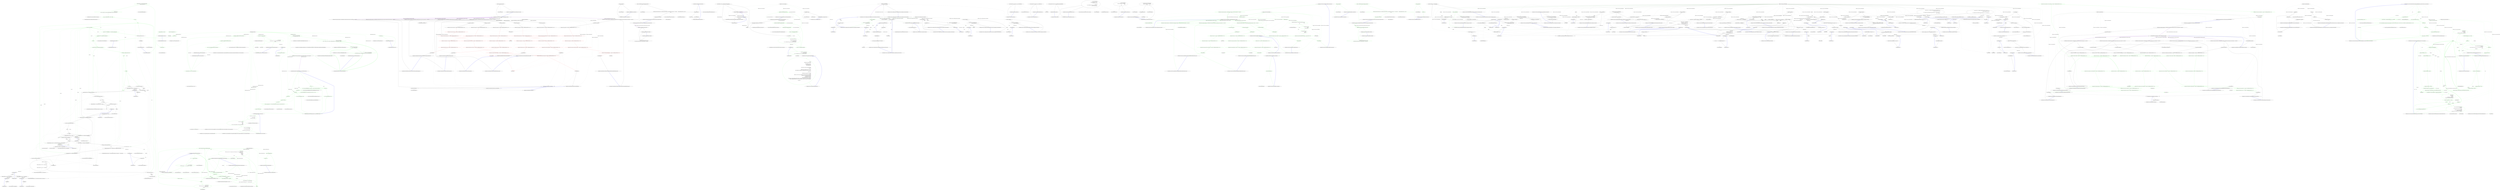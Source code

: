 digraph  {
d1 [label="LogManager.Adapter = new ConsoleOutLoggerFactoryAdapter(\r\n                LogLevel.Trace, false, false, true, '''')", span="13-14", cluster="ConsoleSample.Program.Main()", color=green, community=0];
d0 [label="Entry ConsoleSample.Program.Main()", span="11-11", cluster="ConsoleSample.Program.Main()"];
d2 [label="JobStorage.Current = \r\n                new SqlServerStorage(@''Server=.\sqlexpress;Database=HangFire.Sample;Trusted_Connection=True;'')", span="16-17", cluster="ConsoleSample.Program.Main()", color=green, community=0];
d54 [label="Entry ConsoleOutLoggerFactoryAdapter.cstr", span="", cluster="ConsoleOutLoggerFactoryAdapter.cstr"];
d3 [label="var server = new BackgroundJobServer(''critical'', ''default'')", span="20-20", cluster="ConsoleSample.Program.Main()", color=green, community=0];
d55 [label="Entry HangFire.SqlServer.SqlServerStorage.SqlServerStorage(string)", span="30-30", cluster="HangFire.SqlServer.SqlServerStorage.SqlServerStorage(string)"];
d4 [label="var count = 1", span="22-22", cluster="ConsoleSample.Program.Main()", color=green, community=0];
d56 [label="Entry HangFire.BackgroundJobServer.BackgroundJobServer(params string[])", span="36-36", cluster="HangFire.BackgroundJobServer.BackgroundJobServer(params string[])"];
d9 [label="server.Start()", span="35-35", cluster="ConsoleSample.Program.Main()", color=green, community=0];
d5 [label=true, span="24-24", cluster="ConsoleSample.Program.Main()", color=green, community=0];
d43 [label="var number = count++", span="94-94", cluster="ConsoleSample.Program.Main()"];
d8 [label="command.Equals(''start'', StringComparison.OrdinalIgnoreCase)", span="33-33", cluster="ConsoleSample.Program.Main()", color=green, community=0];
d10 [label="command.StartsWith(''add'', StringComparison.OrdinalIgnoreCase)", span="38-38", cluster="ConsoleSample.Program.Main()", color=green, community=0];
d59 [label="Entry HangFire.BackgroundJobServer.Start()", span="63-63", cluster="HangFire.BackgroundJobServer.Start()"];
d45 [label="command.StartsWith(''fast'', StringComparison.OrdinalIgnoreCase)", span="98-98", cluster="ConsoleSample.Program.Main()"];
d48 [label="Console.WriteLine(''Jobs enqueued.'')", span="114-114", cluster="ConsoleSample.Program.Main()"];
d50 [label="Console.WriteLine(ex.Message)", span="118-118", cluster="ConsoleSample.Program.Main()"];
d6 [label="var command = Console.ReadLine()", span="26-26", cluster="ConsoleSample.Program.Main()", color=green, community=0];
d51 [label="Console.WriteLine(''Press Enter to exit...'')", span="124-124", cluster="ConsoleSample.Program.Main()"];
d7 [label="command == null || command.Equals(''stop'', StringComparison.OrdinalIgnoreCase)", span="28-28", cluster="ConsoleSample.Program.Main()", color=green, community=0];
d57 [label="Entry System.Console.ReadLine()", span="0-0", cluster="System.Console.ReadLine()"];
d11 [label="var workCount = int.Parse(command.Substring(4))", span="42-42", cluster="ConsoleSample.Program.Main()", color=green, community=0];
d20 [label="command.StartsWith(''static'', StringComparison.OrdinalIgnoreCase)", span="56-56", cluster="ConsoleSample.Program.Main()"];
d21 [label="var workCount = int.Parse(command.Substring(7))", span="60-60", cluster="ConsoleSample.Program.Main()"];
d29 [label="command.StartsWith(''error'', StringComparison.OrdinalIgnoreCase)", span="73-73", cluster="ConsoleSample.Program.Main()"];
d30 [label="var workCount = int.Parse(command.Substring(6))", span="75-75", cluster="ConsoleSample.Program.Main()"];
d35 [label="command.StartsWith(''args'', StringComparison.OrdinalIgnoreCase)", span="82-82", cluster="ConsoleSample.Program.Main()"];
d36 [label="var workCount = int.Parse(command.Substring(5))", span="84-84", cluster="ConsoleSample.Program.Main()"];
d41 [label="command.StartsWith(''in'', StringComparison.OrdinalIgnoreCase)", span="91-91", cluster="ConsoleSample.Program.Main()"];
d42 [label="var seconds = int.Parse(command.Substring(2))", span="93-93", cluster="ConsoleSample.Program.Main()"];
d46 [label="var workCount = int.Parse(command.Substring(5))", span="102-102", cluster="ConsoleSample.Program.Main()"];
d58 [label="Entry string.Equals(string, System.StringComparison)", span="0-0", cluster="string.Equals(string, System.StringComparison)"];
d60 [label="Entry string.StartsWith(string, System.StringComparison)", span="0-0", cluster="string.StartsWith(string, System.StringComparison)"];
d12 [label="var i = 0", span="43-43", cluster="ConsoleSample.Program.Main()", color=green, community=0];
d61 [label="Entry string.Substring(int)", span="0-0", cluster="string.Substring(int)"];
d62 [label="Entry int.Parse(string)", span="0-0", cluster="int.Parse(string)"];
d13 [label="i < workCount", span="43-43", cluster="ConsoleSample.Program.Main()", color=green, community=0];
d14 [label="var number = i", span="45-45", cluster="ConsoleSample.Program.Main()"];
d16 [label="i++", span="43-43", cluster="ConsoleSample.Program.Main()", color=green, community=0];
d17 [label="Console.WriteLine(''Jobs enqueued.'')", span="48-48", cluster="ConsoleSample.Program.Main()"];
d15 [label="BackgroundJob.Enqueue<Services>(x => x.Random(number))", span="46-46", cluster="ConsoleSample.Program.Main()"];
d53 [label="Exit ConsoleSample.Program.Main()", span="11-11", cluster="ConsoleSample.Program.Main()"];
d44 [label="BackgroundJob.Schedule<Services>(x => x.Random(number), TimeSpan.FromSeconds(seconds))", span="95-95", cluster="ConsoleSample.Program.Main()"];
d88 [label="x.Random(number)", span="95-95", cluster="lambda expression"];
d47 [label="Parallel.For(0, workCount, i =>\r\n                            {\r\n                                if (i % 2 == 0)\r\n                                {\r\n                                    BackgroundJob.Enqueue<Services>(x => x.EmptyCritical());\r\n                                }\r\n                                else\r\n                                {\r\n                                    BackgroundJob.Enqueue<Services>(x => x.EmptyDefault());\r\n                                }\r\n                            })", span="103-113", cluster="ConsoleSample.Program.Main()"];
d49 [label=Exception, span="116-116", cluster="ConsoleSample.Program.Main()"];
d64 [label="Entry System.Console.WriteLine(string)", span="0-0", cluster="System.Console.WriteLine(string)"];
d52 [label="Console.ReadLine()", span="125-125", cluster="ConsoleSample.Program.Main()"];
d19 [label="Console.WriteLine(ex.Message)", span="52-52", cluster="ConsoleSample.Program.Main()"];
d22 [label="var i = 0", span="61-61", cluster="ConsoleSample.Program.Main()"];
d23 [label="i < workCount", span="61-61", cluster="ConsoleSample.Program.Main()"];
d26 [label="Console.WriteLine(''Jobs enqueued.'')", span="65-65", cluster="ConsoleSample.Program.Main()"];
d28 [label="Console.WriteLine(ex.Message)", span="69-69", cluster="ConsoleSample.Program.Main()"];
d31 [label="var i = 0", span="76-76", cluster="ConsoleSample.Program.Main()"];
d32 [label="i < workCount", span="76-76", cluster="ConsoleSample.Program.Main()"];
d37 [label="var i = 0", span="85-85", cluster="ConsoleSample.Program.Main()"];
d38 [label="i < workCount", span="85-85", cluster="ConsoleSample.Program.Main()"];
d70 [label="x.Random(number)", span="46-46", cluster="lambda expression"];
d18 [label=Exception, span="50-50", cluster="ConsoleSample.Program.Main()"];
d63 [label="Entry HangFire.BackgroundJob.Enqueue<T>(System.Linq.Expressions.Expression<System.Action<T>>)", span="77-77", cluster="HangFire.BackgroundJob.Enqueue<T>(System.Linq.Expressions.Expression<System.Action<T>>)"];
d69 [label="Entry lambda expression", span="46-46", cluster="lambda expression"];
d66 [label="Entry System.TimeSpan.FromSeconds(double)", span="0-0", cluster="System.TimeSpan.FromSeconds(double)"];
d67 [label="Entry HangFire.BackgroundJob.Schedule<T>(System.Linq.Expressions.Expression<System.Action<T>>, System.TimeSpan)", span="147-147", cluster="HangFire.BackgroundJob.Schedule<T>(System.Linq.Expressions.Expression<System.Action<T>>, System.TimeSpan)"];
d87 [label="Entry lambda expression", span="95-95", cluster="lambda expression"];
d104 [label=number, span=""];
d89 [label="Exit lambda expression", span="95-95", cluster="lambda expression"];
d72 [label="Entry ConsoleSample.Services.Random(int)", span="28-28", cluster="ConsoleSample.Services.Random(int)"];
d68 [label="Entry System.Threading.Tasks.Parallel.For(int, int, System.Action<int>)", span="0-0", cluster="System.Threading.Tasks.Parallel.For(int, int, System.Action<int>)"];
d90 [label="Entry lambda expression", span="103-113", cluster="lambda expression"];
d25 [label="i++", span="61-61", cluster="ConsoleSample.Program.Main()"];
d24 [label="BackgroundJob.Enqueue(() => Console.WriteLine(''Hello, {0}!'', ''world''))", span="63-63", cluster="ConsoleSample.Program.Main()"];
d27 [label=Exception, span="67-67", cluster="ConsoleSample.Program.Main()"];
d34 [label="i++", span="76-76", cluster="ConsoleSample.Program.Main()"];
d33 [label="BackgroundJob.Enqueue<Services>(x => x.Error())", span="78-78", cluster="ConsoleSample.Program.Main()"];
d40 [label="i++", span="85-85", cluster="ConsoleSample.Program.Main()"];
d39 [label="BackgroundJob.Enqueue<Services>(x => x.Args(Guid.NewGuid().ToString(), 14442, DateTime.UtcNow))", span="87-87", cluster="ConsoleSample.Program.Main()"];
d103 [label=number, span=""];
d71 [label="Exit lambda expression", span="46-46", cluster="lambda expression"];
d92 [label="BackgroundJob.Enqueue<Services>(x => x.EmptyCritical())", span="107-107", cluster="lambda expression"];
d93 [label="BackgroundJob.Enqueue<Services>(x => x.EmptyDefault())", span="111-111", cluster="lambda expression"];
d94 [label="Exit lambda expression", span="103-113", cluster="lambda expression"];
d91 [label="i % 2 == 0", span="105-105", cluster="lambda expression"];
d65 [label="Entry HangFire.BackgroundJob.Enqueue(System.Linq.Expressions.Expression<System.Action>)", span="59-59", cluster="HangFire.BackgroundJob.Enqueue(System.Linq.Expressions.Expression<System.Action>)"];
d73 [label="Entry lambda expression", span="63-63", cluster="lambda expression"];
d77 [label="Entry lambda expression", span="78-78", cluster="lambda expression"];
d81 [label="Entry lambda expression", span="87-87", cluster="lambda expression"];
d95 [label="Entry lambda expression", span="107-107", cluster="lambda expression"];
d99 [label="Entry lambda expression", span="111-111", cluster="lambda expression"];
d75 [label="Exit lambda expression", span="63-63", cluster="lambda expression"];
d74 [label="Console.WriteLine(''Hello, {0}!'', ''world'')", span="63-63", cluster="lambda expression"];
d79 [label="Exit lambda expression", span="78-78", cluster="lambda expression"];
d78 [label="x.Error()", span="78-78", cluster="lambda expression"];
d83 [label="Exit lambda expression", span="87-87", cluster="lambda expression"];
d82 [label="x.Args(Guid.NewGuid().ToString(), 14442, DateTime.UtcNow)", span="87-87", cluster="lambda expression"];
d97 [label="Exit lambda expression", span="107-107", cluster="lambda expression"];
d96 [label="x.EmptyCritical()", span="107-107", cluster="lambda expression"];
d101 [label="Exit lambda expression", span="111-111", cluster="lambda expression"];
d100 [label="x.EmptyDefault()", span="111-111", cluster="lambda expression"];
d76 [label="Entry System.Console.WriteLine(string, object)", span="0-0", cluster="System.Console.WriteLine(string, object)"];
d80 [label="Entry ConsoleSample.Services.Error()", span="21-21", cluster="ConsoleSample.Services.Error()"];
d84 [label="Entry System.Guid.NewGuid()", span="0-0", cluster="System.Guid.NewGuid()"];
d85 [label="Entry System.Guid.ToString()", span="0-0", cluster="System.Guid.ToString()"];
d86 [label="Entry ConsoleSample.Services.Args(string, int, System.DateTime)", span="45-45", cluster="ConsoleSample.Services.Args(string, int, System.DateTime)"];
d98 [label="Entry ConsoleSample.Services.EmptyCritical()", span="16-16", cluster="ConsoleSample.Services.EmptyCritical()"];
d102 [label="Entry ConsoleSample.Services.EmptyDefault()", span="11-11", cluster="ConsoleSample.Services.EmptyDefault()"];
m1_25 [label="Entry Unk.ErrorFormat", span="", cluster="Unk.ErrorFormat", file="FailedState.feature.cs"];
m1_4 [label="Entry HangFire.AutomaticRetryAttribute.OnStateElection(HangFire.States.ElectStateContext)", span="35-35", cluster="HangFire.AutomaticRetryAttribute.OnStateElection(HangFire.States.ElectStateContext)", file="FailedState.feature.cs"];
m1_5 [label="var failedState = context.CandidateState as FailedState", span="37-37", cluster="HangFire.AutomaticRetryAttribute.OnStateElection(HangFire.States.ElectStateContext)", color=green, community=0, file="FailedState.feature.cs"];
m1_6 [label="failedState == null", span="38-38", cluster="HangFire.AutomaticRetryAttribute.OnStateElection(HangFire.States.ElectStateContext)", color=green, community=0, file="FailedState.feature.cs"];
m1_14 [label="Logger.WarnFormat(\r\n                        ''Failed to process the job '{0}': an exception occurred. Retry attempt {1} of {2} will be performed in {3}.'',\r\n                        failedState.Exception,\r\n                        context.JobId,\r\n                        retryAttempt,\r\n                        Attempts,\r\n                        delay)", span="61-67", cluster="HangFire.AutomaticRetryAttribute.OnStateElection(HangFire.States.ElectStateContext)", color=green, community=0, file="FailedState.feature.cs"];
m1_16 [label="Logger.ErrorFormat(\r\n                        ''Failed to process the job '{0}': an exception occurred.'',\r\n                        failedState.Exception,\r\n                        context.JobId)", span="74-77", cluster="HangFire.AutomaticRetryAttribute.OnStateElection(HangFire.States.ElectStateContext)", color=green, community=0, file="FailedState.feature.cs"];
m1_8 [label="var retryAttempt = context.GetJobParameter<int>(''RetryCount'') + 1", span="44-44", cluster="HangFire.AutomaticRetryAttribute.OnStateElection(HangFire.States.ElectStateContext)", color=green, community=0, file="FailedState.feature.cs"];
m1_9 [label="retryAttempt <= Attempts", span="46-46", cluster="HangFire.AutomaticRetryAttribute.OnStateElection(HangFire.States.ElectStateContext)", color=green, community=0, file="FailedState.feature.cs"];
m1_10 [label="var delay = TimeSpan.FromSeconds(SecondsToDelay(retryAttempt))", span="48-48", cluster="HangFire.AutomaticRetryAttribute.OnStateElection(HangFire.States.ElectStateContext)", color=green, community=0, file="FailedState.feature.cs"];
m1_11 [label="context.SetJobParameter(''RetryCount'', retryAttempt)", span="50-50", cluster="HangFire.AutomaticRetryAttribute.OnStateElection(HangFire.States.ElectStateContext)", color=green, community=0, file="FailedState.feature.cs"];
m1_12 [label="context.CandidateState = new ScheduledState(delay)\r\n                {\r\n                    Reason = String.Format(''Retry attempt {0} of {1}'', retryAttempt, Attempts)\r\n                }", span="54-57", cluster="HangFire.AutomaticRetryAttribute.OnStateElection(HangFire.States.ElectStateContext)", color=green, community=0, file="FailedState.feature.cs"];
m1_13 [label=LogEvents, span="59-59", cluster="HangFire.AutomaticRetryAttribute.OnStateElection(HangFire.States.ElectStateContext)", color=green, community=0, file="FailedState.feature.cs"];
m1_15 [label=LogEvents, span="72-72", cluster="HangFire.AutomaticRetryAttribute.OnStateElection(HangFire.States.ElectStateContext)", color=green, community=0, file="FailedState.feature.cs"];
m1_7 [label="return;", span="41-41", cluster="HangFire.AutomaticRetryAttribute.OnStateElection(HangFire.States.ElectStateContext)", color=green, community=0, file="FailedState.feature.cs"];
m1_17 [label="Exit HangFire.AutomaticRetryAttribute.OnStateElection(HangFire.States.ElectStateContext)", span="35-35", cluster="HangFire.AutomaticRetryAttribute.OnStateElection(HangFire.States.ElectStateContext)", file="FailedState.feature.cs"];
m1_23 [label="Entry string.Format(string, object, object)", span="0-0", cluster="string.Format(string, object, object)", file="FailedState.feature.cs"];
m1_0 [label="Entry HangFire.AutomaticRetryAttribute.AutomaticRetryAttribute()", span="14-14", cluster="HangFire.AutomaticRetryAttribute.AutomaticRetryAttribute()", file="FailedState.feature.cs"];
m1_1 [label="Attempts = DefaultRetryAttempts", span="16-16", cluster="HangFire.AutomaticRetryAttribute.AutomaticRetryAttribute()", color=green, community=0, file="FailedState.feature.cs"];
m1_2 [label="LogEvents = true", span="17-17", cluster="HangFire.AutomaticRetryAttribute.AutomaticRetryAttribute()", color=green, community=0, file="FailedState.feature.cs"];
m1_3 [label="Exit HangFire.AutomaticRetryAttribute.AutomaticRetryAttribute()", span="14-14", cluster="HangFire.AutomaticRetryAttribute.AutomaticRetryAttribute()", file="FailedState.feature.cs"];
m1_22 [label="Entry HangFire.States.ScheduledState.ScheduledState(System.TimeSpan)", span="27-27", cluster="HangFire.States.ScheduledState.ScheduledState(System.TimeSpan)", file="FailedState.feature.cs"];
m1_18 [label="Entry HangFire.States.ElectStateContext.GetJobParameter<T>(string)", span="54-54", cluster="HangFire.States.ElectStateContext.GetJobParameter<T>(string)", file="FailedState.feature.cs"];
m1_29 [label="Entry System.Random.Random()", span="0-0", cluster="System.Random.Random()", file="FailedState.feature.cs"];
m1_19 [label="Entry HangFire.AutomaticRetryAttribute.SecondsToDelay(long)", span="83-83", cluster="HangFire.AutomaticRetryAttribute.SecondsToDelay(long)", file="FailedState.feature.cs"];
m1_26 [label="var random = new Random()", span="85-85", cluster="HangFire.AutomaticRetryAttribute.SecondsToDelay(long)", color=green, community=0, file="FailedState.feature.cs"];
m1_27 [label="return (int)Math.Round(\r\n                Math.Pow(retryCount - 1, 4) + 15 + (random.Next(30) * (retryCount)));", span="86-87", cluster="HangFire.AutomaticRetryAttribute.SecondsToDelay(long)", color=green, community=0, file="FailedState.feature.cs"];
m1_28 [label="Exit HangFire.AutomaticRetryAttribute.SecondsToDelay(long)", span="83-83", cluster="HangFire.AutomaticRetryAttribute.SecondsToDelay(long)", file="FailedState.feature.cs"];
m1_24 [label="Entry Unk.WarnFormat", span="", cluster="Unk.WarnFormat", file="FailedState.feature.cs"];
m1_31 [label="Entry System.Random.Next(int)", span="0-0", cluster="System.Random.Next(int)", file="FailedState.feature.cs"];
m1_32 [label="Entry System.Math.Round(double)", span="0-0", cluster="System.Math.Round(double)", file="FailedState.feature.cs"];
m1_30 [label="Entry System.Math.Pow(double, double)", span="0-0", cluster="System.Math.Pow(double, double)", file="FailedState.feature.cs"];
m1_21 [label="Entry HangFire.States.ElectStateContext.SetJobParameter<T>(string, T)", span="49-49", cluster="HangFire.States.ElectStateContext.SetJobParameter<T>(string, T)", file="FailedState.feature.cs"];
m1_33 [label="HangFire.AutomaticRetryAttribute", span="", file="FailedState.feature.cs"];
m2_25 [label="Entry Unk.OnScenarioStart", span="", cluster="Unk.OnScenarioStart", file="JobFetcher.feature.cs"];
m2_29 [label="Entry Unk.CollectScenarioErrors", span="", cluster="Unk.CollectScenarioErrors", file="JobFetcher.feature.cs"];
m2_21 [label="Entry Unk.OnScenarioEnd", span="", cluster="Unk.OnScenarioEnd", file="JobFetcher.feature.cs"];
m2_55 [label="Entry HangFire.Tests.JobFetcherFeature.FetcherReturnsNullWhenItTriesToDequeueAJobFromAnEmptyQueue()", span="119-119", cluster="HangFire.Tests.JobFetcherFeature.FetcherReturnsNullWhenItTriesToDequeueAJobFromAnEmptyQueue()", file="JobFetcher.feature.cs"];
m2_56 [label="TechTalk.SpecFlow.ScenarioInfo scenarioInfo = new TechTalk.SpecFlow.ScenarioInfo(''Fetcher returns null when it tries to dequeue a job from an empty queue'', ((string[])(null)))", span="121-121", cluster="HangFire.Tests.JobFetcherFeature.FetcherReturnsNullWhenItTriesToDequeueAJobFromAnEmptyQueue()", file="JobFetcher.feature.cs"];
m2_57 [label="this.ScenarioSetup(scenarioInfo)", span="123-123", cluster="HangFire.Tests.JobFetcherFeature.FetcherReturnsNullWhenItTriesToDequeueAJobFromAnEmptyQueue()", file="JobFetcher.feature.cs"];
m2_58 [label="testRunner.Given(''an empty queue'', ((string)(null)), ((TechTalk.SpecFlow.Table)(null)), ''Given '')", span="125-125", cluster="HangFire.Tests.JobFetcherFeature.FetcherReturnsNullWhenItTriesToDequeueAJobFromAnEmptyQueue()", file="JobFetcher.feature.cs"];
m2_59 [label="testRunner.And(''the fetcher listening the queue'', ((string)(null)), ((TechTalk.SpecFlow.Table)(null)), ''And '')", span="127-127", cluster="HangFire.Tests.JobFetcherFeature.FetcherReturnsNullWhenItTriesToDequeueAJobFromAnEmptyQueue()", color=red, community=0, file="JobFetcher.feature.cs"];
m2_60 [label="testRunner.When(''it dequeues a job'', ((string)(null)), ((TechTalk.SpecFlow.Table)(null)), ''When '')", span="129-129", cluster="HangFire.Tests.JobFetcherFeature.FetcherReturnsNullWhenItTriesToDequeueAJobFromAnEmptyQueue()", color=red, community=0, file="JobFetcher.feature.cs"];
m2_61 [label="testRunner.Then(''the fetcher returns null'', ((string)(null)), ((TechTalk.SpecFlow.Table)(null)), ''Then '')", span="131-131", cluster="HangFire.Tests.JobFetcherFeature.FetcherReturnsNullWhenItTriesToDequeueAJobFromAnEmptyQueue()", color=red, community=0, file="JobFetcher.feature.cs"];
m2_62 [label="this.ScenarioCleanup()", span="133-133", cluster="HangFire.Tests.JobFetcherFeature.FetcherReturnsNullWhenItTriesToDequeueAJobFromAnEmptyQueue()", file="JobFetcher.feature.cs"];
m2_63 [label="Exit HangFire.Tests.JobFetcherFeature.FetcherReturnsNullWhenItTriesToDequeueAJobFromAnEmptyQueue()", span="119-119", cluster="HangFire.Tests.JobFetcherFeature.FetcherReturnsNullWhenItTriesToDequeueAJobFromAnEmptyQueue()", file="JobFetcher.feature.cs"];
m2_41 [label="Entry Unk.And", span="", cluster="Unk.And", file="JobFetcher.feature.cs"];
m2_54 [label="Entry Unk.But", span="", cluster="Unk.But", file="JobFetcher.feature.cs"];
m2_5 [label="Entry Unk.GetTestRunner", span="", cluster="Unk.GetTestRunner", file="JobFetcher.feature.cs"];
m2_26 [label="Entry HangFire.Tests.JobFetcherFeature.ScenarioCleanup()", span="66-66", cluster="HangFire.Tests.JobFetcherFeature.ScenarioCleanup()", file="JobFetcher.feature.cs"];
m2_27 [label="testRunner.CollectScenarioErrors()", span="68-68", cluster="HangFire.Tests.JobFetcherFeature.ScenarioCleanup()", file="JobFetcher.feature.cs"];
m2_28 [label="Exit HangFire.Tests.JobFetcherFeature.ScenarioCleanup()", span="66-66", cluster="HangFire.Tests.JobFetcherFeature.ScenarioCleanup()", file="JobFetcher.feature.cs"];
m2_0 [label="Entry HangFire.Tests.JobFetcherFeature.FeatureSetup(Microsoft.VisualStudio.TestTools.UnitTesting.TestContext)", span="30-30", cluster="HangFire.Tests.JobFetcherFeature.FeatureSetup(Microsoft.VisualStudio.TestTools.UnitTesting.TestContext)", file="JobFetcher.feature.cs"];
m2_1 [label="testRunner = TechTalk.SpecFlow.TestRunnerManager.GetTestRunner()", span="32-32", cluster="HangFire.Tests.JobFetcherFeature.FeatureSetup(Microsoft.VisualStudio.TestTools.UnitTesting.TestContext)", file="JobFetcher.feature.cs"];
m2_2 [label="TechTalk.SpecFlow.FeatureInfo featureInfo = new TechTalk.SpecFlow.FeatureInfo(new System.Globalization.CultureInfo(''en-US''), ''JobFetcher'', '''', ProgrammingLanguage.CSharp, new string[] {\r\n                        ''redis''})", span="33-34", cluster="HangFire.Tests.JobFetcherFeature.FeatureSetup(Microsoft.VisualStudio.TestTools.UnitTesting.TestContext)", file="JobFetcher.feature.cs"];
m2_3 [label="testRunner.OnFeatureStart(featureInfo)", span="35-35", cluster="HangFire.Tests.JobFetcherFeature.FeatureSetup(Microsoft.VisualStudio.TestTools.UnitTesting.TestContext)", file="JobFetcher.feature.cs"];
m2_4 [label="Exit HangFire.Tests.JobFetcherFeature.FeatureSetup(Microsoft.VisualStudio.TestTools.UnitTesting.TestContext)", span="30-30", cluster="HangFire.Tests.JobFetcherFeature.FeatureSetup(Microsoft.VisualStudio.TestTools.UnitTesting.TestContext)", file="JobFetcher.feature.cs"];
m2_76 [label="Entry HangFire.Tests.JobFetcherFeature.FetcherListensOnlySpecifiedQueue()", span="167-167", cluster="HangFire.Tests.JobFetcherFeature.FetcherListensOnlySpecifiedQueue()", file="JobFetcher.feature.cs"];
m2_77 [label="TechTalk.SpecFlow.ScenarioInfo scenarioInfo = new TechTalk.SpecFlow.ScenarioInfo(''Fetcher listens only specified queue'', ((string[])(null)))", span="169-169", cluster="HangFire.Tests.JobFetcherFeature.FetcherListensOnlySpecifiedQueue()", file="JobFetcher.feature.cs"];
m2_78 [label="this.ScenarioSetup(scenarioInfo)", span="171-171", cluster="HangFire.Tests.JobFetcherFeature.FetcherListensOnlySpecifiedQueue()", file="JobFetcher.feature.cs"];
m2_79 [label="testRunner.Given(''a job in the \'another\' queue'', ((string)(null)), ((TechTalk.SpecFlow.Table)(null)), ''Given '')", span="173-173", cluster="HangFire.Tests.JobFetcherFeature.FetcherListensOnlySpecifiedQueue()", file="JobFetcher.feature.cs"];
m2_80 [label="testRunner.And(''the fetcher listening the \'default\' queue'', ((string)(null)), ((TechTalk.SpecFlow.Table)(null)), ''And '')", span="175-175", cluster="HangFire.Tests.JobFetcherFeature.FetcherListensOnlySpecifiedQueue()", color=red, community=0, file="JobFetcher.feature.cs"];
m2_81 [label="testRunner.When(''it dequeues a job'', ((string)(null)), ((TechTalk.SpecFlow.Table)(null)), ''When '')", span="177-177", cluster="HangFire.Tests.JobFetcherFeature.FetcherListensOnlySpecifiedQueue()", color=red, community=0, file="JobFetcher.feature.cs"];
m2_82 [label="testRunner.Then(''the fetcher returns null'', ((string)(null)), ((TechTalk.SpecFlow.Table)(null)), ''Then '')", span="179-179", cluster="HangFire.Tests.JobFetcherFeature.FetcherListensOnlySpecifiedQueue()", color=red, community=0, file="JobFetcher.feature.cs"];
m2_83 [label="this.ScenarioCleanup()", span="181-181", cluster="HangFire.Tests.JobFetcherFeature.FetcherListensOnlySpecifiedQueue()", file="JobFetcher.feature.cs"];
m2_84 [label="Exit HangFire.Tests.JobFetcherFeature.FetcherListensOnlySpecifiedQueue()", span="167-167", cluster="HangFire.Tests.JobFetcherFeature.FetcherListensOnlySpecifiedQueue()", file="JobFetcher.feature.cs"];
m2_9 [label="Entry HangFire.Tests.JobFetcherFeature.FeatureTearDown()", span="39-39", cluster="HangFire.Tests.JobFetcherFeature.FeatureTearDown()", file="JobFetcher.feature.cs"];
m2_10 [label="testRunner.OnFeatureEnd()", span="41-41", cluster="HangFire.Tests.JobFetcherFeature.FeatureTearDown()", file="JobFetcher.feature.cs"];
m2_11 [label="testRunner = null", span="42-42", cluster="HangFire.Tests.JobFetcherFeature.FeatureTearDown()", file="JobFetcher.feature.cs"];
m2_12 [label="Exit HangFire.Tests.JobFetcherFeature.FeatureTearDown()", span="39-39", cluster="HangFire.Tests.JobFetcherFeature.FeatureTearDown()", file="JobFetcher.feature.cs"];
m2_13 [label="Entry Unk.OnFeatureEnd", span="", cluster="Unk.OnFeatureEnd", file="JobFetcher.feature.cs"];
m2_7 [label="Entry System.Globalization.CultureInfo.CultureInfo(string)", span="0-0", cluster="System.Globalization.CultureInfo.CultureInfo(string)", file="JobFetcher.feature.cs"];
m2_42 [label="Entry Unk.When", span="", cluster="Unk.When", file="JobFetcher.feature.cs"];
m2_30 [label="Entry HangFire.Tests.JobFetcherFeature.FetcherReturnsJobIdWhenItDequeuesAJob()", span="75-75", cluster="HangFire.Tests.JobFetcherFeature.FetcherReturnsJobIdWhenItDequeuesAJob()", file="JobFetcher.feature.cs"];
m2_31 [label="TechTalk.SpecFlow.ScenarioInfo scenarioInfo = new TechTalk.SpecFlow.ScenarioInfo(''Fetcher returns job id when it dequeues a job'', ((string[])(null)))", span="77-77", cluster="HangFire.Tests.JobFetcherFeature.FetcherReturnsJobIdWhenItDequeuesAJob()", file="JobFetcher.feature.cs"];
m2_32 [label="this.ScenarioSetup(scenarioInfo)", span="79-79", cluster="HangFire.Tests.JobFetcherFeature.FetcherReturnsJobIdWhenItDequeuesAJob()", file="JobFetcher.feature.cs"];
m2_33 [label="testRunner.Given(''an enqueued job'', ((string)(null)), ((TechTalk.SpecFlow.Table)(null)), ''Given '')", span="81-81", cluster="HangFire.Tests.JobFetcherFeature.FetcherReturnsJobIdWhenItDequeuesAJob()", file="JobFetcher.feature.cs"];
m2_34 [label="testRunner.And(''the fetcher listening the queue'', ((string)(null)), ((TechTalk.SpecFlow.Table)(null)), ''And '')", span="83-83", cluster="HangFire.Tests.JobFetcherFeature.FetcherReturnsJobIdWhenItDequeuesAJob()", color=red, community=0, file="JobFetcher.feature.cs"];
m2_35 [label="testRunner.When(''it dequeues a job'', ((string)(null)), ((TechTalk.SpecFlow.Table)(null)), ''When '')", span="85-85", cluster="HangFire.Tests.JobFetcherFeature.FetcherReturnsJobIdWhenItDequeuesAJob()", color=red, community=0, file="JobFetcher.feature.cs"];
m2_36 [label="testRunner.Then(''the fetcher returns the job'', ((string)(null)), ((TechTalk.SpecFlow.Table)(null)), ''Then '')", span="87-87", cluster="HangFire.Tests.JobFetcherFeature.FetcherReturnsJobIdWhenItDequeuesAJob()", color=red, community=0, file="JobFetcher.feature.cs"];
m2_37 [label="this.ScenarioCleanup()", span="89-89", cluster="HangFire.Tests.JobFetcherFeature.FetcherReturnsJobIdWhenItDequeuesAJob()", file="JobFetcher.feature.cs"];
m2_38 [label="Exit HangFire.Tests.JobFetcherFeature.FetcherReturnsJobIdWhenItDequeuesAJob()", span="75-75", cluster="HangFire.Tests.JobFetcherFeature.FetcherReturnsJobIdWhenItDequeuesAJob()", file="JobFetcher.feature.cs"];
m2_44 [label="Entry HangFire.Tests.JobFetcherFeature.FetcherRemovesTheDequeuedJobFromTheQueueAndAddsItToTheDequeuedList()", span="96-96", cluster="HangFire.Tests.JobFetcherFeature.FetcherRemovesTheDequeuedJobFromTheQueueAndAddsItToTheDequeuedList()", file="JobFetcher.feature.cs"];
m2_45 [label="TechTalk.SpecFlow.ScenarioInfo scenarioInfo = new TechTalk.SpecFlow.ScenarioInfo(''Fetcher removes the dequeued job from the queue and adds it to the dequeued list'', ((string[])(null)))", span="98-98", cluster="HangFire.Tests.JobFetcherFeature.FetcherRemovesTheDequeuedJobFromTheQueueAndAddsItToTheDequeuedList()", file="JobFetcher.feature.cs"];
m2_46 [label="this.ScenarioSetup(scenarioInfo)", span="100-100", cluster="HangFire.Tests.JobFetcherFeature.FetcherRemovesTheDequeuedJobFromTheQueueAndAddsItToTheDequeuedList()", file="JobFetcher.feature.cs"];
m2_47 [label="testRunner.Given(''an enqueued job'', ((string)(null)), ((TechTalk.SpecFlow.Table)(null)), ''Given '')", span="102-102", cluster="HangFire.Tests.JobFetcherFeature.FetcherRemovesTheDequeuedJobFromTheQueueAndAddsItToTheDequeuedList()", file="JobFetcher.feature.cs"];
m2_48 [label="testRunner.And(''the fetcher listening the queue'', ((string)(null)), ((TechTalk.SpecFlow.Table)(null)), ''And '')", span="104-104", cluster="HangFire.Tests.JobFetcherFeature.FetcherRemovesTheDequeuedJobFromTheQueueAndAddsItToTheDequeuedList()", color=red, community=0, file="JobFetcher.feature.cs"];
m2_49 [label="testRunner.When(''it dequeues a job'', ((string)(null)), ((TechTalk.SpecFlow.Table)(null)), ''When '')", span="106-106", cluster="HangFire.Tests.JobFetcherFeature.FetcherRemovesTheDequeuedJobFromTheQueueAndAddsItToTheDequeuedList()", color=red, community=0, file="JobFetcher.feature.cs"];
m2_50 [label="testRunner.Then(''the queue does not contain the job anymore'', ((string)(null)), ((TechTalk.SpecFlow.Table)(null)), ''Then '')", span="108-108", cluster="HangFire.Tests.JobFetcherFeature.FetcherRemovesTheDequeuedJobFromTheQueueAndAddsItToTheDequeuedList()", color=red, community=0, file="JobFetcher.feature.cs"];
m2_51 [label="testRunner.But(''the dequeued jobs list contains it'', ((string)(null)), ((TechTalk.SpecFlow.Table)(null)), ''But '')", span="110-110", cluster="HangFire.Tests.JobFetcherFeature.FetcherRemovesTheDequeuedJobFromTheQueueAndAddsItToTheDequeuedList()", color=red, community=0, file="JobFetcher.feature.cs"];
m2_52 [label="this.ScenarioCleanup()", span="112-112", cluster="HangFire.Tests.JobFetcherFeature.FetcherRemovesTheDequeuedJobFromTheQueueAndAddsItToTheDequeuedList()", file="JobFetcher.feature.cs"];
m2_53 [label="Exit HangFire.Tests.JobFetcherFeature.FetcherRemovesTheDequeuedJobFromTheQueueAndAddsItToTheDequeuedList()", span="96-96", cluster="HangFire.Tests.JobFetcherFeature.FetcherRemovesTheDequeuedJobFromTheQueueAndAddsItToTheDequeuedList()", file="JobFetcher.feature.cs"];
m2_64 [label="Entry HangFire.Tests.JobFetcherFeature.FetcherDequeuesJobsInTheFIFOOrder()", span="140-140", cluster="HangFire.Tests.JobFetcherFeature.FetcherDequeuesJobsInTheFIFOOrder()", file="JobFetcher.feature.cs"];
m2_65 [label="TechTalk.SpecFlow.ScenarioInfo scenarioInfo = new TechTalk.SpecFlow.ScenarioInfo(''Fetcher dequeues jobs in the FIFO order'', ((string[])(null)))", span="142-142", cluster="HangFire.Tests.JobFetcherFeature.FetcherDequeuesJobsInTheFIFOOrder()", file="JobFetcher.feature.cs"];
m2_66 [label="this.ScenarioSetup(scenarioInfo)", span="144-144", cluster="HangFire.Tests.JobFetcherFeature.FetcherDequeuesJobsInTheFIFOOrder()", file="JobFetcher.feature.cs"];
m2_67 [label="testRunner.Given(''the \'first\' job in the queue'', ((string)(null)), ((TechTalk.SpecFlow.Table)(null)), ''Given '')", span="146-146", cluster="HangFire.Tests.JobFetcherFeature.FetcherDequeuesJobsInTheFIFOOrder()", file="JobFetcher.feature.cs"];
m2_68 [label="testRunner.And(''the \'second\' job in the queue'', ((string)(null)), ((TechTalk.SpecFlow.Table)(null)), ''And '')", span="148-148", cluster="HangFire.Tests.JobFetcherFeature.FetcherDequeuesJobsInTheFIFOOrder()", color=red, community=0, file="JobFetcher.feature.cs"];
m2_69 [label="testRunner.And(''the fetcher listening the queue'', ((string)(null)), ((TechTalk.SpecFlow.Table)(null)), ''And '')", span="150-150", cluster="HangFire.Tests.JobFetcherFeature.FetcherDequeuesJobsInTheFIFOOrder()", color=red, community=0, file="JobFetcher.feature.cs"];
m2_70 [label="testRunner.When(''it dequeues a job for the first time'', ((string)(null)), ((TechTalk.SpecFlow.Table)(null)), ''When '')", span="152-152", cluster="HangFire.Tests.JobFetcherFeature.FetcherDequeuesJobsInTheFIFOOrder()", color=red, community=0, file="JobFetcher.feature.cs"];
m2_71 [label="testRunner.Then(''the fetcher returns the \'first\' job'', ((string)(null)), ((TechTalk.SpecFlow.Table)(null)), ''Then '')", span="154-154", cluster="HangFire.Tests.JobFetcherFeature.FetcherDequeuesJobsInTheFIFOOrder()", color=red, community=0, file="JobFetcher.feature.cs"];
m2_72 [label="testRunner.When(''it dequeues a job for the second time'', ((string)(null)), ((TechTalk.SpecFlow.Table)(null)), ''When '')", span="156-156", cluster="HangFire.Tests.JobFetcherFeature.FetcherDequeuesJobsInTheFIFOOrder()", color=red, community=0, file="JobFetcher.feature.cs"];
m2_73 [label="testRunner.Then(''the fetcher returns the \'second\' job'', ((string)(null)), ((TechTalk.SpecFlow.Table)(null)), ''Then '')", span="158-158", cluster="HangFire.Tests.JobFetcherFeature.FetcherDequeuesJobsInTheFIFOOrder()", color=red, community=0, file="JobFetcher.feature.cs"];
m2_74 [label="this.ScenarioCleanup()", span="160-160", cluster="HangFire.Tests.JobFetcherFeature.FetcherDequeuesJobsInTheFIFOOrder()", file="JobFetcher.feature.cs"];
m2_75 [label="Exit HangFire.Tests.JobFetcherFeature.FetcherDequeuesJobsInTheFIFOOrder()", span="140-140", cluster="HangFire.Tests.JobFetcherFeature.FetcherDequeuesJobsInTheFIFOOrder()", file="JobFetcher.feature.cs"];
m2_39 [label="Entry TechTalk.SpecFlow.ScenarioInfo.cstr", span="", cluster="TechTalk.SpecFlow.ScenarioInfo.cstr", file="JobFetcher.feature.cs"];
m2_43 [label="Entry Unk.Then", span="", cluster="Unk.Then", file="JobFetcher.feature.cs"];
m2_40 [label="Entry Unk.Given", span="", cluster="Unk.Given", file="JobFetcher.feature.cs"];
m2_85 [label="Entry HangFire.Tests.JobFetcherFeature.FetcherSetsTheFetchedFlagWhenItDequeuesAJob()", span="188-188", cluster="HangFire.Tests.JobFetcherFeature.FetcherSetsTheFetchedFlagWhenItDequeuesAJob()", file="JobFetcher.feature.cs"];
m2_86 [label="TechTalk.SpecFlow.ScenarioInfo scenarioInfo = new TechTalk.SpecFlow.ScenarioInfo(''Fetcher sets the \'fetched\' flag when it dequeues a job'', ((string[])(null)))", span="190-190", cluster="HangFire.Tests.JobFetcherFeature.FetcherSetsTheFetchedFlagWhenItDequeuesAJob()", file="JobFetcher.feature.cs"];
m2_87 [label="this.ScenarioSetup(scenarioInfo)", span="192-192", cluster="HangFire.Tests.JobFetcherFeature.FetcherSetsTheFetchedFlagWhenItDequeuesAJob()", file="JobFetcher.feature.cs"];
m2_88 [label="testRunner.Given(''an enqueued job'', ((string)(null)), ((TechTalk.SpecFlow.Table)(null)), ''Given '')", span="194-194", cluster="HangFire.Tests.JobFetcherFeature.FetcherSetsTheFetchedFlagWhenItDequeuesAJob()", file="JobFetcher.feature.cs"];
m2_89 [label="testRunner.And(''the fetcher listening the queue'', ((string)(null)), ((TechTalk.SpecFlow.Table)(null)), ''And '')", span="196-196", cluster="HangFire.Tests.JobFetcherFeature.FetcherSetsTheFetchedFlagWhenItDequeuesAJob()", color=red, community=0, file="JobFetcher.feature.cs"];
m2_90 [label="testRunner.When(''it dequeues a job'', ((string)(null)), ((TechTalk.SpecFlow.Table)(null)), ''When '')", span="198-198", cluster="HangFire.Tests.JobFetcherFeature.FetcherSetsTheFetchedFlagWhenItDequeuesAJob()", color=red, community=0, file="JobFetcher.feature.cs"];
m2_91 [label="testRunner.Then(''the job has the \'fetched\' flag set'', ((string)(null)), ((TechTalk.SpecFlow.Table)(null)), ''Then '')", span="200-200", cluster="HangFire.Tests.JobFetcherFeature.FetcherSetsTheFetchedFlagWhenItDequeuesAJob()", color=red, community=0, file="JobFetcher.feature.cs"];
m2_92 [label="this.ScenarioCleanup()", span="202-202", cluster="HangFire.Tests.JobFetcherFeature.FetcherSetsTheFetchedFlagWhenItDequeuesAJob()", file="JobFetcher.feature.cs"];
m2_93 [label="Exit HangFire.Tests.JobFetcherFeature.FetcherSetsTheFetchedFlagWhenItDequeuesAJob()", span="188-188", cluster="HangFire.Tests.JobFetcherFeature.FetcherSetsTheFetchedFlagWhenItDequeuesAJob()", file="JobFetcher.feature.cs"];
m2_6 [label="Entry TechTalk.SpecFlow.FeatureInfo.cstr", span="", cluster="TechTalk.SpecFlow.FeatureInfo.cstr", file="JobFetcher.feature.cs"];
m2_14 [label="Entry HangFire.Tests.JobFetcherFeature.TestInitialize()", span="46-46", cluster="HangFire.Tests.JobFetcherFeature.TestInitialize()", file="JobFetcher.feature.cs"];
m2_15 [label="((TechTalk.SpecFlow.FeatureContext.Current != null) \r\n                        && (TechTalk.SpecFlow.FeatureContext.Current.FeatureInfo.Title != ''JobFetcher''))", span="48-49", cluster="HangFire.Tests.JobFetcherFeature.TestInitialize()", file="JobFetcher.feature.cs"];
m2_16 [label="HangFire.Tests.JobFetcherFeature.FeatureSetup(null)", span="51-51", cluster="HangFire.Tests.JobFetcherFeature.TestInitialize()", file="JobFetcher.feature.cs"];
m2_17 [label="Exit HangFire.Tests.JobFetcherFeature.TestInitialize()", span="46-46", cluster="HangFire.Tests.JobFetcherFeature.TestInitialize()", file="JobFetcher.feature.cs"];
m2_18 [label="Entry HangFire.Tests.JobFetcherFeature.ScenarioTearDown()", span="56-56", cluster="HangFire.Tests.JobFetcherFeature.ScenarioTearDown()", file="JobFetcher.feature.cs"];
m2_19 [label="testRunner.OnScenarioEnd()", span="58-58", cluster="HangFire.Tests.JobFetcherFeature.ScenarioTearDown()", file="JobFetcher.feature.cs"];
m2_20 [label="Exit HangFire.Tests.JobFetcherFeature.ScenarioTearDown()", span="56-56", cluster="HangFire.Tests.JobFetcherFeature.ScenarioTearDown()", file="JobFetcher.feature.cs"];
m2_22 [label="Entry HangFire.Tests.JobFetcherFeature.ScenarioSetup(TechTalk.SpecFlow.ScenarioInfo)", span="61-61", cluster="HangFire.Tests.JobFetcherFeature.ScenarioSetup(TechTalk.SpecFlow.ScenarioInfo)", file="JobFetcher.feature.cs"];
m2_23 [label="testRunner.OnScenarioStart(scenarioInfo)", span="63-63", cluster="HangFire.Tests.JobFetcherFeature.ScenarioSetup(TechTalk.SpecFlow.ScenarioInfo)", file="JobFetcher.feature.cs"];
m2_24 [label="Exit HangFire.Tests.JobFetcherFeature.ScenarioSetup(TechTalk.SpecFlow.ScenarioInfo)", span="61-61", cluster="HangFire.Tests.JobFetcherFeature.ScenarioSetup(TechTalk.SpecFlow.ScenarioInfo)", file="JobFetcher.feature.cs"];
m2_8 [label="Entry Unk.OnFeatureStart", span="", cluster="Unk.OnFeatureStart", file="JobFetcher.feature.cs"];
m2_94 [label="HangFire.Tests.JobFetcherFeature", span="", file="JobFetcher.feature.cs"];
m3_6 [label="Entry System.ArgumentNullException.ArgumentNullException(string)", span="0-0", cluster="System.ArgumentNullException.ArgumentNullException(string)", file="JobFetcherSteps.cs"];
m3_24 [label="Entry Hangfire.SqlServer.CountersAggregator.GetAggregationQuery()", span="72-72", cluster="Hangfire.SqlServer.CountersAggregator.GetAggregationQuery()", file="JobFetcherSteps.cs"];
m3_31 [label="return @''\r\nDECLARE @RecordsToAggregate TABLE\r\n(\r\n	[Key] NVARCHAR(100) NOT NULL,\r\n	[Value] SMALLINT NOT NULL,\r\n	[ExpireAt] DATETIME NULL\r\n)\r\n\r\nSET TRANSACTION ISOLATION LEVEL READ COMMITTED\r\nBEGIN TRAN\r\n\r\nDELETE TOP (@count) [HangFire].[Counter] with (readpast)\r\nOUTPUT DELETED.[Key], DELETED.[Value], DELETED.[ExpireAt] INTO @RecordsToAggregate\r\n\r\nSET NOCOUNT ON\r\n\r\n;MERGE [HangFire].[AggregatedCounter] AS [Target]\r\nUSING (\r\n	SELECT [Key], SUM([Value]) as [Value], MAX([ExpireAt]) AS [ExpireAt] FROM @RecordsToAggregate\r\n	GROUP BY [Key]) AS [Source] ([Key], [Value], [ExpireAt])\r\nON [Target].[Key] = [Source].[Key]\r\nWHEN MATCHED THEN UPDATE SET \r\n	[Target].[Value] = [Target].[Value] + [Source].[Value],\r\n	[Target].[ExpireAt] = (SELECT MAX([ExpireAt]) FROM (VALUES ([Source].ExpireAt), ([Target].[ExpireAt])) AS MaxExpireAt([ExpireAt]))\r\nWHEN NOT MATCHED THEN INSERT ([Key], [Value], [ExpireAt]) VALUES ([Source].[Key], [Source].[Value], [Source].[ExpireAt]);\r\n\r\nCOMMIT TRAN'';", span="74-100", cluster="Hangfire.SqlServer.CountersAggregator.GetAggregationQuery()", color=green, community=0, file="JobFetcherSteps.cs"];
m3_32 [label="Exit Hangfire.SqlServer.CountersAggregator.GetAggregationQuery()", span="72-72", cluster="Hangfire.SqlServer.CountersAggregator.GetAggregationQuery()", file="JobFetcherSteps.cs"];
m3_0 [label="Entry Hangfire.DashboardOptions.DashboardOptions()", span="23-23", cluster="Hangfire.DashboardOptions.DashboardOptions()", file="JobFetcherSteps.cs"];
m3_3 [label="Exit Hangfire.DashboardOptions.DashboardOptions()", span="23-23", cluster="Hangfire.DashboardOptions.DashboardOptions()", file="JobFetcherSteps.cs"];
m3_4 [label="Entry Hangfire.Dashboard.LocalRequestsOnlyAuthorizationFilter.LocalRequestsOnlyAuthorizationFilter()", span="22-22", cluster="Hangfire.Dashboard.LocalRequestsOnlyAuthorizationFilter.LocalRequestsOnlyAuthorizationFilter()", file="JobFetcherSteps.cs"];
m3_1 [label="AppPath = ''/''", span="25-25", cluster="Hangfire.DashboardOptions.DashboardOptions()", file="JobFetcherSteps.cs"];
m3_2 [label="AuthorizationFilters = new[] { new LocalRequestsOnlyAuthorizationFilter() }", span="26-26", cluster="Hangfire.DashboardOptions.DashboardOptions()", file="JobFetcherSteps.cs"];
m3_5 [label="Hangfire.DashboardOptions", span="", cluster="Hangfire.SqlServer.CountersAggregator.CountersAggregator(Hangfire.SqlServer.SqlServerStorage, System.TimeSpan)", file="JobFetcherSteps.cs"];
m3_19 [label="Entry System.Threading.WaitHandle.WaitOne(System.TimeSpan)", span="0-0", cluster="System.Threading.WaitHandle.WaitOne(System.TimeSpan)", file="JobFetcherSteps.cs"];
m3_30 [label="Entry System.Type.ToString()", span="0-0", cluster="System.Type.ToString()", file="JobFetcherSteps.cs"];
m3_25 [label="Entry Unk.Execute", span="", cluster="Unk.Execute", file="JobFetcherSteps.cs"];
m3_7 [label="Entry Hangfire.SqlServer.CountersAggregator.Execute(System.Threading.CancellationToken)", span="42-42", cluster="Hangfire.SqlServer.CountersAggregator.Execute(System.Threading.CancellationToken)", file="JobFetcherSteps.cs"];
m3_12 [label="cancellationToken.WaitHandle.WaitOne(DelayBetweenPasses)", span="59-59", cluster="Hangfire.SqlServer.CountersAggregator.Execute(System.Threading.CancellationToken)", color=green, community=0, file="JobFetcherSteps.cs"];
m3_11 [label="removedCount >= NumberOfRecordsInSinglePass", span="57-57", cluster="Hangfire.SqlServer.CountersAggregator.Execute(System.Threading.CancellationToken)", color=green, community=0, file="JobFetcherSteps.cs"];
m3_13 [label="cancellationToken.ThrowIfCancellationRequested()", span="60-60", cluster="Hangfire.SqlServer.CountersAggregator.Execute(System.Threading.CancellationToken)", color=green, community=0, file="JobFetcherSteps.cs"];
m3_15 [label="cancellationToken.WaitHandle.WaitOne(_interval)", span="64-64", cluster="Hangfire.SqlServer.CountersAggregator.Execute(System.Threading.CancellationToken)", color=green, community=0, file="JobFetcherSteps.cs"];
m3_14 [label="removedCount >= NumberOfRecordsInSinglePass", span="62-62", cluster="Hangfire.SqlServer.CountersAggregator.Execute(System.Threading.CancellationToken)", color=green, community=0, file="JobFetcherSteps.cs"];
m3_10 [label="_storage.UseConnection(connection =>\r\n                {\r\n                    removedCount = connection.Execute(\r\n                        GetAggregationQuery(),\r\n                        new { now = DateTime.UtcNow, count = NumberOfRecordsInSinglePass });\r\n                })", span="50-55", cluster="Hangfire.SqlServer.CountersAggregator.Execute(System.Threading.CancellationToken)", color=green, community=0, file="JobFetcherSteps.cs"];
m3_9 [label="int removedCount = 0", span="46-46", cluster="Hangfire.SqlServer.CountersAggregator.Execute(System.Threading.CancellationToken)", file="JobFetcherSteps.cs"];
m3_8 [label="Logger.DebugFormat(''Aggregating records in 'Counter' table...'')", span="44-44", cluster="Hangfire.SqlServer.CountersAggregator.Execute(System.Threading.CancellationToken)", file="JobFetcherSteps.cs"];
m3_16 [label="Exit Hangfire.SqlServer.CountersAggregator.Execute(System.Threading.CancellationToken)", span="42-42", cluster="Hangfire.SqlServer.CountersAggregator.Execute(System.Threading.CancellationToken)", file="JobFetcherSteps.cs"];
m3_26 [label="Entry Hangfire.SqlServer.CountersAggregator.ToString()", span="67-67", cluster="Hangfire.SqlServer.CountersAggregator.ToString()", file="JobFetcherSteps.cs"];
m3_27 [label="return GetType().ToString();", span="69-69", cluster="Hangfire.SqlServer.CountersAggregator.ToString()", file="JobFetcherSteps.cs"];
m3_28 [label="Exit Hangfire.SqlServer.CountersAggregator.ToString()", span="67-67", cluster="Hangfire.SqlServer.CountersAggregator.ToString()", file="JobFetcherSteps.cs"];
m3_17 [label="Entry Hangfire.Logging.ILog.DebugFormat(string, params object[])", span="122-122", cluster="Hangfire.Logging.ILog.DebugFormat(string, params object[])", file="JobFetcherSteps.cs"];
m3_18 [label="Entry Hangfire.SqlServer.SqlServerStorage.UseConnection(System.Action<SqlConnection>)", span="173-173", cluster="Hangfire.SqlServer.SqlServerStorage.UseConnection(System.Action<SqlConnection>)", file="JobFetcherSteps.cs"];
m3_29 [label="Entry object.GetType()", span="0-0", cluster="object.GetType()", file="JobFetcherSteps.cs"];
m3_21 [label="Entry lambda expression", span="50-55", cluster="lambda expression", file="JobFetcherSteps.cs"];
m3_22 [label="removedCount = connection.Execute(\r\n                        GetAggregationQuery(),\r\n                        new { now = DateTime.UtcNow, count = NumberOfRecordsInSinglePass })", span="52-54", cluster="lambda expression", color=green, community=0, file="JobFetcherSteps.cs"];
m3_23 [label="Exit lambda expression", span="50-55", cluster="lambda expression", file="JobFetcherSteps.cs"];
m3_20 [label="Entry System.Threading.CancellationToken.ThrowIfCancellationRequested()", span="0-0", cluster="System.Threading.CancellationToken.ThrowIfCancellationRequested()", file="JobFetcherSteps.cs"];
m3_33 [label="Hangfire.SqlServer.CountersAggregator", span="", file="JobFetcherSteps.cs"];
m4_15 [label="Entry Unk.>", span="", cluster="Unk.>", file="JobState.cs"];
m4_40 [label="Entry HangFire.Core.Tests.Server.BackgroundJobServerOptionsFacts.Queues_ThrowsAnException_WhenGivenArrayIsEmpty()", span="57-57", cluster="HangFire.Core.Tests.Server.BackgroundJobServerOptionsFacts.Queues_ThrowsAnException_WhenGivenArrayIsEmpty()", file="JobState.cs"];
m4_41 [label="var options = CreateOptions()", span="59-59", cluster="HangFire.Core.Tests.Server.BackgroundJobServerOptionsFacts.Queues_ThrowsAnException_WhenGivenArrayIsEmpty()", file="JobState.cs"];
m4_42 [label="Assert.Throws<ArgumentException>(\r\n                () => options.Queues = new string[0])", span="61-62", cluster="HangFire.Core.Tests.Server.BackgroundJobServerOptionsFacts.Queues_ThrowsAnException_WhenGivenArrayIsEmpty()", file="JobState.cs"];
m4_43 [label="Exit HangFire.Core.Tests.Server.BackgroundJobServerOptionsFacts.Queues_ThrowsAnException_WhenGivenArrayIsEmpty()", span="57-57", cluster="HangFire.Core.Tests.Server.BackgroundJobServerOptionsFacts.Queues_ThrowsAnException_WhenGivenArrayIsEmpty()", file="JobState.cs"];
m4_0 [label="Entry HangFire.Core.Tests.Server.BackgroundJobServerOptionsFacts.Ctor_InitializeProperties_WithCorrectValues()", span="9-9", cluster="HangFire.Core.Tests.Server.BackgroundJobServerOptionsFacts.Ctor_InitializeProperties_WithCorrectValues()", file="JobState.cs"];
m4_1 [label="var options = CreateOptions()", span="11-11", cluster="HangFire.Core.Tests.Server.BackgroundJobServerOptionsFacts.Ctor_InitializeProperties_WithCorrectValues()", file="JobState.cs"];
m4_10 [label="Entry Unk.True", span="", cluster="Unk.True", file="JobState.cs"];
m4_33 [label="Entry HangFire.Core.Tests.Server.BackgroundJobServerOptionsFacts.Queues_ThrowsAnException_WhenValueIsNull()", span="48-48", cluster="HangFire.Core.Tests.Server.BackgroundJobServerOptionsFacts.Queues_ThrowsAnException_WhenValueIsNull()", file="JobState.cs"];
m4_34 [label="var options = CreateOptions()", span="50-50", cluster="HangFire.Core.Tests.Server.BackgroundJobServerOptionsFacts.Queues_ThrowsAnException_WhenValueIsNull()", color=green, community=0, file="JobState.cs"];
m4_35 [label="Assert.Throws<ArgumentNullException>(\r\n                () => options.Queues = null)", span="52-53", cluster="HangFire.Core.Tests.Server.BackgroundJobServerOptionsFacts.Queues_ThrowsAnException_WhenValueIsNull()", color=green, community=0, file="JobState.cs"];
m4_36 [label="Exit HangFire.Core.Tests.Server.BackgroundJobServerOptionsFacts.Queues_ThrowsAnException_WhenValueIsNull()", span="48-48", cluster="HangFire.Core.Tests.Server.BackgroundJobServerOptionsFacts.Queues_ThrowsAnException_WhenValueIsNull()", file="JobState.cs"];
m4_49 [label="Entry HangFire.BackgroundJobServerOptions.BackgroundJobServerOptions()", span="11-11", cluster="HangFire.BackgroundJobServerOptions.BackgroundJobServerOptions()", file="JobState.cs"];
m4_2 [label="Entry HangFire.RetryAttribute.RetryAttribute(int)", span="27-27", cluster="HangFire.RetryAttribute.RetryAttribute(int)", file="JobState.cs"];
m4_3 [label="Attempts = attempts", span="29-29", cluster="HangFire.RetryAttribute.RetryAttribute(int)", file="JobState.cs"];
m4_4 [label="Exit HangFire.RetryAttribute.RetryAttribute(int)", span="27-27", cluster="HangFire.RetryAttribute.RetryAttribute(int)", file="JobState.cs"];
m4_5 [label="HangFire.RetryAttribute", span="", cluster="HangFire.Core.Tests.Server.BackgroundJobServerOptionsFacts.Ctor_InitializeProperties_WithCorrectValues()", file="JobState.cs"];
m4_6 [label="Assert.True(options.SchedulePollingInterval > TimeSpan.Zero)", span="17-17", cluster="HangFire.Core.Tests.Server.BackgroundJobServerOptionsFacts.Ctor_InitializeProperties_WithCorrectValues()", file="JobState.cs"];
m4_7 [label="Exit HangFire.Core.Tests.Server.BackgroundJobServerOptionsFacts.Ctor_InitializeProperties_WithCorrectValues()", span="9-9", cluster="HangFire.Core.Tests.Server.BackgroundJobServerOptionsFacts.Ctor_InitializeProperties_WithCorrectValues()", file="JobState.cs"];
m4_8 [label="Entry HangFire.Core.Tests.Server.BackgroundJobServerOptionsFacts.CreateOptions()", span="65-65", cluster="HangFire.Core.Tests.Server.BackgroundJobServerOptionsFacts.CreateOptions()", file="JobState.cs"];
m4_47 [label="return new BackgroundJobServerOptions();", span="67-67", cluster="HangFire.Core.Tests.Server.BackgroundJobServerOptionsFacts.CreateOptions()", file="JobState.cs"];
m4_48 [label="Exit HangFire.Core.Tests.Server.BackgroundJobServerOptionsFacts.CreateOptions()", span="65-65", cluster="HangFire.Core.Tests.Server.BackgroundJobServerOptionsFacts.CreateOptions()", file="JobState.cs"];
m4_9 [label="Entry Unk.Equal", span="", cluster="Unk.Equal", file="JobState.cs"];
m4_19 [label="Entry HangFire.Core.Tests.Server.BackgroundJobServerOptionsFacts.WorkerCount_ThrowsAnException_WhenValueIsEqualToZero()", span="30-30", cluster="HangFire.Core.Tests.Server.BackgroundJobServerOptionsFacts.WorkerCount_ThrowsAnException_WhenValueIsEqualToZero()", file="JobState.cs"];
m4_20 [label="var options = CreateOptions()", span="32-32", cluster="HangFire.Core.Tests.Server.BackgroundJobServerOptionsFacts.WorkerCount_ThrowsAnException_WhenValueIsEqualToZero()", file="JobState.cs"];
m4_21 [label="Assert.Throws<ArgumentOutOfRangeException>(\r\n                () => options.WorkerCount = 0)", span="34-35", cluster="HangFire.Core.Tests.Server.BackgroundJobServerOptionsFacts.WorkerCount_ThrowsAnException_WhenValueIsEqualToZero()", file="JobState.cs"];
m4_22 [label="Exit HangFire.Core.Tests.Server.BackgroundJobServerOptionsFacts.WorkerCount_ThrowsAnException_WhenValueIsEqualToZero()", span="30-30", cluster="HangFire.Core.Tests.Server.BackgroundJobServerOptionsFacts.WorkerCount_ThrowsAnException_WhenValueIsEqualToZero()", file="JobState.cs"];
m4_11 [label="Entry HangFire.Core.Tests.Server.BackgroundJobServerOptionsFacts.ServerName_ThrowsAnException_WhenValueIsNull()", span="21-21", cluster="HangFire.Core.Tests.Server.BackgroundJobServerOptionsFacts.ServerName_ThrowsAnException_WhenValueIsNull()", file="JobState.cs"];
m4_12 [label="var options = CreateOptions()", span="23-23", cluster="HangFire.Core.Tests.Server.BackgroundJobServerOptionsFacts.ServerName_ThrowsAnException_WhenValueIsNull()", file="JobState.cs"];
m4_13 [label="Assert.Throws<ArgumentNullException>(\r\n                () => options.ServerName = null)", span="25-26", cluster="HangFire.Core.Tests.Server.BackgroundJobServerOptionsFacts.ServerName_ThrowsAnException_WhenValueIsNull()", file="JobState.cs"];
m4_14 [label="Exit HangFire.Core.Tests.Server.BackgroundJobServerOptionsFacts.ServerName_ThrowsAnException_WhenValueIsNull()", span="21-21", cluster="HangFire.Core.Tests.Server.BackgroundJobServerOptionsFacts.ServerName_ThrowsAnException_WhenValueIsNull()", file="JobState.cs"];
m4_30 [label="Entry lambda expression", span="44-44", cluster="lambda expression", file="JobState.cs"];
m4_38 [label="options.Queues = null", span="53-53", cluster="lambda expression", file="JobState.cs"];
m4_37 [label="Entry lambda expression", span="53-53", cluster="lambda expression", file="JobState.cs"];
m4_39 [label="Exit lambda expression", span="53-53", cluster="lambda expression", file="JobState.cs"];
m4_17 [label="options.ServerName = null", span="26-26", cluster="lambda expression", file="JobState.cs"];
m4_24 [label="options.WorkerCount = 0", span="35-35", cluster="lambda expression", file="JobState.cs"];
m4_31 [label="options.WorkerCount = -1", span="44-44", cluster="lambda expression", file="JobState.cs"];
m4_45 [label="options.Queues = new string[0]", span="62-62", cluster="lambda expression", file="JobState.cs"];
m4_44 [label="Entry lambda expression", span="62-62", cluster="lambda expression", file="JobState.cs"];
m4_16 [label="Entry lambda expression", span="26-26", cluster="lambda expression", file="JobState.cs"];
m4_23 [label="Entry lambda expression", span="35-35", cluster="lambda expression", file="JobState.cs"];
m4_18 [label="Exit lambda expression", span="26-26", cluster="lambda expression", file="JobState.cs"];
m4_25 [label="Exit lambda expression", span="35-35", cluster="lambda expression", file="JobState.cs"];
m4_32 [label="Exit lambda expression", span="44-44", cluster="lambda expression", file="JobState.cs"];
m4_46 [label="Exit lambda expression", span="62-62", cluster="lambda expression", file="JobState.cs"];
m4_26 [label="Entry HangFire.Core.Tests.Server.BackgroundJobServerOptionsFacts.WorkerCount_ThrowsAnException_WhenValueIsNegative()", span="39-39", cluster="HangFire.Core.Tests.Server.BackgroundJobServerOptionsFacts.WorkerCount_ThrowsAnException_WhenValueIsNegative()", file="JobState.cs"];
m4_27 [label="var options = CreateOptions()", span="41-41", cluster="HangFire.Core.Tests.Server.BackgroundJobServerOptionsFacts.WorkerCount_ThrowsAnException_WhenValueIsNegative()", file="JobState.cs"];
m4_28 [label="Assert.Throws<ArgumentOutOfRangeException>(\r\n                () => options.WorkerCount = -1)", span="43-44", cluster="HangFire.Core.Tests.Server.BackgroundJobServerOptionsFacts.WorkerCount_ThrowsAnException_WhenValueIsNegative()", file="JobState.cs"];
m4_29 [label="Exit HangFire.Core.Tests.Server.BackgroundJobServerOptionsFacts.WorkerCount_ThrowsAnException_WhenValueIsNegative()", span="39-39", cluster="HangFire.Core.Tests.Server.BackgroundJobServerOptionsFacts.WorkerCount_ThrowsAnException_WhenValueIsNegative()", file="JobState.cs"];
m4_50 [label="HangFire.Core.Tests.Server.BackgroundJobServerOptionsFacts", span="", file="JobState.cs"];
m4_54 [label=options, span="", file="JobState.cs"];
m4_51 [label=options, span="", file="JobState.cs"];
m4_52 [label=options, span="", file="JobState.cs"];
m4_53 [label=options, span="", file="JobState.cs"];
m4_55 [label=options, span="", file="JobState.cs"];
m5_4 [label="Entry Unk.Given", span="", cluster="Unk.Given", file="JobSteps.cs"];
m5_5 [label="Entry HangFire.Tests.JobSteps.GivenTheJob(string)", span="21-21", cluster="HangFire.Tests.JobSteps.GivenTheJob(string)", file="JobSteps.cs"];
m5_6 [label="Given(String.Format(''the '{0}' job of the '{1}' type'', jobId, DefaultJobType))", span="23-23", cluster="HangFire.Tests.JobSteps.GivenTheJob(string)", file="JobSteps.cs"];
m5_7 [label="Exit HangFire.Tests.JobSteps.GivenTheJob(string)", span="21-21", cluster="HangFire.Tests.JobSteps.GivenTheJob(string)", file="JobSteps.cs"];
m5_0 [label="Entry HangFire.Tests.JobSteps.GivenAJob()", span="15-15", cluster="HangFire.Tests.JobSteps.GivenAJob()", file="JobSteps.cs"];
m5_1 [label="Given(String.Format(''a job of the '{0}' type'', DefaultJobType.AssemblyQualifiedName))", span="17-17", cluster="HangFire.Tests.JobSteps.GivenAJob()", file="JobSteps.cs"];
m5_2 [label="Exit HangFire.Tests.JobSteps.GivenAJob()", span="15-15", cluster="HangFire.Tests.JobSteps.GivenAJob()", file="JobSteps.cs"];
m5_15 [label="Entry System.Collections.Generic.Dictionary<TKey, TValue>.Dictionary()", span="0-0", cluster="System.Collections.Generic.Dictionary<TKey, TValue>.Dictionary()", file="JobSteps.cs"];
m5_26 [label="Entry Unk.GetValueFromHash", span="", cluster="Unk.GetValueFromHash", file="JobSteps.cs"];
m5_17 [label="Entry Unk.SetRangeInHash", span="", cluster="Unk.SetRangeInHash", file="JobSteps.cs"];
m5_8 [label="Entry string.Format(string, object, object)", span="0-0", cluster="string.Format(string, object, object)", file="JobSteps.cs"];
m5_12 [label="Entry HangFire.Tests.JobSteps.GivenTheJobOfTheType(string, string)", span="33-33", cluster="HangFire.Tests.JobSteps.GivenTheJobOfTheType(string, string)", file="JobSteps.cs"];
m5_13 [label="Redis.Client.SetRangeInHash(\r\n                String.Format(''hangfire:job:{0}'', jobId),\r\n                new Dictionary<string, string>\r\n                    {\r\n                        { ''Type'', type },\r\n                        { ''Args'', JobHelper.ToJson(new Dictionary<string, string>()) },\r\n                        { ''State'', EnqueuedState.Name },\r\n                    })", span="35-42", cluster="HangFire.Tests.JobSteps.GivenTheJobOfTheType(string, string)", file="JobSteps.cs"];
m5_14 [label="Exit HangFire.Tests.JobSteps.GivenTheJobOfTheType(string, string)", span="33-33", cluster="HangFire.Tests.JobSteps.GivenTheJobOfTheType(string, string)", file="JobSteps.cs"];
m5_27 [label="Entry Unk.AreEqual", span="", cluster="Unk.AreEqual", file="JobSteps.cs"];
m5_16 [label="Entry HangFire.JobHelper.ToJson(object)", span="32-32", cluster="HangFire.JobHelper.ToJson(object)", file="JobSteps.cs"];
m5_19 [label="Redis.Client.SetEntryInHash(\r\n                String.Format(''hangfire:job:{0}'', DefaultJobId),\r\n                ''State'',\r\n                state)", span="48-51", cluster="HangFire.Tests.JobSteps.GivenItsStateIs(string)", file="JobSteps.cs"];
m5_18 [label="Entry HangFire.Tests.JobSteps.GivenItsStateIs(string)", span="46-46", cluster="HangFire.Tests.JobSteps.GivenItsStateIs(string)", file="JobSteps.cs"];
m5_20 [label="Exit HangFire.Tests.JobSteps.GivenItsStateIs(string)", span="46-46", cluster="HangFire.Tests.JobSteps.GivenItsStateIs(string)", file="JobSteps.cs"];
m5_21 [label="Entry Unk.SetEntryInHash", span="", cluster="Unk.SetEntryInHash", file="JobSteps.cs"];
m5_3 [label="Entry string.Format(string, object)", span="0-0", cluster="string.Format(string, object)", file="JobSteps.cs"];
m5_9 [label="Entry HangFire.Tests.JobSteps.GivenAJobOfTheType(string)", span="27-27", cluster="HangFire.Tests.JobSteps.GivenAJobOfTheType(string)", file="JobSteps.cs"];
m5_10 [label="Given(String.Format(''the '{0}' job of the '{1}' type'', DefaultJobId, type))", span="29-29", cluster="HangFire.Tests.JobSteps.GivenAJobOfTheType(string)", file="JobSteps.cs"];
m5_11 [label="Exit HangFire.Tests.JobSteps.GivenAJobOfTheType(string)", span="27-27", cluster="HangFire.Tests.JobSteps.GivenAJobOfTheType(string)", file="JobSteps.cs"];
m5_22 [label="Entry HangFire.Tests.JobSteps.ThenTheJobMovedToTheState(string)", span="57-57", cluster="HangFire.Tests.JobSteps.ThenTheJobMovedToTheState(string)", file="JobSteps.cs"];
m5_23 [label="var jobState = Redis.Client.GetValueFromHash(\r\n                String.Format(''hangfire:job:{0}'', DefaultJobId),\r\n                ''State'')", span="59-61", cluster="HangFire.Tests.JobSteps.ThenTheJobMovedToTheState(string)", file="JobSteps.cs"];
m5_24 [label="Assert.AreEqual(state, jobState)", span="63-63", cluster="HangFire.Tests.JobSteps.ThenTheJobMovedToTheState(string)", file="JobSteps.cs"];
m5_25 [label="Exit HangFire.Tests.JobSteps.ThenTheJobMovedToTheState(string)", span="57-57", cluster="HangFire.Tests.JobSteps.ThenTheJobMovedToTheState(string)", file="JobSteps.cs"];
m6_45 [label="Entry HangFire.Tests.States.ProcessingStateFeature.ItHasTheCorrectPropertiesSet()", span="102-102", cluster="HangFire.Tests.States.ProcessingStateFeature.ItHasTheCorrectPropertiesSet()", file="ProcessingState.feature.cs"];
m6_46 [label="TechTalk.SpecFlow.ScenarioInfo scenarioInfo = new TechTalk.SpecFlow.ScenarioInfo(''It has the correct properties set'', ((string[])(null)))", span="104-104", cluster="HangFire.Tests.States.ProcessingStateFeature.ItHasTheCorrectPropertiesSet()", color=green, community=0, file="ProcessingState.feature.cs"];
m6_47 [label="this.ScenarioSetup(scenarioInfo)", span="106-106", cluster="HangFire.Tests.States.ProcessingStateFeature.ItHasTheCorrectPropertiesSet()", color=green, community=0, file="ProcessingState.feature.cs"];
m6_48 [label="this.FeatureBackground()", span="108-108", cluster="HangFire.Tests.States.ProcessingStateFeature.ItHasTheCorrectPropertiesSet()", color=green, community=0, file="ProcessingState.feature.cs"];
m6_49 [label="TechTalk.SpecFlow.Table table1 = new TechTalk.SpecFlow.Table(new string[] {\r\n                        ''Name'',\r\n                        ''Value''})", span="110-112", cluster="HangFire.Tests.States.ProcessingStateFeature.ItHasTheCorrectPropertiesSet()", color=green, community=1, file="ProcessingState.feature.cs"];
m6_50 [label="table1.AddRow(new string[] {\r\n                        ''StartedAt'',\r\n                        ''<UtcNow timestamp>''})", span="113-115", cluster="HangFire.Tests.States.ProcessingStateFeature.ItHasTheCorrectPropertiesSet()", color=green, community=1, file="ProcessingState.feature.cs"];
m6_51 [label="table1.AddRow(new string[] {\r\n                        ''ServerName'',\r\n                        ''TestServer''})", span="116-118", cluster="HangFire.Tests.States.ProcessingStateFeature.ItHasTheCorrectPropertiesSet()", color=green, community=1, file="ProcessingState.feature.cs"];
m6_52 [label="testRunner.Then(''properties table contains the following items:'', ((string)(null)), table1, ''Then '')", span="120-120", cluster="HangFire.Tests.States.ProcessingStateFeature.ItHasTheCorrectPropertiesSet()", color=green, community=0, file="ProcessingState.feature.cs"];
m6_53 [label="this.ScenarioCleanup()", span="122-122", cluster="HangFire.Tests.States.ProcessingStateFeature.ItHasTheCorrectPropertiesSet()", color=green, community=0, file="ProcessingState.feature.cs"];
m6_54 [label="Exit HangFire.Tests.States.ProcessingStateFeature.ItHasTheCorrectPropertiesSet()", span="102-102", cluster="HangFire.Tests.States.ProcessingStateFeature.ItHasTheCorrectPropertiesSet()", file="ProcessingState.feature.cs"];
m6_25 [label="Entry Unk.OnScenarioStart", span="", cluster="Unk.OnScenarioStart", file="ProcessingState.feature.cs"];
m6_29 [label="Entry Unk.CollectScenarioErrors", span="", cluster="Unk.CollectScenarioErrors", file="ProcessingState.feature.cs"];
m6_21 [label="Entry Unk.OnScenarioEnd", span="", cluster="Unk.OnScenarioEnd", file="ProcessingState.feature.cs"];
m6_67 [label="Entry HangFire.Tests.States.ProcessingStateFeature.AfterUnapplyingItShouldRemoveTheJobFromTheProcessingSet()", span="150-150", cluster="HangFire.Tests.States.ProcessingStateFeature.AfterUnapplyingItShouldRemoveTheJobFromTheProcessingSet()", file="ProcessingState.feature.cs"];
m6_68 [label="TechTalk.SpecFlow.ScenarioInfo scenarioInfo = new TechTalk.SpecFlow.ScenarioInfo(''After unapplying, it should remove the job from the processing set'', ((string[])(null)))", span="152-152", cluster="HangFire.Tests.States.ProcessingStateFeature.AfterUnapplyingItShouldRemoveTheJobFromTheProcessingSet()", color=green, community=0, file="ProcessingState.feature.cs"];
m6_69 [label="this.ScenarioSetup(scenarioInfo)", span="154-154", cluster="HangFire.Tests.States.ProcessingStateFeature.AfterUnapplyingItShouldRemoveTheJobFromTheProcessingSet()", color=green, community=0, file="ProcessingState.feature.cs"];
m6_70 [label="this.FeatureBackground()", span="156-156", cluster="HangFire.Tests.States.ProcessingStateFeature.AfterUnapplyingItShouldRemoveTheJobFromTheProcessingSet()", color=green, community=0, file="ProcessingState.feature.cs"];
m6_71 [label="testRunner.When(''I apply it'', ((string)(null)), ((TechTalk.SpecFlow.Table)(null)), ''When '')", span="158-158", cluster="HangFire.Tests.States.ProcessingStateFeature.AfterUnapplyingItShouldRemoveTheJobFromTheProcessingSet()", color=green, community=0, file="ProcessingState.feature.cs"];
m6_72 [label="testRunner.And(''after I unapply it'', ((string)(null)), ((TechTalk.SpecFlow.Table)(null)), ''And '')", span="160-160", cluster="HangFire.Tests.States.ProcessingStateFeature.AfterUnapplyingItShouldRemoveTheJobFromTheProcessingSet()", color=green, community=0, file="ProcessingState.feature.cs"];
m6_73 [label="testRunner.Then(''the processing set does not contain the job'', ((string)(null)), ((TechTalk.SpecFlow.Table)(null)), ''Then '')", span="162-162", cluster="HangFire.Tests.States.ProcessingStateFeature.AfterUnapplyingItShouldRemoveTheJobFromTheProcessingSet()", color=green, community=0, file="ProcessingState.feature.cs"];
m6_74 [label="this.ScenarioCleanup()", span="164-164", cluster="HangFire.Tests.States.ProcessingStateFeature.AfterUnapplyingItShouldRemoveTheJobFromTheProcessingSet()", color=green, community=0, file="ProcessingState.feature.cs"];
m6_75 [label="Exit HangFire.Tests.States.ProcessingStateFeature.AfterUnapplyingItShouldRemoveTheJobFromTheProcessingSet()", span="150-150", cluster="HangFire.Tests.States.ProcessingStateFeature.AfterUnapplyingItShouldRemoveTheJobFromTheProcessingSet()", file="ProcessingState.feature.cs"];
m6_35 [label="Entry Unk.And", span="", cluster="Unk.And", file="ProcessingState.feature.cs"];
m6_5 [label="Entry Unk.GetTestRunner", span="", cluster="Unk.GetTestRunner", file="ProcessingState.feature.cs"];
m6_36 [label="Entry HangFire.Tests.States.ProcessingStateFeature.StateNameIsProcessing()", span="85-85", cluster="HangFire.Tests.States.ProcessingStateFeature.StateNameIsProcessing()", file="ProcessingState.feature.cs"];
m6_37 [label="TechTalk.SpecFlow.ScenarioInfo scenarioInfo = new TechTalk.SpecFlow.ScenarioInfo(''State name is \'Processing\''', ((string[])(null)))", span="87-87", cluster="HangFire.Tests.States.ProcessingStateFeature.StateNameIsProcessing()", color=green, community=0, file="ProcessingState.feature.cs"];
m6_38 [label="this.ScenarioSetup(scenarioInfo)", span="89-89", cluster="HangFire.Tests.States.ProcessingStateFeature.StateNameIsProcessing()", color=green, community=0, file="ProcessingState.feature.cs"];
m6_39 [label="this.FeatureBackground()", span="91-91", cluster="HangFire.Tests.States.ProcessingStateFeature.StateNameIsProcessing()", color=green, community=0, file="ProcessingState.feature.cs"];
m6_40 [label="testRunner.Then(''the state name is equal to \'Processing\''', ((string)(null)), ((TechTalk.SpecFlow.Table)(null)), ''Then '')", span="93-93", cluster="HangFire.Tests.States.ProcessingStateFeature.StateNameIsProcessing()", color=green, community=0, file="ProcessingState.feature.cs"];
m6_41 [label="this.ScenarioCleanup()", span="95-95", cluster="HangFire.Tests.States.ProcessingStateFeature.StateNameIsProcessing()", color=green, community=0, file="ProcessingState.feature.cs"];
m6_42 [label="Exit HangFire.Tests.States.ProcessingStateFeature.StateNameIsProcessing()", span="85-85", cluster="HangFire.Tests.States.ProcessingStateFeature.StateNameIsProcessing()", file="ProcessingState.feature.cs"];
m6_14 [label="Entry HangFire.Tests.States.ProcessingStateFeature.TestInitialize()", span="46-46", cluster="HangFire.Tests.States.ProcessingStateFeature.TestInitialize()", file="ProcessingState.feature.cs"];
m6_15 [label="((TechTalk.SpecFlow.FeatureContext.Current != null) \r\n                        && (TechTalk.SpecFlow.FeatureContext.Current.FeatureInfo.Title != ''Processing state''))", span="48-49", cluster="HangFire.Tests.States.ProcessingStateFeature.TestInitialize()", color=green, community=0, file="ProcessingState.feature.cs"];
m6_16 [label="HangFire.Tests.States.ProcessingStateFeature.FeatureSetup(null)", span="51-51", cluster="HangFire.Tests.States.ProcessingStateFeature.TestInitialize()", color=green, community=0, file="ProcessingState.feature.cs"];
m6_17 [label="Exit HangFire.Tests.States.ProcessingStateFeature.TestInitialize()", span="46-46", cluster="HangFire.Tests.States.ProcessingStateFeature.TestInitialize()", file="ProcessingState.feature.cs"];
m6_18 [label="Entry HangFire.Tests.States.ProcessingStateFeature.ScenarioTearDown()", span="56-56", cluster="HangFire.Tests.States.ProcessingStateFeature.ScenarioTearDown()", file="ProcessingState.feature.cs"];
m6_19 [label="testRunner.OnScenarioEnd()", span="58-58", cluster="HangFire.Tests.States.ProcessingStateFeature.ScenarioTearDown()", color=green, community=0, file="ProcessingState.feature.cs"];
m6_20 [label="Exit HangFire.Tests.States.ProcessingStateFeature.ScenarioTearDown()", span="56-56", cluster="HangFire.Tests.States.ProcessingStateFeature.ScenarioTearDown()", file="ProcessingState.feature.cs"];
m6_0 [label="Entry HangFire.Tests.States.ProcessingStateFeature.FeatureSetup(Microsoft.VisualStudio.TestTools.UnitTesting.TestContext)", span="30-30", cluster="HangFire.Tests.States.ProcessingStateFeature.FeatureSetup(Microsoft.VisualStudio.TestTools.UnitTesting.TestContext)", file="ProcessingState.feature.cs"];
m6_1 [label="testRunner = TechTalk.SpecFlow.TestRunnerManager.GetTestRunner()", span="32-32", cluster="HangFire.Tests.States.ProcessingStateFeature.FeatureSetup(Microsoft.VisualStudio.TestTools.UnitTesting.TestContext)", color=green, community=0, file="ProcessingState.feature.cs"];
m6_2 [label="TechTalk.SpecFlow.FeatureInfo featureInfo = new TechTalk.SpecFlow.FeatureInfo(new System.Globalization.CultureInfo(''en-US''), ''Processing state'', '''', ProgrammingLanguage.CSharp, new string[] {\r\n                        ''redis''})", span="33-34", cluster="HangFire.Tests.States.ProcessingStateFeature.FeatureSetup(Microsoft.VisualStudio.TestTools.UnitTesting.TestContext)", color=green, community=1, file="ProcessingState.feature.cs"];
m6_3 [label="testRunner.OnFeatureStart(featureInfo)", span="35-35", cluster="HangFire.Tests.States.ProcessingStateFeature.FeatureSetup(Microsoft.VisualStudio.TestTools.UnitTesting.TestContext)", color=green, community=0, file="ProcessingState.feature.cs"];
m6_4 [label="Exit HangFire.Tests.States.ProcessingStateFeature.FeatureSetup(Microsoft.VisualStudio.TestTools.UnitTesting.TestContext)", span="30-30", cluster="HangFire.Tests.States.ProcessingStateFeature.FeatureSetup(Microsoft.VisualStudio.TestTools.UnitTesting.TestContext)", file="ProcessingState.feature.cs"];
m6_13 [label="Entry Unk.OnFeatureEnd", span="", cluster="Unk.OnFeatureEnd", file="ProcessingState.feature.cs"];
m6_7 [label="Entry System.Globalization.CultureInfo.CultureInfo(string)", span="0-0", cluster="System.Globalization.CultureInfo.CultureInfo(string)", file="ProcessingState.feature.cs"];
m6_66 [label="Entry Unk.When", span="", cluster="Unk.When", file="ProcessingState.feature.cs"];
m6_57 [label="Entry HangFire.Tests.States.ProcessingStateFeature.AfterApplyingItShouldAddTheJobToTheProcessingSet()", span="129-129", cluster="HangFire.Tests.States.ProcessingStateFeature.AfterApplyingItShouldAddTheJobToTheProcessingSet()", file="ProcessingState.feature.cs"];
m6_58 [label="TechTalk.SpecFlow.ScenarioInfo scenarioInfo = new TechTalk.SpecFlow.ScenarioInfo(''After applying, it should add the job to the processing set'', ((string[])(null)))", span="131-131", cluster="HangFire.Tests.States.ProcessingStateFeature.AfterApplyingItShouldAddTheJobToTheProcessingSet()", color=green, community=0, file="ProcessingState.feature.cs"];
m6_59 [label="this.ScenarioSetup(scenarioInfo)", span="133-133", cluster="HangFire.Tests.States.ProcessingStateFeature.AfterApplyingItShouldAddTheJobToTheProcessingSet()", color=green, community=0, file="ProcessingState.feature.cs"];
m6_60 [label="this.FeatureBackground()", span="135-135", cluster="HangFire.Tests.States.ProcessingStateFeature.AfterApplyingItShouldAddTheJobToTheProcessingSet()", color=green, community=0, file="ProcessingState.feature.cs"];
m6_61 [label="testRunner.When(''I apply it'', ((string)(null)), ((TechTalk.SpecFlow.Table)(null)), ''When '')", span="137-137", cluster="HangFire.Tests.States.ProcessingStateFeature.AfterApplyingItShouldAddTheJobToTheProcessingSet()", color=green, community=0, file="ProcessingState.feature.cs"];
m6_62 [label="testRunner.Then(''the processing set contains the job'', ((string)(null)), ((TechTalk.SpecFlow.Table)(null)), ''Then '')", span="139-139", cluster="HangFire.Tests.States.ProcessingStateFeature.AfterApplyingItShouldAddTheJobToTheProcessingSet()", color=green, community=0, file="ProcessingState.feature.cs"];
m6_63 [label="testRunner.And(''processing timestamp is set to UtcNow'', ((string)(null)), ((TechTalk.SpecFlow.Table)(null)), ''And '')", span="141-141", cluster="HangFire.Tests.States.ProcessingStateFeature.AfterApplyingItShouldAddTheJobToTheProcessingSet()", color=green, community=0, file="ProcessingState.feature.cs"];
m6_64 [label="this.ScenarioCleanup()", span="143-143", cluster="HangFire.Tests.States.ProcessingStateFeature.AfterApplyingItShouldAddTheJobToTheProcessingSet()", color=green, community=0, file="ProcessingState.feature.cs"];
m6_65 [label="Exit HangFire.Tests.States.ProcessingStateFeature.AfterApplyingItShouldAddTheJobToTheProcessingSet()", span="129-129", cluster="HangFire.Tests.States.ProcessingStateFeature.AfterApplyingItShouldAddTheJobToTheProcessingSet()", file="ProcessingState.feature.cs"];
m6_56 [label="Entry Unk.AddRow", span="", cluster="Unk.AddRow", file="ProcessingState.feature.cs"];
m6_43 [label="Entry TechTalk.SpecFlow.ScenarioInfo.cstr", span="", cluster="TechTalk.SpecFlow.ScenarioInfo.cstr", file="ProcessingState.feature.cs"];
m6_26 [label="Entry HangFire.Tests.States.ProcessingStateFeature.ScenarioCleanup()", span="66-66", cluster="HangFire.Tests.States.ProcessingStateFeature.ScenarioCleanup()", file="ProcessingState.feature.cs"];
m6_27 [label="testRunner.CollectScenarioErrors()", span="68-68", cluster="HangFire.Tests.States.ProcessingStateFeature.ScenarioCleanup()", color=green, community=0, file="ProcessingState.feature.cs"];
m6_28 [label="Exit HangFire.Tests.States.ProcessingStateFeature.ScenarioCleanup()", span="66-66", cluster="HangFire.Tests.States.ProcessingStateFeature.ScenarioCleanup()", file="ProcessingState.feature.cs"];
m6_44 [label="Entry Unk.Then", span="", cluster="Unk.Then", file="ProcessingState.feature.cs"];
m6_34 [label="Entry Unk.Given", span="", cluster="Unk.Given", file="ProcessingState.feature.cs"];
m6_6 [label="Entry TechTalk.SpecFlow.FeatureInfo.cstr", span="", cluster="TechTalk.SpecFlow.FeatureInfo.cstr", file="ProcessingState.feature.cs"];
m6_55 [label="Entry TechTalk.SpecFlow.Table.cstr", span="", cluster="TechTalk.SpecFlow.Table.cstr", file="ProcessingState.feature.cs"];
m6_22 [label="Entry HangFire.Tests.States.ProcessingStateFeature.ScenarioSetup(TechTalk.SpecFlow.ScenarioInfo)", span="61-61", cluster="HangFire.Tests.States.ProcessingStateFeature.ScenarioSetup(TechTalk.SpecFlow.ScenarioInfo)", file="ProcessingState.feature.cs"];
m6_23 [label="testRunner.OnScenarioStart(scenarioInfo)", span="63-63", cluster="HangFire.Tests.States.ProcessingStateFeature.ScenarioSetup(TechTalk.SpecFlow.ScenarioInfo)", color=green, community=0, file="ProcessingState.feature.cs"];
m6_24 [label="Exit HangFire.Tests.States.ProcessingStateFeature.ScenarioSetup(TechTalk.SpecFlow.ScenarioInfo)", span="61-61", cluster="HangFire.Tests.States.ProcessingStateFeature.ScenarioSetup(TechTalk.SpecFlow.ScenarioInfo)", file="ProcessingState.feature.cs"];
m6_30 [label="Entry HangFire.Tests.States.ProcessingStateFeature.FeatureBackground()", span="71-71", cluster="HangFire.Tests.States.ProcessingStateFeature.FeatureBackground()", file="ProcessingState.feature.cs"];
m6_31 [label="testRunner.Given(''a job'', ((string)(null)), ((TechTalk.SpecFlow.Table)(null)), ''Given '')", span="75-75", cluster="HangFire.Tests.States.ProcessingStateFeature.FeatureBackground()", color=green, community=0, file="ProcessingState.feature.cs"];
m6_32 [label="testRunner.And(''the Processing state'', ((string)(null)), ((TechTalk.SpecFlow.Table)(null)), ''And '')", span="77-77", cluster="HangFire.Tests.States.ProcessingStateFeature.FeatureBackground()", color=green, community=0, file="ProcessingState.feature.cs"];
m6_33 [label="Exit HangFire.Tests.States.ProcessingStateFeature.FeatureBackground()", span="71-71", cluster="HangFire.Tests.States.ProcessingStateFeature.FeatureBackground()", file="ProcessingState.feature.cs"];
m6_8 [label="Entry Unk.OnFeatureStart", span="", cluster="Unk.OnFeatureStart", file="ProcessingState.feature.cs"];
m6_9 [label="Entry HangFire.Tests.States.ProcessingStateFeature.FeatureTearDown()", span="39-39", cluster="HangFire.Tests.States.ProcessingStateFeature.FeatureTearDown()", file="ProcessingState.feature.cs"];
m6_10 [label="testRunner.OnFeatureEnd()", span="41-41", cluster="HangFire.Tests.States.ProcessingStateFeature.FeatureTearDown()", color=green, community=0, file="ProcessingState.feature.cs"];
m6_11 [label="testRunner = null", span="42-42", cluster="HangFire.Tests.States.ProcessingStateFeature.FeatureTearDown()", color=green, community=0, file="ProcessingState.feature.cs"];
m6_12 [label="Exit HangFire.Tests.States.ProcessingStateFeature.FeatureTearDown()", span="39-39", cluster="HangFire.Tests.States.ProcessingStateFeature.FeatureTearDown()", file="ProcessingState.feature.cs"];
m6_76 [label="HangFire.Tests.States.ProcessingStateFeature", span="", file="ProcessingState.feature.cs"];
m7_31 [label="Entry Hangfire.Core.Tests.RecurringJobManagerFacts.Ctor_ThrowsAnException_WhenStorageIsNull()", span="37-37", cluster="Hangfire.Core.Tests.RecurringJobManagerFacts.Ctor_ThrowsAnException_WhenStorageIsNull()", file="QueueSteps.cs"];
m7_32 [label="var exception = Assert.Throws<ArgumentNullException>(\r\n                () => new RecurringJobManager(null, _factory.Object))", span="39-40", cluster="Hangfire.Core.Tests.RecurringJobManagerFacts.Ctor_ThrowsAnException_WhenStorageIsNull()", file="QueueSteps.cs"];
m7_33 [label="Assert.Equal(''storage'', exception.ParamName)", span="42-42", cluster="Hangfire.Core.Tests.RecurringJobManagerFacts.Ctor_ThrowsAnException_WhenStorageIsNull()", file="QueueSteps.cs"];
m7_34 [label="Exit Hangfire.Core.Tests.RecurringJobManagerFacts.Ctor_ThrowsAnException_WhenStorageIsNull()", span="37-37", cluster="Hangfire.Core.Tests.RecurringJobManagerFacts.Ctor_ThrowsAnException_WhenStorageIsNull()", file="QueueSteps.cs"];
m7_67 [label="Entry Hangfire.Core.Tests.RecurringJobManagerFacts.AddOrUpdate_ThrowsAnException_WhenCronExpressionIsNull()", span="77-77", cluster="Hangfire.Core.Tests.RecurringJobManagerFacts.AddOrUpdate_ThrowsAnException_WhenCronExpressionIsNull()", file="QueueSteps.cs"];
m7_68 [label="var manager = CreateManager()", span="79-79", cluster="Hangfire.Core.Tests.RecurringJobManagerFacts.AddOrUpdate_ThrowsAnException_WhenCronExpressionIsNull()", file="QueueSteps.cs"];
m7_69 [label="var exception = Assert.Throws<ArgumentNullException>(\r\n                () => manager.AddOrUpdate(_id, _job, null))", span="81-82", cluster="Hangfire.Core.Tests.RecurringJobManagerFacts.AddOrUpdate_ThrowsAnException_WhenCronExpressionIsNull()", file="QueueSteps.cs"];
m7_70 [label="Assert.Equal(''cronExpression'', exception.ParamName)", span="84-84", cluster="Hangfire.Core.Tests.RecurringJobManagerFacts.AddOrUpdate_ThrowsAnException_WhenCronExpressionIsNull()", file="QueueSteps.cs"];
m7_71 [label="Exit Hangfire.Core.Tests.RecurringJobManagerFacts.AddOrUpdate_ThrowsAnException_WhenCronExpressionIsNull()", span="77-77", cluster="Hangfire.Core.Tests.RecurringJobManagerFacts.AddOrUpdate_ThrowsAnException_WhenCronExpressionIsNull()", file="QueueSteps.cs"];
m7_40 [label="Entry RecurringJobManager.cstr", span="", cluster="RecurringJobManager.cstr", file="QueueSteps.cs"];
m7_110 [label="Entry Unk.SetRangeInHash", span="", cluster="Unk.SetRangeInHash", file="QueueSteps.cs"];
m7_57 [label="Entry Hangfire.Cron.Daily()", span="54-54", cluster="Hangfire.Cron.Daily()", file="QueueSteps.cs"];
m7_18 [label="Entry Mock<IWriteOnlyTransaction>.cstr", span="", cluster="Mock<IWriteOnlyTransaction>.cstr", file="QueueSteps.cs"];
m7_156 [label="Entry Hangfire.Core.Tests.RecurringJobManagerFacts.Trigger_EnqueuedJobToTheSpecificQueue_IfSpecified()", span="170-170", cluster="Hangfire.Core.Tests.RecurringJobManagerFacts.Trigger_EnqueuedJobToTheSpecificQueue_IfSpecified()", file="QueueSteps.cs"];
m7_157 [label="_connection.Setup(x => x.GetAllEntriesFromHash(String.Format(''recurring-job:{0}'', _id)))\r\n                .Returns(new Dictionary<string, string>\r\n                {\r\n                    { ''Job'', JobHelper.ToJson(InvocationData.Serialize(Job.FromExpression(() => Console.WriteLine()))) },\r\n                    { ''Queue'', ''my_queue'' }\r\n                })", span="173-178", cluster="Hangfire.Core.Tests.RecurringJobManagerFacts.Trigger_EnqueuedJobToTheSpecificQueue_IfSpecified()", file="QueueSteps.cs"];
m7_158 [label="var manager = CreateManager()", span="180-180", cluster="Hangfire.Core.Tests.RecurringJobManagerFacts.Trigger_EnqueuedJobToTheSpecificQueue_IfSpecified()", file="QueueSteps.cs"];
m7_159 [label="manager.Trigger(_id)", span="183-183", cluster="Hangfire.Core.Tests.RecurringJobManagerFacts.Trigger_EnqueuedJobToTheSpecificQueue_IfSpecified()", file="QueueSteps.cs"];
m7_160 [label="_factory.Verify(x => x.Create(It.Is<CreateContext>(context =>\r\n                ((EnqueuedState)context.InitialState).Queue == ''my_queue'')))", span="186-187", cluster="Hangfire.Core.Tests.RecurringJobManagerFacts.Trigger_EnqueuedJobToTheSpecificQueue_IfSpecified()", file="QueueSteps.cs"];
m7_161 [label="Exit Hangfire.Core.Tests.RecurringJobManagerFacts.Trigger_EnqueuedJobToTheSpecificQueue_IfSpecified()", span="170-170", cluster="Hangfire.Core.Tests.RecurringJobManagerFacts.Trigger_EnqueuedJobToTheSpecificQueue_IfSpecified()", file="QueueSteps.cs"];
m7_144 [label="Entry Unk.GetAllEntriesFromHash", span="", cluster="Unk.GetAllEntriesFromHash", file="QueueSteps.cs"];
m7_36 [label="Entry Unk.Equal", span="", cluster="Unk.Equal", file="QueueSteps.cs"];
m7_131 [label="Entry Hangfire.RecurringJobManager.Trigger(string)", span="109-109", cluster="Hangfire.RecurringJobManager.Trigger(string)", file="QueueSteps.cs"];
m7_193 [label="Entry Hangfire.RecurringJobManager.RemoveIfExists(string)", span="133-133", cluster="Hangfire.RecurringJobManager.RemoveIfExists(string)", file="QueueSteps.cs"];
m7_109 [label="Entry string.Format(string, object)", span="0-0", cluster="string.Format(string, object)", file="QueueSteps.cs"];
m7_179 [label="Entry Unk.DoesNotThrow", span="", cluster="Unk.DoesNotThrow", file="QueueSteps.cs"];
m7_194 [label="Entry Hangfire.Core.Tests.RecurringJobManagerFacts.RemoveIfExists_RemovesEntriesAndCommitsTheTransaction()", span="209-209", cluster="Hangfire.Core.Tests.RecurringJobManagerFacts.RemoveIfExists_RemovesEntriesAndCommitsTheTransaction()", file="QueueSteps.cs"];
m7_195 [label="var manager = CreateManager()", span="211-211", cluster="Hangfire.Core.Tests.RecurringJobManagerFacts.RemoveIfExists_RemovesEntriesAndCommitsTheTransaction()", file="QueueSteps.cs"];
m7_196 [label="manager.RemoveIfExists(_id)", span="213-213", cluster="Hangfire.Core.Tests.RecurringJobManagerFacts.RemoveIfExists_RemovesEntriesAndCommitsTheTransaction()", file="QueueSteps.cs"];
m7_197 [label="_transaction.Verify(x => x.RemoveFromSet(''recurring-jobs'', _id))", span="215-215", cluster="Hangfire.Core.Tests.RecurringJobManagerFacts.RemoveIfExists_RemovesEntriesAndCommitsTheTransaction()", file="QueueSteps.cs"];
m7_198 [label="_transaction.Verify(x => x.RemoveHash(String.Format(''recurring-job:{0}'', _id)))", span="216-216", cluster="Hangfire.Core.Tests.RecurringJobManagerFacts.RemoveIfExists_RemovesEntriesAndCommitsTheTransaction()", file="QueueSteps.cs"];
m7_199 [label="_transaction.Verify(x => x.Commit())", span="217-217", cluster="Hangfire.Core.Tests.RecurringJobManagerFacts.RemoveIfExists_RemovesEntriesAndCommitsTheTransaction()", file="QueueSteps.cs"];
m7_200 [label="Exit Hangfire.Core.Tests.RecurringJobManagerFacts.RemoveIfExists_RemovesEntriesAndCommitsTheTransaction()", span="209-209", cluster="Hangfire.Core.Tests.RecurringJobManagerFacts.RemoveIfExists_RemovesEntriesAndCommitsTheTransaction()", file="QueueSteps.cs"];
m7_75 [label="Entry Hangfire.Core.Tests.RecurringJobManagerFacts.AddOrUpdate_ThrowsAnException_WhenCronExpressionIsInvalid()", span="88-88", cluster="Hangfire.Core.Tests.RecurringJobManagerFacts.AddOrUpdate_ThrowsAnException_WhenCronExpressionIsInvalid()", file="QueueSteps.cs"];
m7_76 [label="var manager = CreateManager()", span="90-90", cluster="Hangfire.Core.Tests.RecurringJobManagerFacts.AddOrUpdate_ThrowsAnException_WhenCronExpressionIsInvalid()", file="QueueSteps.cs"];
m7_77 [label="var exception = Assert.Throws<ArgumentException>(\r\n                () => manager.AddOrUpdate(_id, _job, ''* * *''))", span="92-93", cluster="Hangfire.Core.Tests.RecurringJobManagerFacts.AddOrUpdate_ThrowsAnException_WhenCronExpressionIsInvalid()", file="QueueSteps.cs"];
m7_78 [label="Assert.Equal(''cronExpression'', exception.ParamName)", span="95-95", cluster="Hangfire.Core.Tests.RecurringJobManagerFacts.AddOrUpdate_ThrowsAnException_WhenCronExpressionIsInvalid()", file="QueueSteps.cs"];
m7_79 [label="Exit Hangfire.Core.Tests.RecurringJobManagerFacts.AddOrUpdate_ThrowsAnException_WhenCronExpressionIsInvalid()", span="88-88", cluster="Hangfire.Core.Tests.RecurringJobManagerFacts.AddOrUpdate_ThrowsAnException_WhenCronExpressionIsInvalid()", file="QueueSteps.cs"];
m7_91 [label="Entry Hangfire.Core.Tests.RecurringJobManagerFacts.AddOrUpdate_AddsAJob_ToTheRecurringJobsSet()", span="110-110", cluster="Hangfire.Core.Tests.RecurringJobManagerFacts.AddOrUpdate_AddsAJob_ToTheRecurringJobsSet()", file="QueueSteps.cs"];
m7_92 [label="var manager = CreateManager()", span="112-112", cluster="Hangfire.Core.Tests.RecurringJobManagerFacts.AddOrUpdate_AddsAJob_ToTheRecurringJobsSet()", file="QueueSteps.cs"];
m7_93 [label="manager.AddOrUpdate(_id, _job, _cronExpression)", span="114-114", cluster="Hangfire.Core.Tests.RecurringJobManagerFacts.AddOrUpdate_AddsAJob_ToTheRecurringJobsSet()", file="QueueSteps.cs"];
m7_94 [label="_transaction.Verify(x => x.AddToSet(''recurring-jobs'', _id))", span="116-116", cluster="Hangfire.Core.Tests.RecurringJobManagerFacts.AddOrUpdate_AddsAJob_ToTheRecurringJobsSet()", file="QueueSteps.cs"];
m7_95 [label="Exit Hangfire.Core.Tests.RecurringJobManagerFacts.AddOrUpdate_AddsAJob_ToTheRecurringJobsSet()", span="110-110", cluster="Hangfire.Core.Tests.RecurringJobManagerFacts.AddOrUpdate_AddsAJob_ToTheRecurringJobsSet()", file="QueueSteps.cs"];
m7_35 [label="Entry Unk.>", span="", cluster="Unk.>", file="QueueSteps.cs"];
m7_58 [label="Entry Hangfire.RecurringJobManager.AddOrUpdate(string, Hangfire.Common.Job, string)", span="55-55", cluster="Hangfire.RecurringJobManager.AddOrUpdate(string, Hangfire.Common.Job, string)", file="QueueSteps.cs"];
m7_100 [label="Entry Unk.AddToSet", span="", cluster="Unk.AddToSet", file="QueueSteps.cs"];
m7_186 [label="Entry Hangfire.Core.Tests.RecurringJobManagerFacts.RemoveIfExists_ThrowsAnException_WhenIdIsNull()", span="200-200", cluster="Hangfire.Core.Tests.RecurringJobManagerFacts.RemoveIfExists_ThrowsAnException_WhenIdIsNull()", file="QueueSteps.cs"];
m7_187 [label="var manager = CreateManager()", span="202-202", cluster="Hangfire.Core.Tests.RecurringJobManagerFacts.RemoveIfExists_ThrowsAnException_WhenIdIsNull()", file="QueueSteps.cs"];
m7_188 [label="Assert.Throws<ArgumentNullException>(\r\n                () => manager.RemoveIfExists(null))", span="204-205", cluster="Hangfire.Core.Tests.RecurringJobManagerFacts.RemoveIfExists_ThrowsAnException_WhenIdIsNull()", file="QueueSteps.cs"];
m7_189 [label="Exit Hangfire.Core.Tests.RecurringJobManagerFacts.RemoveIfExists_ThrowsAnException_WhenIdIsNull()", span="200-200", cluster="Hangfire.Core.Tests.RecurringJobManagerFacts.RemoveIfExists_ThrowsAnException_WhenIdIsNull()", file="QueueSteps.cs"];
m7_174 [label="Entry Hangfire.Core.Tests.RecurringJobManagerFacts.Trigger_DoesNotThrowIfJobDoesNotExist()", span="191-191", cluster="Hangfire.Core.Tests.RecurringJobManagerFacts.Trigger_DoesNotThrowIfJobDoesNotExist()", file="QueueSteps.cs"];
m7_175 [label="var manager = CreateManager()", span="193-193", cluster="Hangfire.Core.Tests.RecurringJobManagerFacts.Trigger_DoesNotThrowIfJobDoesNotExist()", file="QueueSteps.cs"];
m7_176 [label="Assert.DoesNotThrow(() => manager.Trigger(_id))", span="195-195", cluster="Hangfire.Core.Tests.RecurringJobManagerFacts.Trigger_DoesNotThrowIfJobDoesNotExist()", file="QueueSteps.cs"];
m7_177 [label="_factory.Verify(x => x.Create(It.IsAny<CreateContext>()), Times.Never)", span="196-196", cluster="Hangfire.Core.Tests.RecurringJobManagerFacts.Trigger_DoesNotThrowIfJobDoesNotExist()", file="QueueSteps.cs"];
m7_178 [label="Exit Hangfire.Core.Tests.RecurringJobManagerFacts.Trigger_DoesNotThrowIfJobDoesNotExist()", span="191-191", cluster="Hangfire.Core.Tests.RecurringJobManagerFacts.Trigger_DoesNotThrowIfJobDoesNotExist()", file="QueueSteps.cs"];
m7_139 [label="Entry Hangfire.Storage.InvocationData.Serialize(Hangfire.Common.Job)", span="72-72", cluster="Hangfire.Storage.InvocationData.Serialize(Hangfire.Common.Job)", file="QueueSteps.cs"];
m7_208 [label="Entry Unk.RemoveHash", span="", cluster="Unk.RemoveHash", file="QueueSteps.cs"];
m7_26 [label="Entry Unk.GetConnection", span="", cluster="Unk.GetConnection", file="QueueSteps.cs"];
m7_148 [label="Entry System.Console.WriteLine()", span="0-0", cluster="System.Console.WriteLine()", file="QueueSteps.cs"];
m7_132 [label="Entry Hangfire.Core.Tests.RecurringJobManagerFacts.Trigger_EnqueuesScheduledJob()", span="151-151", cluster="Hangfire.Core.Tests.RecurringJobManagerFacts.Trigger_EnqueuesScheduledJob()", file="QueueSteps.cs"];
m7_133 [label="_connection.Setup(x => x.GetAllEntriesFromHash(String.Format(''recurring-job:{0}'', _id)))\r\n                .Returns(new Dictionary<string, string>\r\n                {\r\n                    { ''Job'', JobHelper.ToJson(InvocationData.Serialize(Job.FromExpression(() => Console.WriteLine()))) }\r\n                })", span="154-158", cluster="Hangfire.Core.Tests.RecurringJobManagerFacts.Trigger_EnqueuesScheduledJob()", file="QueueSteps.cs"];
m7_134 [label="var manager = CreateManager()", span="160-160", cluster="Hangfire.Core.Tests.RecurringJobManagerFacts.Trigger_EnqueuesScheduledJob()", file="QueueSteps.cs"];
m7_135 [label="manager.Trigger(_id)", span="163-163", cluster="Hangfire.Core.Tests.RecurringJobManagerFacts.Trigger_EnqueuesScheduledJob()", file="QueueSteps.cs"];
m7_136 [label="_factory.Verify(x => x.Create(It.Is<CreateContext>(context => context.InitialState is EnqueuedState)))", span="166-166", cluster="Hangfire.Core.Tests.RecurringJobManagerFacts.Trigger_EnqueuesScheduledJob()", file="QueueSteps.cs"];
m7_137 [label="Exit Hangfire.Core.Tests.RecurringJobManagerFacts.Trigger_EnqueuesScheduledJob()", span="151-151", cluster="Hangfire.Core.Tests.RecurringJobManagerFacts.Trigger_EnqueuesScheduledJob()", file="QueueSteps.cs"];
m7_138 [label="Entry System.Collections.Generic.Dictionary<TKey, TValue>.Dictionary()", span="0-0", cluster="System.Collections.Generic.Dictionary<TKey, TValue>.Dictionary()", file="QueueSteps.cs"];
m7_53 [label="Entry Hangfire.Core.Tests.RecurringJobManagerFacts.CreateManager()", span="220-220", cluster="Hangfire.Core.Tests.RecurringJobManagerFacts.CreateManager()", file="QueueSteps.cs"];
m7_212 [label="return new RecurringJobManager(_storage.Object, _factory.Object);", span="222-222", cluster="Hangfire.Core.Tests.RecurringJobManagerFacts.CreateManager()", file="QueueSteps.cs"];
m7_213 [label="Exit Hangfire.Core.Tests.RecurringJobManagerFacts.CreateManager()", span="220-220", cluster="Hangfire.Core.Tests.RecurringJobManagerFacts.CreateManager()", file="QueueSteps.cs"];
m7_16 [label="Entry Unk.Setup", span="", cluster="Unk.Setup", file="QueueSteps.cs"];
m7_41 [label="Entry Hangfire.Core.Tests.RecurringJobManagerFacts.Ctor_ThrowsAnException_WhenFactoryIsNull()", span="46-46", cluster="Hangfire.Core.Tests.RecurringJobManagerFacts.Ctor_ThrowsAnException_WhenFactoryIsNull()", file="QueueSteps.cs"];
m7_42 [label="var exception = Assert.Throws<ArgumentNullException>(\r\n                () => new RecurringJobManager(_storage.Object, null))", span="48-49", cluster="Hangfire.Core.Tests.RecurringJobManagerFacts.Ctor_ThrowsAnException_WhenFactoryIsNull()", file="QueueSteps.cs"];
m7_43 [label="Assert.Equal(''factory'', exception.ParamName)", span="51-51", cluster="Hangfire.Core.Tests.RecurringJobManagerFacts.Ctor_ThrowsAnException_WhenFactoryIsNull()", file="QueueSteps.cs"];
m7_44 [label="Exit Hangfire.Core.Tests.RecurringJobManagerFacts.Ctor_ThrowsAnException_WhenFactoryIsNull()", span="46-46", cluster="Hangfire.Core.Tests.RecurringJobManagerFacts.Ctor_ThrowsAnException_WhenFactoryIsNull()", file="QueueSteps.cs"];
m7_105 [label="Exit Hangfire.Core.Tests.RecurringJobManagerFacts.AddOrUpdate_SetsTheRecurringJobEntry()", span="120-120", cluster="Hangfire.Core.Tests.RecurringJobManagerFacts.AddOrUpdate_SetsTheRecurringJobEntry()", file="QueueSteps.cs"];
m7_102 [label="var manager = CreateManager()", span="122-122", cluster="Hangfire.Core.Tests.RecurringJobManagerFacts.AddOrUpdate_SetsTheRecurringJobEntry()", file="QueueSteps.cs"];
m7_103 [label="manager.AddOrUpdate(_id, _job, _cronExpression)", span="124-124", cluster="Hangfire.Core.Tests.RecurringJobManagerFacts.AddOrUpdate_SetsTheRecurringJobEntry()", file="QueueSteps.cs"];
m7_104 [label="_transaction.Verify(x => x.SetRangeInHash(\r\n                String.Format(''recurring-job:{0}'', _id),\r\n                It.Is<Dictionary<string, string>>(rj => \r\n                    rj[''Cron''] == ''* * * * *'' && !String.IsNullOrEmpty(rj[''Job'']))))", span="126-129", cluster="Hangfire.Core.Tests.RecurringJobManagerFacts.AddOrUpdate_SetsTheRecurringJobEntry()", file="QueueSteps.cs"];
m7_101 [label="Entry Hangfire.Core.Tests.RecurringJobManagerFacts.AddOrUpdate_SetsTheRecurringJobEntry()", span="120-120", cluster="Hangfire.Core.Tests.RecurringJobManagerFacts.AddOrUpdate_SetsTheRecurringJobEntry()", file="QueueSteps.cs"];
m7_140 [label="Entry Hangfire.Common.JobHelper.ToJson(object)", span="32-32", cluster="Hangfire.Common.JobHelper.ToJson(object)", file="QueueSteps.cs"];
m7_12 [label="Entry Hangfire.Cron.Minutely()", span="29-29", cluster="Hangfire.Cron.Minutely()", file="QueueSteps.cs"];
m7_115 [label="Entry Hangfire.Core.Tests.RecurringJobManagerFacts.AddOrUpdate_CommitsTransaction()", span="133-133", cluster="Hangfire.Core.Tests.RecurringJobManagerFacts.AddOrUpdate_CommitsTransaction()", file="QueueSteps.cs"];
m7_116 [label="var manager = CreateManager()", span="135-135", cluster="Hangfire.Core.Tests.RecurringJobManagerFacts.AddOrUpdate_CommitsTransaction()", file="QueueSteps.cs"];
m7_117 [label="manager.AddOrUpdate(_id, _job, _cronExpression)", span="137-137", cluster="Hangfire.Core.Tests.RecurringJobManagerFacts.AddOrUpdate_CommitsTransaction()", file="QueueSteps.cs"];
m7_118 [label="_transaction.Verify(x => x.Commit())", span="139-139", cluster="Hangfire.Core.Tests.RecurringJobManagerFacts.AddOrUpdate_CommitsTransaction()", file="QueueSteps.cs"];
m7_119 [label="Exit Hangfire.Core.Tests.RecurringJobManagerFacts.AddOrUpdate_CommitsTransaction()", span="133-133", cluster="Hangfire.Core.Tests.RecurringJobManagerFacts.AddOrUpdate_CommitsTransaction()", file="QueueSteps.cs"];
m7_171 [label="Entry lambda expression", span="186-187", cluster="lambda expression", file="QueueSteps.cs"];
m7_55 [label="manager.AddOrUpdate(null, _job, Cron.Daily())", span="60-60", cluster="lambda expression", file="QueueSteps.cs"];
m7_38 [label="new RecurringJobManager(null, _factory.Object)", span="40-40", cluster="lambda expression", file="QueueSteps.cs"];
m7_46 [label="new RecurringJobManager(_storage.Object, null)", span="49-49", cluster="lambda expression", file="QueueSteps.cs"];
m7_65 [label="manager.AddOrUpdate(_id, null, Cron.Daily())", span="71-71", cluster="lambda expression", file="QueueSteps.cs"];
m7_73 [label="manager.AddOrUpdate(_id, _job, null)", span="82-82", cluster="lambda expression", file="QueueSteps.cs"];
m7_81 [label="manager.AddOrUpdate(_id, _job, ''* * *'')", span="93-93", cluster="lambda expression", file="QueueSteps.cs"];
m7_89 [label="manager.AddOrUpdate(_id, _job, ''* * * * 9999'')", span="104-104", cluster="lambda expression", file="QueueSteps.cs"];
m7_98 [label="x.AddToSet(''recurring-jobs'', _id)", span="116-116", cluster="lambda expression", file="QueueSteps.cs"];
m7_107 [label="x.SetRangeInHash(\r\n                String.Format(''recurring-job:{0}'', _id),\r\n                It.Is<Dictionary<string, string>>(rj => \r\n                    rj[''Cron''] == ''* * * * *'' && !String.IsNullOrEmpty(rj[''Job''])))", span="126-129", cluster="lambda expression", file="QueueSteps.cs"];
m7_142 [label="x.GetAllEntriesFromHash(String.Format(''recurring-job:{0}'', _id))", span="154-154", cluster="lambda expression", file="QueueSteps.cs"];
m7_163 [label="x.GetAllEntriesFromHash(String.Format(''recurring-job:{0}'', _id))", span="173-173", cluster="lambda expression", file="QueueSteps.cs"];
m7_181 [label="manager.Trigger(_id)", span="195-195", cluster="lambda expression", file="QueueSteps.cs"];
m7_202 [label="x.RemoveFromSet(''recurring-jobs'', _id)", span="215-215", cluster="lambda expression", file="QueueSteps.cs"];
m7_206 [label="x.RemoveHash(String.Format(''recurring-job:{0}'', _id))", span="216-216", cluster="lambda expression", file="QueueSteps.cs"];
m7_54 [label="Entry lambda expression", span="60-60", cluster="lambda expression", file="QueueSteps.cs"];
m7_56 [label="Exit lambda expression", span="60-60", cluster="lambda expression", file="QueueSteps.cs"];
m7_19 [label="Entry lambda expression", span="24-24", cluster="lambda expression", file="QueueSteps.cs"];
m7_23 [label="Entry lambda expression", span="30-30", cluster="lambda expression", file="QueueSteps.cs"];
m7_27 [label="Entry lambda expression", span="33-33", cluster="lambda expression", file="QueueSteps.cs"];
m7_37 [label="Entry lambda expression", span="40-40", cluster="lambda expression", file="QueueSteps.cs"];
m7_39 [label="Exit lambda expression", span="40-40", cluster="lambda expression", file="QueueSteps.cs"];
m7_45 [label="Entry lambda expression", span="49-49", cluster="lambda expression", file="QueueSteps.cs"];
m7_47 [label="Exit lambda expression", span="49-49", cluster="lambda expression", file="QueueSteps.cs"];
m7_64 [label="Entry lambda expression", span="71-71", cluster="lambda expression", file="QueueSteps.cs"];
m7_66 [label="Exit lambda expression", span="71-71", cluster="lambda expression", file="QueueSteps.cs"];
m7_72 [label="Entry lambda expression", span="82-82", cluster="lambda expression", file="QueueSteps.cs"];
m7_74 [label="Exit lambda expression", span="82-82", cluster="lambda expression", file="QueueSteps.cs"];
m7_80 [label="Entry lambda expression", span="93-93", cluster="lambda expression", file="QueueSteps.cs"];
m7_82 [label="Exit lambda expression", span="93-93", cluster="lambda expression", file="QueueSteps.cs"];
m7_88 [label="Entry lambda expression", span="104-104", cluster="lambda expression", file="QueueSteps.cs"];
m7_90 [label="Exit lambda expression", span="104-104", cluster="lambda expression", file="QueueSteps.cs"];
m7_97 [label="Entry lambda expression", span="116-116", cluster="lambda expression", file="QueueSteps.cs"];
m7_99 [label="Exit lambda expression", span="116-116", cluster="lambda expression", file="QueueSteps.cs"];
m7_106 [label="Entry lambda expression", span="126-129", cluster="lambda expression", file="QueueSteps.cs"];
m7_108 [label="Exit lambda expression", span="126-129", cluster="lambda expression", file="QueueSteps.cs"];
m7_111 [label="Entry lambda expression", span="128-129", cluster="lambda expression", file="QueueSteps.cs"];
m7_120 [label="Entry lambda expression", span="139-139", cluster="lambda expression", file="QueueSteps.cs"];
m7_129 [label="manager.Trigger(null)", span="147-147", cluster="lambda expression", file="QueueSteps.cs"];
m7_141 [label="Entry lambda expression", span="154-154", cluster="lambda expression", file="QueueSteps.cs"];
m7_145 [label="Entry lambda expression", span="157-157", cluster="lambda expression", file="QueueSteps.cs"];
m7_143 [label="Exit lambda expression", span="154-154", cluster="lambda expression", file="QueueSteps.cs"];
m7_149 [label="Entry lambda expression", span="166-166", cluster="lambda expression", file="QueueSteps.cs"];
m7_162 [label="Entry lambda expression", span="173-173", cluster="lambda expression", file="QueueSteps.cs"];
m7_165 [label="Entry lambda expression", span="176-176", cluster="lambda expression", file="QueueSteps.cs"];
m7_164 [label="Exit lambda expression", span="173-173", cluster="lambda expression", file="QueueSteps.cs"];
m7_168 [label="Entry lambda expression", span="186-187", cluster="lambda expression", file="QueueSteps.cs"];
m7_180 [label="Entry lambda expression", span="195-195", cluster="lambda expression", file="QueueSteps.cs"];
m7_182 [label="Exit lambda expression", span="195-195", cluster="lambda expression", file="QueueSteps.cs"];
m7_183 [label="Entry lambda expression", span="196-196", cluster="lambda expression", file="QueueSteps.cs"];
m7_191 [label="manager.RemoveIfExists(null)", span="205-205", cluster="lambda expression", file="QueueSteps.cs"];
m7_201 [label="Entry lambda expression", span="215-215", cluster="lambda expression", file="QueueSteps.cs"];
m7_203 [label="Exit lambda expression", span="215-215", cluster="lambda expression", file="QueueSteps.cs"];
m7_205 [label="Entry lambda expression", span="216-216", cluster="lambda expression", file="QueueSteps.cs"];
m7_207 [label="Exit lambda expression", span="216-216", cluster="lambda expression", file="QueueSteps.cs"];
m7_209 [label="Entry lambda expression", span="217-217", cluster="lambda expression", file="QueueSteps.cs"];
m7_150 [label="x.Create(It.Is<CreateContext>(context => context.InitialState is EnqueuedState))", span="166-166", cluster="lambda expression", file="QueueSteps.cs"];
m7_169 [label="x.Create(It.Is<CreateContext>(context =>\r\n                ((EnqueuedState)context.InitialState).Queue == ''my_queue''))", span="186-187", cluster="lambda expression", file="QueueSteps.cs"];
m7_184 [label="x.Create(It.IsAny<CreateContext>())", span="196-196", cluster="lambda expression", file="QueueSteps.cs"];
m7_21 [label="Exit lambda expression", span="24-24", cluster="lambda expression", file="QueueSteps.cs"];
m7_20 [label="Method()", span="24-24", cluster="lambda expression", file="QueueSteps.cs"];
m7_25 [label="Exit lambda expression", span="30-30", cluster="lambda expression", file="QueueSteps.cs"];
m7_24 [label="x.GetConnection()", span="30-30", cluster="lambda expression", file="QueueSteps.cs"];
m7_29 [label="Exit lambda expression", span="33-33", cluster="lambda expression", file="QueueSteps.cs"];
m7_28 [label="x.CreateWriteTransaction()", span="33-33", cluster="lambda expression", file="QueueSteps.cs"];
m7_113 [label="Exit lambda expression", span="128-129", cluster="lambda expression", file="QueueSteps.cs"];
m7_112 [label="rj[''Cron''] == ''* * * * *'' && !String.IsNullOrEmpty(rj[''Job''])", span="129-129", cluster="lambda expression", file="QueueSteps.cs"];
m7_122 [label="Exit lambda expression", span="139-139", cluster="lambda expression", file="QueueSteps.cs"];
m7_121 [label="x.Commit()", span="139-139", cluster="lambda expression", file="QueueSteps.cs"];
m7_128 [label="Entry lambda expression", span="147-147", cluster="lambda expression", file="QueueSteps.cs"];
m7_130 [label="Exit lambda expression", span="147-147", cluster="lambda expression", file="QueueSteps.cs"];
m7_147 [label="Exit lambda expression", span="157-157", cluster="lambda expression", file="QueueSteps.cs"];
m7_146 [label="Console.WriteLine()", span="157-157", cluster="lambda expression", file="QueueSteps.cs"];
m7_151 [label="Exit lambda expression", span="166-166", cluster="lambda expression", file="QueueSteps.cs"];
m7_167 [label="Exit lambda expression", span="176-176", cluster="lambda expression", file="QueueSteps.cs"];
m7_166 [label="Console.WriteLine()", span="176-176", cluster="lambda expression", file="QueueSteps.cs"];
m7_170 [label="Exit lambda expression", span="186-187", cluster="lambda expression", file="QueueSteps.cs"];
m7_185 [label="Exit lambda expression", span="196-196", cluster="lambda expression", file="QueueSteps.cs"];
m7_190 [label="Entry lambda expression", span="205-205", cluster="lambda expression", file="QueueSteps.cs"];
m7_192 [label="Exit lambda expression", span="205-205", cluster="lambda expression", file="QueueSteps.cs"];
m7_211 [label="Exit lambda expression", span="217-217", cluster="lambda expression", file="QueueSteps.cs"];
m7_210 [label="x.Commit()", span="217-217", cluster="lambda expression", file="QueueSteps.cs"];
m7_153 [label="Entry lambda expression", span="166-166", cluster="lambda expression", file="QueueSteps.cs"];
m7_155 [label="Exit lambda expression", span="166-166", cluster="lambda expression", file="QueueSteps.cs"];
m7_154 [label="context.InitialState is EnqueuedState", span="166-166", cluster="lambda expression", file="QueueSteps.cs"];
m7_172 [label="((EnqueuedState)context.InitialState).Queue == ''my_queue''", span="187-187", cluster="lambda expression", file="QueueSteps.cs"];
m7_173 [label="Exit lambda expression", span="186-187", cluster="lambda expression", file="QueueSteps.cs"];
m7_59 [label="Entry Hangfire.Core.Tests.RecurringJobManagerFacts.AddOrUpdate_ThrowsAnException_WhenJobIsNull()", span="66-66", cluster="Hangfire.Core.Tests.RecurringJobManagerFacts.AddOrUpdate_ThrowsAnException_WhenJobIsNull()", file="QueueSteps.cs"];
m7_60 [label="var manager = CreateManager()", span="68-68", cluster="Hangfire.Core.Tests.RecurringJobManagerFacts.AddOrUpdate_ThrowsAnException_WhenJobIsNull()", file="QueueSteps.cs"];
m7_61 [label="var exception = Assert.Throws<ArgumentNullException>(\r\n                () => manager.AddOrUpdate(_id, null, Cron.Daily()))", span="70-71", cluster="Hangfire.Core.Tests.RecurringJobManagerFacts.AddOrUpdate_ThrowsAnException_WhenJobIsNull()", file="QueueSteps.cs"];
m7_62 [label="Assert.Equal(''job'', exception.ParamName)", span="73-73", cluster="Hangfire.Core.Tests.RecurringJobManagerFacts.AddOrUpdate_ThrowsAnException_WhenJobIsNull()", file="QueueSteps.cs"];
m7_63 [label="Exit Hangfire.Core.Tests.RecurringJobManagerFacts.AddOrUpdate_ThrowsAnException_WhenJobIsNull()", span="66-66", cluster="Hangfire.Core.Tests.RecurringJobManagerFacts.AddOrUpdate_ThrowsAnException_WhenJobIsNull()", file="QueueSteps.cs"];
m7_83 [label="Entry Hangfire.Core.Tests.RecurringJobManagerFacts.AddOrUpdate_ThrowsAnException_WhenCronExpression_HaveInvalidParts()", span="99-99", cluster="Hangfire.Core.Tests.RecurringJobManagerFacts.AddOrUpdate_ThrowsAnException_WhenCronExpression_HaveInvalidParts()", file="QueueSteps.cs"];
m7_84 [label="var manager = CreateManager()", span="101-101", cluster="Hangfire.Core.Tests.RecurringJobManagerFacts.AddOrUpdate_ThrowsAnException_WhenCronExpression_HaveInvalidParts()", file="QueueSteps.cs"];
m7_85 [label="var exception = Assert.Throws<ArgumentException>(\r\n                () => manager.AddOrUpdate(_id, _job, ''* * * * 9999''))", span="103-104", cluster="Hangfire.Core.Tests.RecurringJobManagerFacts.AddOrUpdate_ThrowsAnException_WhenCronExpression_HaveInvalidParts()", file="QueueSteps.cs"];
m7_86 [label="Assert.Equal(''cronExpression'', exception.ParamName)", span="106-106", cluster="Hangfire.Core.Tests.RecurringJobManagerFacts.AddOrUpdate_ThrowsAnException_WhenCronExpression_HaveInvalidParts()", file="QueueSteps.cs"];
m7_87 [label="Exit Hangfire.Core.Tests.RecurringJobManagerFacts.AddOrUpdate_ThrowsAnException_WhenCronExpression_HaveInvalidParts()", span="99-99", cluster="Hangfire.Core.Tests.RecurringJobManagerFacts.AddOrUpdate_ThrowsAnException_WhenCronExpression_HaveInvalidParts()", file="QueueSteps.cs"];
m7_96 [label="Entry Unk.Verify", span="", cluster="Unk.Verify", file="QueueSteps.cs"];
m7_48 [label="Entry Hangfire.Core.Tests.RecurringJobManagerFacts.AddOrUpdate_ThrowsAnException_WhenIdIsNull()", span="55-55", cluster="Hangfire.Core.Tests.RecurringJobManagerFacts.AddOrUpdate_ThrowsAnException_WhenIdIsNull()", file="QueueSteps.cs"];
m7_49 [label="var manager = CreateManager()", span="57-57", cluster="Hangfire.Core.Tests.RecurringJobManagerFacts.AddOrUpdate_ThrowsAnException_WhenIdIsNull()", color=green, community=0, file="QueueSteps.cs"];
m7_50 [label="var exception = Assert.Throws<ArgumentNullException>(\r\n                () => manager.AddOrUpdate(null, _job, Cron.Daily()))", span="59-60", cluster="Hangfire.Core.Tests.RecurringJobManagerFacts.AddOrUpdate_ThrowsAnException_WhenIdIsNull()", file="QueueSteps.cs"];
m7_51 [label="Assert.Equal(''recurringJobId'', exception.ParamName)", span="62-62", cluster="Hangfire.Core.Tests.RecurringJobManagerFacts.AddOrUpdate_ThrowsAnException_WhenIdIsNull()", file="QueueSteps.cs"];
m7_52 [label="Exit Hangfire.Core.Tests.RecurringJobManagerFacts.AddOrUpdate_ThrowsAnException_WhenIdIsNull()", span="55-55", cluster="Hangfire.Core.Tests.RecurringJobManagerFacts.AddOrUpdate_ThrowsAnException_WhenIdIsNull()", file="QueueSteps.cs"];
m7_123 [label="Entry Unk.Commit", span="", cluster="Unk.Commit", file="QueueSteps.cs"];
m7_30 [label="Entry Unk.CreateWriteTransaction", span="", cluster="Unk.CreateWriteTransaction", file="QueueSteps.cs"];
m7_114 [label="Entry Unk.IsNullOrEmpty", span="", cluster="Unk.IsNullOrEmpty", file="QueueSteps.cs"];
m7_22 [label="Entry Hangfire.Core.Tests.RecurringJobManagerFacts.Method()", span="225-225", cluster="Hangfire.Core.Tests.RecurringJobManagerFacts.Method()", file="QueueSteps.cs"];
m7_214 [label="Exit Hangfire.Core.Tests.RecurringJobManagerFacts.Method()", span="225-225", cluster="Hangfire.Core.Tests.RecurringJobManagerFacts.Method()", file="QueueSteps.cs"];
m7_0 [label="Entry Hangfire.Core.Tests.RecurringJobManagerFacts.RecurringJobManagerFacts()", span="21-21", cluster="Hangfire.Core.Tests.RecurringJobManagerFacts.RecurringJobManagerFacts()", file="QueueSteps.cs"];
m7_1 [label="_id = ''recurring-job-id''", span="23-23", cluster="Hangfire.Core.Tests.RecurringJobManagerFacts.RecurringJobManagerFacts()", file="QueueSteps.cs"];
m7_2 [label="_job = Job.FromExpression(() => Method())", span="24-24", cluster="Hangfire.Core.Tests.RecurringJobManagerFacts.RecurringJobManagerFacts()", file="QueueSteps.cs"];
m7_3 [label="_cronExpression = Cron.Minutely()", span="25-25", cluster="Hangfire.Core.Tests.RecurringJobManagerFacts.RecurringJobManagerFacts()", file="QueueSteps.cs"];
m7_4 [label="_storage = new Mock<JobStorage>()", span="26-26", cluster="Hangfire.Core.Tests.RecurringJobManagerFacts.RecurringJobManagerFacts()", file="QueueSteps.cs"];
m7_5 [label="_factory = new Mock<IBackgroundJobFactory>()", span="27-27", cluster="Hangfire.Core.Tests.RecurringJobManagerFacts.RecurringJobManagerFacts()", file="QueueSteps.cs"];
m7_6 [label="_connection = new Mock<IStorageConnection>()", span="29-29", cluster="Hangfire.Core.Tests.RecurringJobManagerFacts.RecurringJobManagerFacts()", file="QueueSteps.cs"];
m7_7 [label="_storage.Setup(x => x.GetConnection()).Returns(_connection.Object)", span="30-30", cluster="Hangfire.Core.Tests.RecurringJobManagerFacts.RecurringJobManagerFacts()", file="QueueSteps.cs"];
m7_8 [label="_transaction = new Mock<IWriteOnlyTransaction>()", span="32-32", cluster="Hangfire.Core.Tests.RecurringJobManagerFacts.RecurringJobManagerFacts()", file="QueueSteps.cs"];
m7_9 [label="_connection.Setup(x => x.CreateWriteTransaction()).Returns(_transaction.Object)", span="33-33", cluster="Hangfire.Core.Tests.RecurringJobManagerFacts.RecurringJobManagerFacts()", file="QueueSteps.cs"];
m7_10 [label="Exit Hangfire.Core.Tests.RecurringJobManagerFacts.RecurringJobManagerFacts()", span="21-21", cluster="Hangfire.Core.Tests.RecurringJobManagerFacts.RecurringJobManagerFacts()", file="QueueSteps.cs"];
m7_204 [label="Entry Unk.RemoveFromSet", span="", cluster="Unk.RemoveFromSet", file="QueueSteps.cs"];
m7_152 [label="Entry Unk.Create", span="", cluster="Unk.Create", file="QueueSteps.cs"];
m7_14 [label="Entry Mock<IBackgroundJobFactory>.cstr", span="", cluster="Mock<IBackgroundJobFactory>.cstr", file="QueueSteps.cs"];
m7_17 [label="Entry Unk.Returns", span="", cluster="Unk.Returns", file="QueueSteps.cs"];
m7_15 [label="Entry Mock<IStorageConnection>.cstr", span="", cluster="Mock<IStorageConnection>.cstr", file="QueueSteps.cs"];
m7_13 [label="Entry Mock<JobStorage>.cstr", span="", cluster="Mock<JobStorage>.cstr", file="QueueSteps.cs"];
m7_124 [label="Entry Hangfire.Core.Tests.RecurringJobManagerFacts.Trigger_ThrowsAnException_WhenIdIsNull()", span="143-143", cluster="Hangfire.Core.Tests.RecurringJobManagerFacts.Trigger_ThrowsAnException_WhenIdIsNull()", file="QueueSteps.cs"];
m7_125 [label="var manager = CreateManager()", span="145-145", cluster="Hangfire.Core.Tests.RecurringJobManagerFacts.Trigger_ThrowsAnException_WhenIdIsNull()", file="QueueSteps.cs"];
m7_126 [label="Assert.Throws<ArgumentNullException>(() => manager.Trigger(null))", span="147-147", cluster="Hangfire.Core.Tests.RecurringJobManagerFacts.Trigger_ThrowsAnException_WhenIdIsNull()", file="QueueSteps.cs"];
m7_127 [label="Exit Hangfire.Core.Tests.RecurringJobManagerFacts.Trigger_ThrowsAnException_WhenIdIsNull()", span="143-143", cluster="Hangfire.Core.Tests.RecurringJobManagerFacts.Trigger_ThrowsAnException_WhenIdIsNull()", file="QueueSteps.cs"];
m7_11 [label="Entry Hangfire.Common.Job.FromExpression(System.Linq.Expressions.Expression<System.Action>)", span="232-232", cluster="Hangfire.Common.Job.FromExpression(System.Linq.Expressions.Expression<System.Action>)", file="QueueSteps.cs"];
m7_215 [label="Hangfire.Core.Tests.RecurringJobManagerFacts", span="", file="QueueSteps.cs"];
m7_216 [label=manager, span="", file="QueueSteps.cs"];
m7_217 [label=manager, span="", file="QueueSteps.cs"];
m7_218 [label=manager, span="", file="QueueSteps.cs"];
m7_219 [label=manager, span="", file="QueueSteps.cs"];
m7_220 [label=manager, span="", file="QueueSteps.cs"];
m7_222 [label=manager, span="", file="QueueSteps.cs"];
m7_221 [label=manager, span="", file="QueueSteps.cs"];
m7_223 [label=manager, span="", file="QueueSteps.cs"];
m9_44 [label="Entry Unk.Then", span="", cluster="Unk.Then", file="SchedulePoller.feature.cs"];
m9_58 [label="Entry HangFire.Tests.SchedulePollerFeature.PollerWillEnqueueOnlyJobsInTheScheduledState()", span="125-125", cluster="HangFire.Tests.SchedulePollerFeature.PollerWillEnqueueOnlyJobsInTheScheduledState()", file="SchedulePoller.feature.cs"];
m9_62 [label="testRunner.And(''it\'s state is Succeeded'', ((string)(null)), ((TechTalk.SpecFlow.Table)(null)), ''And '')", span="133-133", cluster="HangFire.Tests.SchedulePollerFeature.PollerWillEnqueueOnlyJobsInTheScheduledState()", color=green, community=0, file="SchedulePoller.feature.cs"];
m9_61 [label="testRunner.Given(''a scheduled job'', ((string)(null)), ((TechTalk.SpecFlow.Table)(null)), ''Given '')", span="131-131", cluster="HangFire.Tests.SchedulePollerFeature.PollerWillEnqueueOnlyJobsInTheScheduledState()", file="SchedulePoller.feature.cs"];
m9_63 [label="testRunner.When(''the poller runs'', ((string)(null)), ((TechTalk.SpecFlow.Table)(null)), ''When '')", span="135-135", cluster="HangFire.Tests.SchedulePollerFeature.PollerWillEnqueueOnlyJobsInTheScheduledState()", color=green, community=0, file="SchedulePoller.feature.cs"];
m9_64 [label="testRunner.Then(''the job remains to be in the Succeeded state'', ((string)(null)), ((TechTalk.SpecFlow.Table)(null)), ''Then '')", span="137-137", cluster="HangFire.Tests.SchedulePollerFeature.PollerWillEnqueueOnlyJobsInTheScheduledState()", color=green, community=0, file="SchedulePoller.feature.cs"];
m9_65 [label="testRunner.And(''the queue does not contain the job'', ((string)(null)), ((TechTalk.SpecFlow.Table)(null)), ''And '')", span="139-139", cluster="HangFire.Tests.SchedulePollerFeature.PollerWillEnqueueOnlyJobsInTheScheduledState()", color=green, community=0, file="SchedulePoller.feature.cs"];
m9_66 [label="this.ScenarioCleanup()", span="141-141", cluster="HangFire.Tests.SchedulePollerFeature.PollerWillEnqueueOnlyJobsInTheScheduledState()", file="SchedulePoller.feature.cs"];
m9_60 [label="this.ScenarioSetup(scenarioInfo)", span="129-129", cluster="HangFire.Tests.SchedulePollerFeature.PollerWillEnqueueOnlyJobsInTheScheduledState()", file="SchedulePoller.feature.cs"];
m9_59 [label="TechTalk.SpecFlow.ScenarioInfo scenarioInfo = new TechTalk.SpecFlow.ScenarioInfo(''Poller will enqueue only jobs in the Scheduled state'', ((string[])(null)))", span="127-127", cluster="HangFire.Tests.SchedulePollerFeature.PollerWillEnqueueOnlyJobsInTheScheduledState()", file="SchedulePoller.feature.cs"];
m9_67 [label="Exit HangFire.Tests.SchedulePollerFeature.PollerWillEnqueueOnlyJobsInTheScheduledState()", span="125-125", cluster="HangFire.Tests.SchedulePollerFeature.PollerWillEnqueueOnlyJobsInTheScheduledState()", file="SchedulePoller.feature.cs"];
m9_12 [label="Entry System.Collections.Generic.ICollection<T>.Add(T)", span="0-0", cluster="System.Collections.Generic.ICollection<T>.Add(T)", file="SchedulePoller.feature.cs"];
m9_43 [label="Entry Unk.When", span="", cluster="Unk.When", file="SchedulePoller.feature.cs"];
m9_47 [label="Entry HangFire.Tests.SchedulePollerFeature.FutureJobsAreNotBeingEnqueued()", span="100-100", cluster="HangFire.Tests.SchedulePollerFeature.FutureJobsAreNotBeingEnqueued()", file="SchedulePoller.feature.cs"];
m9_51 [label="testRunner.When(''the poller runs'', ((string)(null)), ((TechTalk.SpecFlow.Table)(null)), ''When '')", span="108-108", cluster="HangFire.Tests.SchedulePollerFeature.FutureJobsAreNotBeingEnqueued()", color=green, community=0, file="SchedulePoller.feature.cs"];
m9_50 [label="testRunner.Given(''a future job'', ((string)(null)), ((TechTalk.SpecFlow.Table)(null)), ''Given '')", span="106-106", cluster="HangFire.Tests.SchedulePollerFeature.FutureJobsAreNotBeingEnqueued()", file="SchedulePoller.feature.cs"];
m9_52 [label="testRunner.Then(''the job remains to be in the Scheduled state'', ((string)(null)), ((TechTalk.SpecFlow.Table)(null)), ''Then '')", span="110-110", cluster="HangFire.Tests.SchedulePollerFeature.FutureJobsAreNotBeingEnqueued()", color=green, community=0, file="SchedulePoller.feature.cs"];
m9_53 [label="testRunner.And(''the schedule contains the job'', ((string)(null)), ((TechTalk.SpecFlow.Table)(null)), ''And '')", span="112-112", cluster="HangFire.Tests.SchedulePollerFeature.FutureJobsAreNotBeingEnqueued()", color=green, community=0, file="SchedulePoller.feature.cs"];
m9_54 [label="testRunner.And(''the queue does not contain the job'', ((string)(null)), ((TechTalk.SpecFlow.Table)(null)), ''And '')", span="114-114", cluster="HangFire.Tests.SchedulePollerFeature.FutureJobsAreNotBeingEnqueued()", color=green, community=0, file="SchedulePoller.feature.cs"];
m9_55 [label="testRunner.And(''schedule poller returns \'false\''', ((string)(null)), ((TechTalk.SpecFlow.Table)(null)), ''And '')", span="116-116", cluster="HangFire.Tests.SchedulePollerFeature.FutureJobsAreNotBeingEnqueued()", color=green, community=0, file="SchedulePoller.feature.cs"];
m9_56 [label="this.ScenarioCleanup()", span="118-118", cluster="HangFire.Tests.SchedulePollerFeature.FutureJobsAreNotBeingEnqueued()", file="SchedulePoller.feature.cs"];
m9_49 [label="this.ScenarioSetup(scenarioInfo)", span="104-104", cluster="HangFire.Tests.SchedulePollerFeature.FutureJobsAreNotBeingEnqueued()", file="SchedulePoller.feature.cs"];
m9_48 [label="TechTalk.SpecFlow.ScenarioInfo scenarioInfo = new TechTalk.SpecFlow.ScenarioInfo(''Future jobs are not being enqueued'', ((string[])(null)))", span="102-102", cluster="HangFire.Tests.SchedulePollerFeature.FutureJobsAreNotBeingEnqueued()", file="SchedulePoller.feature.cs"];
m9_57 [label="Exit HangFire.Tests.SchedulePollerFeature.FutureJobsAreNotBeingEnqueued()", span="100-100", cluster="HangFire.Tests.SchedulePollerFeature.FutureJobsAreNotBeingEnqueued()", file="SchedulePoller.feature.cs"];
m9_68 [label="Entry HangFire.Tests.SchedulePollerFeature.ReturnsFalseWhenThereAreNoJobsInTheSchedule()", span="148-148", cluster="HangFire.Tests.SchedulePollerFeature.ReturnsFalseWhenThereAreNoJobsInTheSchedule()", file="SchedulePoller.feature.cs"];
m9_72 [label="testRunner.Then(''schedule poller returns \'false\''', ((string)(null)), ((TechTalk.SpecFlow.Table)(null)), ''Then '')", span="156-156", cluster="HangFire.Tests.SchedulePollerFeature.ReturnsFalseWhenThereAreNoJobsInTheSchedule()", color=green, community=0, file="SchedulePoller.feature.cs"];
m9_71 [label="testRunner.When(''the poller runs'', ((string)(null)), ((TechTalk.SpecFlow.Table)(null)), ''When '')", span="154-154", cluster="HangFire.Tests.SchedulePollerFeature.ReturnsFalseWhenThereAreNoJobsInTheSchedule()", file="SchedulePoller.feature.cs"];
m9_73 [label="this.ScenarioCleanup()", span="158-158", cluster="HangFire.Tests.SchedulePollerFeature.ReturnsFalseWhenThereAreNoJobsInTheSchedule()", file="SchedulePoller.feature.cs"];
m9_70 [label="this.ScenarioSetup(scenarioInfo)", span="152-152", cluster="HangFire.Tests.SchedulePollerFeature.ReturnsFalseWhenThereAreNoJobsInTheSchedule()", file="SchedulePoller.feature.cs"];
m9_69 [label="TechTalk.SpecFlow.ScenarioInfo scenarioInfo = new TechTalk.SpecFlow.ScenarioInfo(''Returns false when there are no jobs in the schedule'', ((string[])(null)))", span="150-150", cluster="HangFire.Tests.SchedulePollerFeature.ReturnsFalseWhenThereAreNoJobsInTheSchedule()", file="SchedulePoller.feature.cs"];
m9_74 [label="Exit HangFire.Tests.SchedulePollerFeature.ReturnsFalseWhenThereAreNoJobsInTheSchedule()", span="148-148", cluster="HangFire.Tests.SchedulePollerFeature.ReturnsFalseWhenThereAreNoJobsInTheSchedule()", file="SchedulePoller.feature.cs"];
m9_42 [label="Entry Unk.Given", span="", cluster="Unk.Given", file="SchedulePoller.feature.cs"];
m9_29 [label="Entry Unk.CollectScenarioErrors", span="", cluster="Unk.CollectScenarioErrors", file="SchedulePoller.feature.cs"];
m9_83 [label="Entry HangFire.Tests.SchedulePollerFeature.PollerWillFailOnlyJobsInTheScheduledState()", span="184-184", cluster="HangFire.Tests.SchedulePollerFeature.PollerWillFailOnlyJobsInTheScheduledState()", file="SchedulePoller.feature.cs"];
m9_87 [label="testRunner.And(''it\'s state is Succeeded'', ((string)(null)), ((TechTalk.SpecFlow.Table)(null)), ''And '')", span="192-192", cluster="HangFire.Tests.SchedulePollerFeature.PollerWillFailOnlyJobsInTheScheduledState()", color=green, community=0, file="SchedulePoller.feature.cs"];
m9_86 [label="testRunner.Given(''a scheduled job of the \'NonExisting\' type'', ((string)(null)), ((TechTalk.SpecFlow.Table)(null)), ''Given '')", span="190-190", cluster="HangFire.Tests.SchedulePollerFeature.PollerWillFailOnlyJobsInTheScheduledState()", file="SchedulePoller.feature.cs"];
m9_88 [label="testRunner.When(''the poller runs'', ((string)(null)), ((TechTalk.SpecFlow.Table)(null)), ''When '')", span="194-194", cluster="HangFire.Tests.SchedulePollerFeature.PollerWillFailOnlyJobsInTheScheduledState()", color=green, community=0, file="SchedulePoller.feature.cs"];
m9_89 [label="testRunner.Then(''the job remains to be in the Succeeded state'', ((string)(null)), ((TechTalk.SpecFlow.Table)(null)), ''Then '')", span="196-196", cluster="HangFire.Tests.SchedulePollerFeature.PollerWillFailOnlyJobsInTheScheduledState()", color=green, community=0, file="SchedulePoller.feature.cs"];
m9_90 [label="this.ScenarioCleanup()", span="198-198", cluster="HangFire.Tests.SchedulePollerFeature.PollerWillFailOnlyJobsInTheScheduledState()", file="SchedulePoller.feature.cs"];
m9_85 [label="this.ScenarioSetup(scenarioInfo)", span="188-188", cluster="HangFire.Tests.SchedulePollerFeature.PollerWillFailOnlyJobsInTheScheduledState()", file="SchedulePoller.feature.cs"];
m9_84 [label="TechTalk.SpecFlow.ScenarioInfo scenarioInfo = new TechTalk.SpecFlow.ScenarioInfo(''Poller will fail only jobs in the Scheduled state'', ((string[])(null)))", span="186-186", cluster="HangFire.Tests.SchedulePollerFeature.PollerWillFailOnlyJobsInTheScheduledState()", file="SchedulePoller.feature.cs"];
m9_91 [label="Exit HangFire.Tests.SchedulePollerFeature.PollerWillFailOnlyJobsInTheScheduledState()", span="184-184", cluster="HangFire.Tests.SchedulePollerFeature.PollerWillFailOnlyJobsInTheScheduledState()", file="SchedulePoller.feature.cs"];
m9_25 [label="Entry Unk.OnScenarioStart", span="", cluster="Unk.OnScenarioStart", file="SchedulePoller.feature.cs"];
m9_26 [label="Entry HangFire.Tests.SchedulePollerFeature.ScenarioCleanup()", span="66-66", cluster="HangFire.Tests.SchedulePollerFeature.ScenarioCleanup()", file="SchedulePoller.feature.cs"];
m9_27 [label="testRunner.CollectScenarioErrors()", span="68-68", cluster="HangFire.Tests.SchedulePollerFeature.ScenarioCleanup()", file="SchedulePoller.feature.cs"];
m9_28 [label="Exit HangFire.Tests.SchedulePollerFeature.ScenarioCleanup()", span="66-66", cluster="HangFire.Tests.SchedulePollerFeature.ScenarioCleanup()", file="SchedulePoller.feature.cs"];
m9_45 [label="Entry Unk.And", span="", cluster="Unk.And", file="SchedulePoller.feature.cs"];
m9_41 [label="Entry TechTalk.SpecFlow.ScenarioInfo.cstr", span="", cluster="TechTalk.SpecFlow.ScenarioInfo.cstr", file="SchedulePoller.feature.cs"];
m9_5 [label="Entry HangFire.Tests.TestStateChangingFilter.OnStateChanging(HangFire.Common.States.StateChangingContext)", span="21-21", cluster="HangFire.Tests.TestStateChangingFilter.OnStateChanging(HangFire.Common.States.StateChangingContext)", file="SchedulePoller.feature.cs"];
m9_6 [label="Assert.IsNotNull(context)", span="23-23", cluster="HangFire.Tests.TestStateChangingFilter.OnStateChanging(HangFire.Common.States.StateChangingContext)", file="SchedulePoller.feature.cs"];
m9_9 [label="context.CandidateState = _changeState", span="29-29", cluster="HangFire.Tests.TestStateChangingFilter.OnStateChanging(HangFire.Common.States.StateChangingContext)", file="SchedulePoller.feature.cs"];
m9_7 [label="_results.Add(_name)", span="25-25", cluster="HangFire.Tests.TestStateChangingFilter.OnStateChanging(HangFire.Common.States.StateChangingContext)", file="SchedulePoller.feature.cs"];
m9_8 [label="_changeState != null", span="27-27", cluster="HangFire.Tests.TestStateChangingFilter.OnStateChanging(HangFire.Common.States.StateChangingContext)", file="SchedulePoller.feature.cs"];
m9_10 [label="Exit HangFire.Tests.TestStateChangingFilter.OnStateChanging(HangFire.Common.States.StateChangingContext)", span="21-21", cluster="HangFire.Tests.TestStateChangingFilter.OnStateChanging(HangFire.Common.States.StateChangingContext)", file="SchedulePoller.feature.cs"];
m9_22 [label="Entry HangFire.Tests.SchedulePollerFeature.ScenarioSetup(TechTalk.SpecFlow.ScenarioInfo)", span="61-61", cluster="HangFire.Tests.SchedulePollerFeature.ScenarioSetup(TechTalk.SpecFlow.ScenarioInfo)", file="SchedulePoller.feature.cs"];
m9_23 [label="testRunner.OnScenarioStart(scenarioInfo)", span="63-63", cluster="HangFire.Tests.SchedulePollerFeature.ScenarioSetup(TechTalk.SpecFlow.ScenarioInfo)", file="SchedulePoller.feature.cs"];
m9_24 [label="Exit HangFire.Tests.SchedulePollerFeature.ScenarioSetup(TechTalk.SpecFlow.ScenarioInfo)", span="61-61", cluster="HangFire.Tests.SchedulePollerFeature.ScenarioSetup(TechTalk.SpecFlow.ScenarioInfo)", file="SchedulePoller.feature.cs"];
m9_75 [label="Entry HangFire.Tests.SchedulePollerFeature.PollerMoveTheJobToTheFailedStateWhenItCouldNotFindItSType()", span="165-165", cluster="HangFire.Tests.SchedulePollerFeature.PollerMoveTheJobToTheFailedStateWhenItCouldNotFindItSType()", file="SchedulePoller.feature.cs"];
m9_79 [label="testRunner.When(''the poller runs'', ((string)(null)), ((TechTalk.SpecFlow.Table)(null)), ''When '')", span="173-173", cluster="HangFire.Tests.SchedulePollerFeature.PollerMoveTheJobToTheFailedStateWhenItCouldNotFindItSType()", color=green, community=0, file="SchedulePoller.feature.cs"];
m9_78 [label="testRunner.Given(''a scheduled job of the \'NonExisting\' type'', ((string)(null)), ((TechTalk.SpecFlow.Table)(null)), ''Given '')", span="171-171", cluster="HangFire.Tests.SchedulePollerFeature.PollerMoveTheJobToTheFailedStateWhenItCouldNotFindItSType()", file="SchedulePoller.feature.cs"];
m9_80 [label="testRunner.Then(''the job moved to the Failed state'', ((string)(null)), ((TechTalk.SpecFlow.Table)(null)), ''Then '')", span="175-175", cluster="HangFire.Tests.SchedulePollerFeature.PollerMoveTheJobToTheFailedStateWhenItCouldNotFindItSType()", color=green, community=0, file="SchedulePoller.feature.cs"];
m9_81 [label="this.ScenarioCleanup()", span="177-177", cluster="HangFire.Tests.SchedulePollerFeature.PollerMoveTheJobToTheFailedStateWhenItCouldNotFindItSType()", file="SchedulePoller.feature.cs"];
m9_77 [label="this.ScenarioSetup(scenarioInfo)", span="169-169", cluster="HangFire.Tests.SchedulePollerFeature.PollerMoveTheJobToTheFailedStateWhenItCouldNotFindItSType()", file="SchedulePoller.feature.cs"];
m9_76 [label="TechTalk.SpecFlow.ScenarioInfo scenarioInfo = new TechTalk.SpecFlow.ScenarioInfo(''Poller move the job to the Failed state when it could not find it\'s type'', ((string[])(null)))", span="167-167", cluster="HangFire.Tests.SchedulePollerFeature.PollerMoveTheJobToTheFailedStateWhenItCouldNotFindItSType()", file="SchedulePoller.feature.cs"];
m9_82 [label="Exit HangFire.Tests.SchedulePollerFeature.PollerMoveTheJobToTheFailedStateWhenItCouldNotFindItSType()", span="165-165", cluster="HangFire.Tests.SchedulePollerFeature.PollerMoveTheJobToTheFailedStateWhenItCouldNotFindItSType()", file="SchedulePoller.feature.cs"];
m9_11 [label="Entry Unk.IsNotNull", span="", cluster="Unk.IsNotNull", file="SchedulePoller.feature.cs"];
m9_0 [label="Entry HangFire.Tests.TestStateChangingFilter.TestStateChangingFilter(string, System.Collections.Generic.IList<string>, HangFire.Common.States.JobState)", span="14-14", cluster="HangFire.Tests.TestStateChangingFilter.TestStateChangingFilter(string, System.Collections.Generic.IList<string>, HangFire.Common.States.JobState)", file="SchedulePoller.feature.cs"];
m9_1 [label="_name = name", span="16-16", cluster="HangFire.Tests.TestStateChangingFilter.TestStateChangingFilter(string, System.Collections.Generic.IList<string>, HangFire.Common.States.JobState)", file="SchedulePoller.feature.cs"];
m9_2 [label="_results = results", span="17-17", cluster="HangFire.Tests.TestStateChangingFilter.TestStateChangingFilter(string, System.Collections.Generic.IList<string>, HangFire.Common.States.JobState)", file="SchedulePoller.feature.cs"];
m9_3 [label="_changeState = changeState", span="18-18", cluster="HangFire.Tests.TestStateChangingFilter.TestStateChangingFilter(string, System.Collections.Generic.IList<string>, HangFire.Common.States.JobState)", file="SchedulePoller.feature.cs"];
m9_4 [label="Exit HangFire.Tests.TestStateChangingFilter.TestStateChangingFilter(string, System.Collections.Generic.IList<string>, HangFire.Common.States.JobState)", span="14-14", cluster="HangFire.Tests.TestStateChangingFilter.TestStateChangingFilter(string, System.Collections.Generic.IList<string>, HangFire.Common.States.JobState)", file="SchedulePoller.feature.cs"];
m9_46 [label="Entry Unk.But", span="", cluster="Unk.But", file="SchedulePoller.feature.cs"];
m9_30 [label="Entry HangFire.Tests.SchedulePollerFeature.ScheduledJobsAreBeingEnqueuedOnTheirActualQueues()", span="75-75", cluster="HangFire.Tests.SchedulePollerFeature.ScheduledJobsAreBeingEnqueuedOnTheirActualQueues()", file="SchedulePoller.feature.cs"];
m9_34 [label="testRunner.When(''the poller runs'', ((string)(null)), ((TechTalk.SpecFlow.Table)(null)), ''When '')", span="83-83", cluster="HangFire.Tests.SchedulePollerFeature.ScheduledJobsAreBeingEnqueuedOnTheirActualQueues()", color=green, community=0, file="SchedulePoller.feature.cs"];
m9_33 [label="testRunner.Given(''a scheduled job'', ((string)(null)), ((TechTalk.SpecFlow.Table)(null)), ''Given '')", span="81-81", cluster="HangFire.Tests.SchedulePollerFeature.ScheduledJobsAreBeingEnqueuedOnTheirActualQueues()", file="SchedulePoller.feature.cs"];
m9_35 [label="testRunner.Then(''the job becomes Enqueued'', ((string)(null)), ((TechTalk.SpecFlow.Table)(null)), ''Then '')", span="85-85", cluster="HangFire.Tests.SchedulePollerFeature.ScheduledJobsAreBeingEnqueuedOnTheirActualQueues()", color=green, community=0, file="SchedulePoller.feature.cs"];
m9_36 [label="testRunner.And(''the schedule does not contain it anymore'', ((string)(null)), ((TechTalk.SpecFlow.Table)(null)), ''And '')", span="87-87", cluster="HangFire.Tests.SchedulePollerFeature.ScheduledJobsAreBeingEnqueuedOnTheirActualQueues()", color=green, community=0, file="SchedulePoller.feature.cs"];
m9_37 [label="testRunner.But(''the queue contains the job'', ((string)(null)), ((TechTalk.SpecFlow.Table)(null)), ''But '')", span="89-89", cluster="HangFire.Tests.SchedulePollerFeature.ScheduledJobsAreBeingEnqueuedOnTheirActualQueues()", color=green, community=0, file="SchedulePoller.feature.cs"];
m9_38 [label="testRunner.And(''schedule poller returns \'true\''', ((string)(null)), ((TechTalk.SpecFlow.Table)(null)), ''And '')", span="91-91", cluster="HangFire.Tests.SchedulePollerFeature.ScheduledJobsAreBeingEnqueuedOnTheirActualQueues()", color=green, community=0, file="SchedulePoller.feature.cs"];
m9_39 [label="this.ScenarioCleanup()", span="93-93", cluster="HangFire.Tests.SchedulePollerFeature.ScheduledJobsAreBeingEnqueuedOnTheirActualQueues()", file="SchedulePoller.feature.cs"];
m9_32 [label="this.ScenarioSetup(scenarioInfo)", span="79-79", cluster="HangFire.Tests.SchedulePollerFeature.ScheduledJobsAreBeingEnqueuedOnTheirActualQueues()", file="SchedulePoller.feature.cs"];
m9_31 [label="TechTalk.SpecFlow.ScenarioInfo scenarioInfo = new TechTalk.SpecFlow.ScenarioInfo(''Scheduled jobs are being enqueued on their actual queues'', ((string[])(null)))", span="77-77", cluster="HangFire.Tests.SchedulePollerFeature.ScheduledJobsAreBeingEnqueuedOnTheirActualQueues()", file="SchedulePoller.feature.cs"];
m9_40 [label="Exit HangFire.Tests.SchedulePollerFeature.ScheduledJobsAreBeingEnqueuedOnTheirActualQueues()", span="75-75", cluster="HangFire.Tests.SchedulePollerFeature.ScheduledJobsAreBeingEnqueuedOnTheirActualQueues()", file="SchedulePoller.feature.cs"];
m9_13 [label="HangFire.Tests.TestStateChangingFilter", span="", file="SchedulePoller.feature.cs"];
m9_92 [label="HangFire.Tests.SchedulePollerFeature", span="", file="SchedulePoller.feature.cs"];
m10_0 [label="Entry Hangfire.SqlServer.SqlServerDistributedLock.SqlServerDistributedLock(Hangfire.SqlServer.SqlServerStorage, string, System.TimeSpan)", span="46-46", cluster="Hangfire.SqlServer.SqlServerDistributedLock.SqlServerDistributedLock(Hangfire.SqlServer.SqlServerStorage, string, System.TimeSpan)", file="States.feature.cs"];
m10_1 [label="storage == null", span="48-48", cluster="Hangfire.SqlServer.SqlServerDistributedLock.SqlServerDistributedLock(Hangfire.SqlServer.SqlServerStorage, string, System.TimeSpan)", color=green, community=0, file="States.feature.cs"];
m10_2 [label="throw new ArgumentNullException(''storage'');", span="48-48", cluster="Hangfire.SqlServer.SqlServerDistributedLock.SqlServerDistributedLock(Hangfire.SqlServer.SqlServerStorage, string, System.TimeSpan)", color=green, community=0, file="States.feature.cs"];
m10_3 [label="String.IsNullOrEmpty(resource)", span="49-49", cluster="Hangfire.SqlServer.SqlServerDistributedLock.SqlServerDistributedLock(Hangfire.SqlServer.SqlServerStorage, string, System.TimeSpan)", color=green, community=0, file="States.feature.cs"];
m10_4 [label="throw new ArgumentNullException(''resource'');", span="49-49", cluster="Hangfire.SqlServer.SqlServerDistributedLock.SqlServerDistributedLock(Hangfire.SqlServer.SqlServerStorage, string, System.TimeSpan)", color=green, community=0, file="States.feature.cs"];
m10_5 [label="(timeout.TotalSeconds + CommandTimeoutAdditionSeconds) > Int32.MaxValue", span="50-50", cluster="Hangfire.SqlServer.SqlServerDistributedLock.SqlServerDistributedLock(Hangfire.SqlServer.SqlServerStorage, string, System.TimeSpan)", color=green, community=0, file="States.feature.cs"];
m10_6 [label="throw new ArgumentException(string.Format(''The timeout specified is too large. Please supply a timeout equal to or less than {0} seconds'', Int32.MaxValue - CommandTimeoutAdditionSeconds), ''timeout'');", span="50-50", cluster="Hangfire.SqlServer.SqlServerDistributedLock.SqlServerDistributedLock(Hangfire.SqlServer.SqlServerStorage, string, System.TimeSpan)", color=green, community=0, file="States.feature.cs"];
m10_7 [label="_storage = storage", span="52-52", cluster="Hangfire.SqlServer.SqlServerDistributedLock.SqlServerDistributedLock(Hangfire.SqlServer.SqlServerStorage, string, System.TimeSpan)", color=green, community=0, file="States.feature.cs"];
m10_10 [label="Acquire(_connection, _resource, timeout)", span="56-56", cluster="Hangfire.SqlServer.SqlServerDistributedLock.SqlServerDistributedLock(Hangfire.SqlServer.SqlServerStorage, string, System.TimeSpan)", color=green, community=0, file="States.feature.cs"];
m10_8 [label="_resource = resource", span="53-53", cluster="Hangfire.SqlServer.SqlServerDistributedLock.SqlServerDistributedLock(Hangfire.SqlServer.SqlServerStorage, string, System.TimeSpan)", color=green, community=0, file="States.feature.cs"];
m10_9 [label="_connection = storage.CreateAndOpenConnection()", span="54-54", cluster="Hangfire.SqlServer.SqlServerDistributedLock.SqlServerDistributedLock(Hangfire.SqlServer.SqlServerStorage, string, System.TimeSpan)", color=green, community=0, file="States.feature.cs"];
m10_11 [label="Exit Hangfire.SqlServer.SqlServerDistributedLock.SqlServerDistributedLock(Hangfire.SqlServer.SqlServerStorage, string, System.TimeSpan)", span="46-46", cluster="Hangfire.SqlServer.SqlServerDistributedLock.SqlServerDistributedLock(Hangfire.SqlServer.SqlServerStorage, string, System.TimeSpan)", file="States.feature.cs"];
m10_12 [label="Entry System.ArgumentNullException.ArgumentNullException(string)", span="0-0", cluster="System.ArgumentNullException.ArgumentNullException(string)", file="States.feature.cs"];
m10_43 [label="Entry Unk.>", span="", cluster="Unk.>", file="States.feature.cs"];
m10_14 [label="Entry System.ArgumentException.ArgumentException(string, string)", span="0-0", cluster="System.ArgumentException.ArgumentException(string, string)", file="States.feature.cs"];
m10_16 [label="Entry Hangfire.SqlServer.SqlServerStorage.CreateAndOpenConnection()", span="217-217", cluster="Hangfire.SqlServer.SqlServerStorage.CreateAndOpenConnection()", file="States.feature.cs"];
m10_13 [label="Entry string.IsNullOrEmpty(string)", span="0-0", cluster="string.IsNullOrEmpty(string)", file="States.feature.cs"];
m10_42 [label="Entry Unk.Execute", span="", cluster="Unk.Execute", file="States.feature.cs"];
m10_45 [label="Entry Hangfire.SqlServer.SqlServerDistributedLockException.SqlServerDistributedLockException(string)", span="22-22", cluster="Hangfire.SqlServer.SqlServerDistributedLockException.SqlServerDistributedLockException(string)", file="States.feature.cs"];
m10_47 [label="Entry Unk.Format", span="", cluster="Unk.Format", file="States.feature.cs"];
m10_48 [label="Entry string.Format(string, object, object)", span="0-0", cluster="string.Format(string, object, object)", file="States.feature.cs"];
m10_24 [label="Entry Hangfire.SqlServer.SqlServerDistributedLock.Release(IDbConnection, string)", span="113-113", cluster="Hangfire.SqlServer.SqlServerDistributedLock.Release(IDbConnection, string)", file="States.feature.cs"];
m10_52 [label="parameters.Add(''@Result'', dbType: DbType.Int32, direction: ParameterDirection.ReturnValue)", span="118-118", cluster="Hangfire.SqlServer.SqlServerDistributedLock.Release(IDbConnection, string)", color=green, community=0, file="States.feature.cs"];
m10_49 [label="var parameters = new DynamicParameters()", span="115-115", cluster="Hangfire.SqlServer.SqlServerDistributedLock.Release(IDbConnection, string)", color=green, community=0, file="States.feature.cs"];
m10_50 [label="parameters.Add(''@Resource'', resource)", span="116-116", cluster="Hangfire.SqlServer.SqlServerDistributedLock.Release(IDbConnection, string)", color=green, community=0, file="States.feature.cs"];
m10_51 [label="parameters.Add(''@LockOwner'', LockOwner)", span="117-117", cluster="Hangfire.SqlServer.SqlServerDistributedLock.Release(IDbConnection, string)", color=green, community=0, file="States.feature.cs"];
m10_53 [label="connection.Execute(\r\n                @''sp_releaseapplock'',\r\n                parameters,\r\n                commandType: CommandType.StoredProcedure)", span="120-123", cluster="Hangfire.SqlServer.SqlServerDistributedLock.Release(IDbConnection, string)", color=green, community=0, file="States.feature.cs"];
m10_54 [label="var releaseResult = parameters.Get<int>(''@Result'')", span="125-125", cluster="Hangfire.SqlServer.SqlServerDistributedLock.Release(IDbConnection, string)", color=green, community=0, file="States.feature.cs"];
m10_56 [label="throw new SqlServerDistributedLockException(\r\n                    String.Format(\r\n                        ''Could not release a lock on the resource '{0}': Server returned the '{1}' error.'',\r\n                        resource,\r\n                        releaseResult));", span="129-133", cluster="Hangfire.SqlServer.SqlServerDistributedLock.Release(IDbConnection, string)", color=green, community=0, file="States.feature.cs"];
m10_55 [label="releaseResult < 0", span="127-127", cluster="Hangfire.SqlServer.SqlServerDistributedLock.Release(IDbConnection, string)", color=green, community=0, file="States.feature.cs"];
m10_57 [label="Exit Hangfire.SqlServer.SqlServerDistributedLock.Release(IDbConnection, string)", span="113-113", cluster="Hangfire.SqlServer.SqlServerDistributedLock.Release(IDbConnection, string)", file="States.feature.cs"];
m10_46 [label="Entry Unk.ContainsKey", span="", cluster="Unk.ContainsKey", file="States.feature.cs"];
m10_17 [label="Entry Hangfire.SqlServer.SqlServerDistributedLock.Acquire(IDbConnection, string, System.TimeSpan)", span="75-75", cluster="Hangfire.SqlServer.SqlServerDistributedLock.Acquire(IDbConnection, string, System.TimeSpan)", file="States.feature.cs"];
m10_25 [label="var parameters = new DynamicParameters()", span="77-77", cluster="Hangfire.SqlServer.SqlServerDistributedLock.Acquire(IDbConnection, string, System.TimeSpan)", color=green, community=0, file="States.feature.cs"];
m10_36 [label="lockResult == -1", span="98-98", cluster="Hangfire.SqlServer.SqlServerDistributedLock.Acquire(IDbConnection, string, System.TimeSpan)", color=green, community=0, file="States.feature.cs"];
m10_26 [label="parameters.Add(''@Resource'', resource)", span="78-78", cluster="Hangfire.SqlServer.SqlServerDistributedLock.Acquire(IDbConnection, string, System.TimeSpan)", color=green, community=0, file="States.feature.cs"];
m10_27 [label="parameters.Add(''@DbPrincipal'', ''public'')", span="79-79", cluster="Hangfire.SqlServer.SqlServerDistributedLock.Acquire(IDbConnection, string, System.TimeSpan)", color=green, community=0, file="States.feature.cs"];
m10_28 [label="parameters.Add(''@LockMode'', LockMode)", span="80-80", cluster="Hangfire.SqlServer.SqlServerDistributedLock.Acquire(IDbConnection, string, System.TimeSpan)", color=green, community=0, file="States.feature.cs"];
m10_29 [label="parameters.Add(''@LockOwner'', LockOwner)", span="81-81", cluster="Hangfire.SqlServer.SqlServerDistributedLock.Acquire(IDbConnection, string, System.TimeSpan)", color=green, community=0, file="States.feature.cs"];
m10_30 [label="parameters.Add(''@LockTimeout'', timeout.TotalMilliseconds)", span="82-82", cluster="Hangfire.SqlServer.SqlServerDistributedLock.Acquire(IDbConnection, string, System.TimeSpan)", color=green, community=0, file="States.feature.cs"];
m10_31 [label="parameters.Add(''@Result'', dbType: DbType.Int32, direction: ParameterDirection.ReturnValue)", span="83-83", cluster="Hangfire.SqlServer.SqlServerDistributedLock.Acquire(IDbConnection, string, System.TimeSpan)", color=green, community=0, file="States.feature.cs"];
m10_33 [label="connection.Execute(\r\n                @''sp_getapplock'',\r\n                parameters,\r\n                commandTimeout: commandTimeout,\r\n                commandType: CommandType.StoredProcedure)", span="88-92", cluster="Hangfire.SqlServer.SqlServerDistributedLock.Acquire(IDbConnection, string, System.TimeSpan)", color=green, community=0, file="States.feature.cs"];
m10_34 [label="var lockResult = parameters.Get<int>(''@Result'')", span="94-94", cluster="Hangfire.SqlServer.SqlServerDistributedLock.Acquire(IDbConnection, string, System.TimeSpan)", color=green, community=0, file="States.feature.cs"];
m10_32 [label="var commandTimeout = (int)(timeout.TotalSeconds + CommandTimeoutAdditionSeconds)", span="86-86", cluster="Hangfire.SqlServer.SqlServerDistributedLock.Acquire(IDbConnection, string, System.TimeSpan)", color=green, community=0, file="States.feature.cs"];
m10_37 [label="throw new DistributedLockTimeoutException(resource);", span="100-100", cluster="Hangfire.SqlServer.SqlServerDistributedLock.Acquire(IDbConnection, string, System.TimeSpan)", color=green, community=0, file="States.feature.cs"];
m10_38 [label="throw new SqlServerDistributedLockException(\r\n                    String.Format(\r\n                    ''Could not place a lock on the resource '{0}': {1}.'',\r\n                    resource,\r\n                    LockErrorMessages.ContainsKey(lockResult)\r\n                        ? LockErrorMessages[lockResult]\r\n                        : String.Format(''Server returned the '{0}' error.'', lockResult)));", span="103-109", cluster="Hangfire.SqlServer.SqlServerDistributedLock.Acquire(IDbConnection, string, System.TimeSpan)", color=green, community=0, file="States.feature.cs"];
m10_35 [label="lockResult < 0", span="96-96", cluster="Hangfire.SqlServer.SqlServerDistributedLock.Acquire(IDbConnection, string, System.TimeSpan)", color=green, community=0, file="States.feature.cs"];
m10_39 [label="Exit Hangfire.SqlServer.SqlServerDistributedLock.Acquire(IDbConnection, string, System.TimeSpan)", span="75-75", cluster="Hangfire.SqlServer.SqlServerDistributedLock.Acquire(IDbConnection, string, System.TimeSpan)", file="States.feature.cs"];
m10_15 [label="Entry string.Format(string, object)", span="0-0", cluster="string.Format(string, object)", file="States.feature.cs"];
m10_44 [label="Entry Hangfire.Storage.DistributedLockTimeoutException.DistributedLockTimeoutException(string)", span="6-6", cluster="Hangfire.Storage.DistributedLockTimeoutException.DistributedLockTimeoutException(string)", file="States.feature.cs"];
m10_18 [label="Entry Hangfire.SqlServer.SqlServerDistributedLock.Dispose()", span="59-59", cluster="Hangfire.SqlServer.SqlServerDistributedLock.Dispose()", file="States.feature.cs"];
m10_19 [label=_completed, span="61-61", cluster="Hangfire.SqlServer.SqlServerDistributedLock.Dispose()", color=green, community=0, file="States.feature.cs"];
m10_20 [label="return;", span="61-61", cluster="Hangfire.SqlServer.SqlServerDistributedLock.Dispose()", color=green, community=0, file="States.feature.cs"];
m10_21 [label="_completed = true", span="63-63", cluster="Hangfire.SqlServer.SqlServerDistributedLock.Dispose()", color=green, community=0, file="States.feature.cs"];
m10_22 [label="Release(_connection, _resource)", span="67-67", cluster="Hangfire.SqlServer.SqlServerDistributedLock.Dispose()", color=green, community=0, file="States.feature.cs"];
m10_23 [label="Exit Hangfire.SqlServer.SqlServerDistributedLock.Dispose()", span="59-59", cluster="Hangfire.SqlServer.SqlServerDistributedLock.Dispose()", file="States.feature.cs"];
m10_40 [label="Entry DynamicParameters.cstr", span="", cluster="DynamicParameters.cstr", file="States.feature.cs"];
m10_41 [label="Entry Unk.Add", span="", cluster="Unk.Add", file="States.feature.cs"];
m10_58 [label="Hangfire.SqlServer.SqlServerDistributedLock", span="", file="States.feature.cs"];
m13_27 [label="Logger.Info(''Starting HangFire Server...'')", span="68-68", cluster="HangFire.BackgroundJobServer.Start()", color=green, community=0, file="SucceededState.feature.cs"];
m13_28 [label="_serverRunner.Start()", span="69-69", cluster="HangFire.BackgroundJobServer.Start()", color=green, community=0, file="SucceededState.feature.cs"];
m13_29 [label="Exit HangFire.BackgroundJobServer.Start()", span="66-66", cluster="HangFire.BackgroundJobServer.Start()", file="SucceededState.feature.cs"];
m13_20 [label="Entry System.ArgumentNullException.ArgumentNullException(string)", span="0-0", cluster="System.ArgumentNullException.ArgumentNullException(string)", file="SucceededState.feature.cs"];
m13_56 [label="Entry System.Collections.Generic.List<T>.List()", span="0-0", cluster="System.Collections.Generic.List<T>.List()", file="SucceededState.feature.cs"];
m13_59 [label="Entry HangFire.BackgroundJobServer.GetStorageComponentRunners()", span="130-130", cluster="HangFire.BackgroundJobServer.GetStorageComponentRunners()", file="SucceededState.feature.cs"];
m13_73 [label="var components = _storage.GetComponents()", span="132-132", cluster="HangFire.BackgroundJobServer.GetStorageComponentRunners()", color=green, community=0, file="SucceededState.feature.cs"];
m13_74 [label="return components\r\n                .Select(component => new ServerComponentRunner(component))\r\n                .ToArray();", span="134-136", cluster="HangFire.BackgroundJobServer.GetStorageComponentRunners()", color=green, community=0, file="SucceededState.feature.cs"];
m13_75 [label="Exit HangFire.BackgroundJobServer.GetStorageComponentRunners()", span="130-130", cluster="HangFire.BackgroundJobServer.GetStorageComponentRunners()", file="SucceededState.feature.cs"];
m13_24 [label="Entry string.Format(string, object, object)", span="0-0", cluster="string.Format(string, object, object)", file="SucceededState.feature.cs"];
m13_4 [label="Entry HangFire.BackgroundJobServer.BackgroundJobServer(int, string[], HangFire.JobStorage)", span="49-49", cluster="HangFire.BackgroundJobServer.BackgroundJobServer(int, string[], HangFire.JobStorage)", file="SucceededState.feature.cs"];
m13_5 [label="workerCount <= 0", span="51-51", cluster="HangFire.BackgroundJobServer.BackgroundJobServer(int, string[], HangFire.JobStorage)", color=green, community=0, file="SucceededState.feature.cs"];
m13_6 [label="throw new ArgumentOutOfRangeException(''workerCount'', ''Worker count value must be more than zero.'');", span="51-51", cluster="HangFire.BackgroundJobServer.BackgroundJobServer(int, string[], HangFire.JobStorage)", color=green, community=0, file="SucceededState.feature.cs"];
m13_7 [label="queues == null", span="52-52", cluster="HangFire.BackgroundJobServer.BackgroundJobServer(int, string[], HangFire.JobStorage)", color=green, community=0, file="SucceededState.feature.cs"];
m13_8 [label="throw new ArgumentNullException(''queues'');", span="52-52", cluster="HangFire.BackgroundJobServer.BackgroundJobServer(int, string[], HangFire.JobStorage)", color=green, community=0, file="SucceededState.feature.cs"];
m13_9 [label="queues.Length == 0", span="53-53", cluster="HangFire.BackgroundJobServer.BackgroundJobServer(int, string[], HangFire.JobStorage)", color=green, community=0, file="SucceededState.feature.cs"];
m13_10 [label="throw new ArgumentException(''You should specify at least one queue to listen.'', ''queues'');", span="53-53", cluster="HangFire.BackgroundJobServer.BackgroundJobServer(int, string[], HangFire.JobStorage)", color=green, community=0, file="SucceededState.feature.cs"];
m13_11 [label="storage == null", span="54-54", cluster="HangFire.BackgroundJobServer.BackgroundJobServer(int, string[], HangFire.JobStorage)", color=green, community=0, file="SucceededState.feature.cs"];
m13_12 [label="throw new ArgumentNullException(''storage'');", span="54-54", cluster="HangFire.BackgroundJobServer.BackgroundJobServer(int, string[], HangFire.JobStorage)", color=green, community=0, file="SucceededState.feature.cs"];
m13_13 [label="_storage = storage", span="56-56", cluster="HangFire.BackgroundJobServer.BackgroundJobServer(int, string[], HangFire.JobStorage)", color=green, community=0, file="SucceededState.feature.cs"];
m13_14 [label="_workerCount = workerCount", span="57-57", cluster="HangFire.BackgroundJobServer.BackgroundJobServer(int, string[], HangFire.JobStorage)", color=green, community=0, file="SucceededState.feature.cs"];
m13_15 [label="_queues = queues", span="58-58", cluster="HangFire.BackgroundJobServer.BackgroundJobServer(int, string[], HangFire.JobStorage)", color=green, community=0, file="SucceededState.feature.cs"];
m13_16 [label="_serverId = String.Format(''{0}:{1}'', Environment.MachineName.ToLowerInvariant(), Process.GetCurrentProcess().Id)", span="60-60", cluster="HangFire.BackgroundJobServer.BackgroundJobServer(int, string[], HangFire.JobStorage)", color=green, community=0, file="SucceededState.feature.cs"];
m13_17 [label="_serverRunner = GetServerRunner()", span="63-63", cluster="HangFire.BackgroundJobServer.BackgroundJobServer(int, string[], HangFire.JobStorage)", color=green, community=0, file="SucceededState.feature.cs"];
m13_18 [label="Exit HangFire.BackgroundJobServer.BackgroundJobServer(int, string[], HangFire.JobStorage)", span="49-49", cluster="HangFire.BackgroundJobServer.BackgroundJobServer(int, string[], HangFire.JobStorage)", file="SucceededState.feature.cs"];
m13_30 [label="Entry Unk.Info", span="", cluster="Unk.Info", file="SucceededState.feature.cs"];
m13_76 [label="Entry HangFire.JobStorage.GetComponents()", span="57-57", cluster="HangFire.JobStorage.GetComponents()", file="SucceededState.feature.cs"];
m13_19 [label="Entry System.ArgumentOutOfRangeException.ArgumentOutOfRangeException(string, string)", span="0-0", cluster="System.ArgumentOutOfRangeException.ArgumentOutOfRangeException(string, string)", file="SucceededState.feature.cs"];
m13_47 [label="Entry System.Lazy<T>.Lazy(System.Func<T>)", span="0-0", cluster="System.Lazy<T>.Lazy(System.Func<T>)", file="SucceededState.feature.cs"];
m13_23 [label="Entry System.Diagnostics.Process.GetCurrentProcess()", span="0-0", cluster="System.Diagnostics.Process.GetCurrentProcess()", file="SucceededState.feature.cs"];
m13_31 [label="Entry HangFire.Server.IServerComponentRunner.Start()", span="22-22", cluster="HangFire.Server.IServerComponentRunner.Start()", file="SucceededState.feature.cs"];
m13_72 [label="Entry SchedulePoller.cstr", span="", cluster="SchedulePoller.cstr", file="SucceededState.feature.cs"];
m13_78 [label="Entry Unk.ToArray", span="", cluster="Unk.ToArray", file="SucceededState.feature.cs"];
m13_57 [label="Entry HangFire.BackgroundJobServer.GetCommonComponentRunners()", span="115-115", cluster="HangFire.BackgroundJobServer.GetCommonComponentRunners()", file="SucceededState.feature.cs"];
m13_61 [label="yield return new ServerComponentRunner(\r\n                new ServerHeartbeat(_storage, _serverId));", span="117-118", cluster="HangFire.BackgroundJobServer.GetCommonComponentRunners()", color=green, community=0, file="SucceededState.feature.cs"];
m13_62 [label="yield return new WorkerManager(\r\n                _serverId, _workerCount, _queues, _storage, new JobPerformanceProcess(), new StateMachineFactory(_storage));", span="120-121", cluster="HangFire.BackgroundJobServer.GetCommonComponentRunners()", color=green, community=0, file="SucceededState.feature.cs"];
m13_63 [label="yield return new ServerComponentRunner(\r\n                new ServerWatchdog(_storage));", span="123-124", cluster="HangFire.BackgroundJobServer.GetCommonComponentRunners()", color=green, community=0, file="SucceededState.feature.cs"];
m13_64 [label="yield return new ServerComponentRunner(\r\n                new SchedulePoller(_storage, new StateMachineFactory(_storage), _options.SchedulePollingInterval));", span="126-127", cluster="HangFire.BackgroundJobServer.GetCommonComponentRunners()", color=green, community=0, file="SucceededState.feature.cs"];
m13_65 [label="Exit HangFire.BackgroundJobServer.GetCommonComponentRunners()", span="115-115", cluster="HangFire.BackgroundJobServer.GetCommonComponentRunners()", file="SucceededState.feature.cs"];
m13_67 [label="Entry HangFire.Server.ServerHeartbeat.ServerHeartbeat(HangFire.JobStorage, string)", span="28-28", cluster="HangFire.Server.ServerHeartbeat.ServerHeartbeat(HangFire.JobStorage, string)", file="SucceededState.feature.cs"];
m13_35 [label="Entry HangFire.Server.IServerComponentRunner.Stop()", span="23-23", cluster="HangFire.Server.IServerComponentRunner.Stop()", file="SucceededState.feature.cs"];
m13_69 [label="Entry HangFire.Server.JobPerformanceProcess.JobPerformanceProcess()", span="28-28", cluster="HangFire.Server.JobPerformanceProcess.JobPerformanceProcess()", file="SucceededState.feature.cs"];
m13_32 [label="Entry HangFire.BackgroundJobServer.Stop()", span="72-72", cluster="HangFire.BackgroundJobServer.Stop()", file="SucceededState.feature.cs"];
m13_33 [label="_serverRunner.Stop()", span="74-74", cluster="HangFire.BackgroundJobServer.Stop()", color=green, community=0, file="SucceededState.feature.cs"];
m13_34 [label="Exit HangFire.BackgroundJobServer.Stop()", span="72-72", cluster="HangFire.BackgroundJobServer.Stop()", file="SucceededState.feature.cs"];
m13_45 [label="Entry HangFire.Server.ServerContext.ServerContext()", span="18-18", cluster="HangFire.Server.ServerContext.ServerContext()", file="SucceededState.feature.cs"];
m13_48 [label="Entry HangFire.Server.ServerComponentRunner.ServerComponentRunner(HangFire.Server.IServerComponent, HangFire.Server.ServerComponentRunnerOptions)", span="41-41", cluster="HangFire.Server.ServerComponentRunner.ServerComponentRunner(HangFire.Server.IServerComponent, HangFire.Server.ServerComponentRunnerOptions)", file="SucceededState.feature.cs"];
m13_50 [label="Entry HangFire.BackgroundJobServer.GetServerComponentsRunner()", span="105-105", cluster="HangFire.BackgroundJobServer.GetServerComponentsRunner()", file="SucceededState.feature.cs"];
m13_51 [label="var componentRunners = new List<IServerComponentRunner>()", span="107-107", cluster="HangFire.BackgroundJobServer.GetServerComponentsRunner()", color=green, community=0, file="SucceededState.feature.cs"];
m13_52 [label="componentRunners.AddRange(GetCommonComponentRunners())", span="109-109", cluster="HangFire.BackgroundJobServer.GetServerComponentsRunner()", color=green, community=0, file="SucceededState.feature.cs"];
m13_53 [label="componentRunners.AddRange(GetStorageComponentRunners())", span="110-110", cluster="HangFire.BackgroundJobServer.GetServerComponentsRunner()", color=green, community=0, file="SucceededState.feature.cs"];
m13_54 [label="return new ServerComponentRunnerCollection(componentRunners);", span="112-112", cluster="HangFire.BackgroundJobServer.GetServerComponentsRunner()", color=green, community=0, file="SucceededState.feature.cs"];
m13_55 [label="Exit HangFire.BackgroundJobServer.GetServerComponentsRunner()", span="105-105", cluster="HangFire.BackgroundJobServer.GetServerComponentsRunner()", file="SucceededState.feature.cs"];
m13_22 [label="Entry string.ToLowerInvariant()", span="0-0", cluster="string.ToLowerInvariant()", file="SucceededState.feature.cs"];
m13_79 [label="Entry lambda expression", span="135-135", cluster="lambda expression", file="SucceededState.feature.cs"];
m13_80 [label="new ServerComponentRunner(component)", span="135-135", cluster="lambda expression", color=green, community=0, file="SucceededState.feature.cs"];
m13_81 [label="Exit lambda expression", span="135-135", cluster="lambda expression", file="SucceededState.feature.cs"];
m13_60 [label="Entry HangFire.Server.ServerComponentRunnerCollection.ServerComponentRunnerCollection(System.Collections.Generic.IEnumerable<HangFire.Server.IServerComponentRunner>)", span="26-26", cluster="HangFire.Server.ServerComponentRunnerCollection.ServerComponentRunnerCollection(System.Collections.Generic.IEnumerable<HangFire.Server.IServerComponentRunner>)", file="SucceededState.feature.cs"];
m13_58 [label="Entry System.Collections.Generic.List<T>.AddRange(System.Collections.Generic.IEnumerable<T>)", span="0-0", cluster="System.Collections.Generic.List<T>.AddRange(System.Collections.Generic.IEnumerable<T>)", file="SucceededState.feature.cs"];
m13_77 [label="Entry Unk.Select", span="", cluster="Unk.Select", file="SucceededState.feature.cs"];
m13_68 [label="Entry HangFire.Server.WorkerManager.WorkerManager(string, int, string[], HangFire.JobStorage, HangFire.Server.IJobPerformanceProcess, HangFire.States.IStateMachineFactory)", span="32-32", cluster="HangFire.Server.WorkerManager.WorkerManager(string, int, string[], HangFire.JobStorage, HangFire.Server.IJobPerformanceProcess, HangFire.States.IStateMachineFactory)", file="SucceededState.feature.cs"];
m13_21 [label="Entry System.ArgumentException.ArgumentException(string, string)", span="0-0", cluster="System.ArgumentException.ArgumentException(string, string)", file="SucceededState.feature.cs"];
m13_25 [label="Entry HangFire.BackgroundJobServer.GetServerRunner()", span="83-83", cluster="HangFire.BackgroundJobServer.GetServerRunner()", file="SucceededState.feature.cs"];
m13_41 [label="var context = new ServerContext\r\n            {\r\n                Queues = _queues,\r\n                WorkerCount = _workerCount\r\n            }", span="85-89", cluster="HangFire.BackgroundJobServer.GetServerRunner()", color=green, community=0, file="SucceededState.feature.cs"];
m13_42 [label="var server = new ServerCore(\r\n                _serverId, \r\n                context, \r\n                _storage, \r\n                new Lazy<IServerComponentRunner>(GetServerComponentsRunner))", span="91-95", cluster="HangFire.BackgroundJobServer.GetServerRunner()", color=green, community=0, file="SucceededState.feature.cs"];
m13_43 [label="return new ServerComponentRunner(\r\n                server, \r\n                new ServerComponentRunnerOptions\r\n                {\r\n                    ShutdownTimeout = ServerShutdownTimeout\r\n                });", span="97-102", cluster="HangFire.BackgroundJobServer.GetServerRunner()", color=green, community=0, file="SucceededState.feature.cs"];
m13_44 [label="Exit HangFire.BackgroundJobServer.GetServerRunner()", span="83-83", cluster="HangFire.BackgroundJobServer.GetServerRunner()", file="SucceededState.feature.cs"];
m13_49 [label="Entry HangFire.Server.ServerComponentRunnerOptions.ServerComponentRunnerOptions()", span="24-24", cluster="HangFire.Server.ServerComponentRunnerOptions.ServerComponentRunnerOptions()", file="SucceededState.feature.cs"];
m13_36 [label="Entry HangFire.BackgroundJobServer.Dispose()", span="77-77", cluster="HangFire.BackgroundJobServer.Dispose()", file="SucceededState.feature.cs"];
m13_37 [label="_serverRunner.Dispose()", span="79-79", cluster="HangFire.BackgroundJobServer.Dispose()", color=green, community=0, file="SucceededState.feature.cs"];
m13_38 [label="Logger.Info(''HangFire Server stopped.'')", span="80-80", cluster="HangFire.BackgroundJobServer.Dispose()", color=green, community=0, file="SucceededState.feature.cs"];
m13_39 [label="Exit HangFire.BackgroundJobServer.Dispose()", span="77-77", cluster="HangFire.BackgroundJobServer.Dispose()", file="SucceededState.feature.cs"];
m13_66 [label="Entry HangFire.Server.ServerComponentRunner.ServerComponentRunner(HangFire.Server.IServerComponent)", span="36-36", cluster="HangFire.Server.ServerComponentRunner.ServerComponentRunner(HangFire.Server.IServerComponent)", file="SucceededState.feature.cs"];
m13_40 [label="Entry System.IDisposable.Dispose()", span="0-0", cluster="System.IDisposable.Dispose()", file="SucceededState.feature.cs"];
m13_71 [label="Entry HangFire.Server.ServerWatchdog.ServerWatchdog(HangFire.JobStorage)", span="29-29", cluster="HangFire.Server.ServerWatchdog.ServerWatchdog(HangFire.JobStorage)", file="SucceededState.feature.cs"];
m13_70 [label="Entry HangFire.States.StateMachineFactory.StateMachineFactory(HangFire.JobStorage)", span="16-16", cluster="HangFire.States.StateMachineFactory.StateMachineFactory(HangFire.JobStorage)", file="SucceededState.feature.cs"];
m13_46 [label="Entry HangFire.Server.ServerCore.ServerCore(string, HangFire.Server.ServerContext, HangFire.JobStorage, System.Lazy<HangFire.Server.IServerComponentRunner>)", span="31-31", cluster="HangFire.Server.ServerCore.ServerCore(string, HangFire.Server.ServerContext, HangFire.JobStorage, System.Lazy<HangFire.Server.IServerComponentRunner>)", file="SucceededState.feature.cs"];
m13_82 [label="HangFire.BackgroundJobServer", span="", file="SucceededState.feature.cs"];
d1 -> d2  [key=0, style=solid, color=green];
d1 -> d54  [key=2, style=dotted, color=green];
d0 -> d1  [key=0, style=solid, color=green];
d2 -> d3  [key=0, style=solid, color=green];
d2 -> d55  [key=2, style=dotted, color=green];
d3 -> d4  [key=0, style=solid, color=green];
d3 -> d56  [key=2, style=dotted, color=green];
d3 -> d9  [key=1, style=dashed, color=green, label=server];
d4 -> d5  [key=0, style=solid, color=green];
d4 -> d43  [key=1, style=dashed, color=green, label=count];
d9 -> d10  [key=0, style=solid, color=green];
d9 -> d59  [key=2, style=dotted, color=green];
d5 -> d6  [key=0, style=solid, color=green];
d5 -> d51  [key=0, style=solid, color=green];
d43 -> d43  [key=1, style=dashed, color=darkseagreen4, label=count];
d43 -> d44  [key=0, style=solid];
d43 -> d88  [key=1, style=dashed, color=darkseagreen4, label=number];
d8 -> d9  [key=0, style=solid, color=green];
d8 -> d10  [key=0, style=solid, color=green];
d8 -> d58  [key=2, style=dotted, color=green];
d10 -> d11  [key=0, style=solid, color=green];
d10 -> d20  [key=0, style=solid, color=green];
d10 -> d60  [key=2, style=dotted, color=green];
d45 -> d5  [key=0, style=solid, color=green];
d45 -> d46  [key=0, style=solid];
d45 -> d60  [key=2, style=dotted];
d48 -> d5  [key=0, style=solid, color=green];
d48 -> d49  [key=0, style=solid];
d48 -> d64  [key=2, style=dotted];
d50 -> d5  [key=0, style=solid, color=green];
d50 -> d64  [key=2, style=dotted];
d6 -> d7  [key=0, style=solid, color=green];
d6 -> d57  [key=2, style=dotted, color=green];
d6 -> d8  [key=1, style=dashed, color=green, label=command];
d6 -> d10  [key=1, style=dashed, color=green, label=command];
d6 -> d11  [key=1, style=dashed, color=green, label=command];
d6 -> d20  [key=1, style=dashed, color=green, label=command];
d6 -> d21  [key=1, style=dashed, color=green, label=command];
d6 -> d29  [key=1, style=dashed, color=green, label=command];
d6 -> d30  [key=1, style=dashed, color=green, label=command];
d6 -> d35  [key=1, style=dashed, color=green, label=command];
d6 -> d36  [key=1, style=dashed, color=green, label=command];
d6 -> d41  [key=1, style=dashed, color=green, label=command];
d6 -> d42  [key=1, style=dashed, color=green, label=command];
d6 -> d45  [key=1, style=dashed, color=green, label=command];
d6 -> d46  [key=1, style=dashed, color=green, label=command];
d51 -> d52  [key=0, style=solid];
d51 -> d64  [key=2, style=dotted];
d7 -> d8  [key=0, style=solid, color=green];
d7 -> d51  [key=0, style=solid, color=green];
d7 -> d58  [key=2, style=dotted, color=green];
d11 -> d12  [key=0, style=solid, color=green];
d11 -> d61  [key=2, style=dotted, color=green];
d11 -> d62  [key=2, style=dotted, color=green];
d11 -> d13  [key=1, style=dashed, color=green, label=workCount];
d20 -> d21  [key=0, style=solid];
d20 -> d29  [key=0, style=solid];
d20 -> d60  [key=2, style=dotted];
d21 -> d22  [key=0, style=solid];
d21 -> d61  [key=2, style=dotted];
d21 -> d62  [key=2, style=dotted];
d21 -> d23  [key=1, style=dashed, color=darkseagreen4, label=workCount];
d29 -> d30  [key=0, style=solid];
d29 -> d35  [key=0, style=solid];
d29 -> d60  [key=2, style=dotted];
d30 -> d31  [key=0, style=solid];
d30 -> d61  [key=2, style=dotted];
d30 -> d62  [key=2, style=dotted];
d30 -> d32  [key=1, style=dashed, color=darkseagreen4, label=workCount];
d35 -> d36  [key=0, style=solid];
d35 -> d41  [key=0, style=solid];
d35 -> d60  [key=2, style=dotted];
d36 -> d37  [key=0, style=solid];
d36 -> d61  [key=2, style=dotted];
d36 -> d62  [key=2, style=dotted];
d36 -> d38  [key=1, style=dashed, color=darkseagreen4, label=workCount];
d41 -> d45  [key=0, style=solid];
d41 -> d42  [key=0, style=solid];
d41 -> d60  [key=2, style=dotted];
d42 -> d43  [key=0, style=solid];
d42 -> d61  [key=2, style=dotted];
d42 -> d62  [key=2, style=dotted];
d42 -> d44  [key=1, style=dashed, color=darkseagreen4, label=seconds];
d46 -> d47  [key=0, style=solid];
d46 -> d61  [key=2, style=dotted];
d46 -> d62  [key=2, style=dotted];
d12 -> d13  [key=0, style=solid, color=green];
d12 -> d14  [key=1, style=dashed, color=green, label=i];
d12 -> d16  [key=1, style=dashed, color=green, label=i];
d13 -> d14  [key=0, style=solid, color=green];
d13 -> d17  [key=0, style=solid, color=green];
d14 -> d15  [key=0, style=solid];
d14 -> d70  [key=1, style=dashed, color=darkseagreen4, label=number];
d16 -> d13  [key=0, style=solid, color=green];
d16 -> d16  [key=1, style=dashed, color=green, label=i];
d17 -> d20  [key=0, style=solid];
d17 -> d18  [key=0, style=solid];
d17 -> d64  [key=2, style=dotted];
d15 -> d16  [key=0, style=solid, color=green];
d15 -> d63  [key=2, style=dotted];
d15 -> d69  [key=1, style=dashed, color=darkseagreen4, label="lambda expression"];
d53 -> d0  [key=0, style=bold, color=blue];
d44 -> d45  [key=0, style=solid];
d44 -> d66  [key=2, style=dotted];
d44 -> d67  [key=2, style=dotted];
d44 -> d87  [key=1, style=dashed, color=darkseagreen4, label="lambda expression"];
d88 -> d89  [key=0, style=solid];
d88 -> d72  [key=2, style=dotted];
d47 -> d48  [key=0, style=solid];
d47 -> d68  [key=2, style=dotted];
d47 -> d90  [key=1, style=dashed, color=darkseagreen4, label="lambda expression"];
d49 -> d50  [key=0, style=solid];
d52 -> d57  [key=2, style=dotted];
d52 -> d53  [key=0, style=solid];
d19 -> d20  [key=0, style=solid];
d19 -> d64  [key=2, style=dotted];
d22 -> d23  [key=0, style=solid];
d22 -> d25  [key=1, style=dashed, color=darkseagreen4, label=i];
d23 -> d24  [key=0, style=solid];
d23 -> d26  [key=0, style=solid];
d26 -> d29  [key=0, style=solid];
d26 -> d64  [key=2, style=dotted];
d26 -> d27  [key=0, style=solid];
d28 -> d29  [key=0, style=solid];
d28 -> d64  [key=2, style=dotted];
d31 -> d32  [key=0, style=solid];
d31 -> d34  [key=1, style=dashed, color=darkseagreen4, label=i];
d32 -> d35  [key=0, style=solid];
d32 -> d33  [key=0, style=solid];
d37 -> d38  [key=0, style=solid];
d37 -> d40  [key=1, style=dashed, color=darkseagreen4, label=i];
d38 -> d41  [key=0, style=solid];
d38 -> d39  [key=0, style=solid];
d70 -> d71  [key=0, style=solid];
d70 -> d72  [key=2, style=dotted];
d18 -> d19  [key=0, style=solid];
d69 -> d70  [key=0, style=solid];
d87 -> d88  [key=0, style=solid];
d104 -> d88  [key=1, style=dashed, color=darkseagreen4, label=number];
d89 -> d87  [key=0, style=bold, color=blue];
d90 -> d91  [key=0, style=solid];
d25 -> d23  [key=0, style=solid];
d25 -> d25  [key=1, style=dashed, color=darkseagreen4, label=i];
d24 -> d25  [key=0, style=solid];
d24 -> d65  [key=2, style=dotted];
d24 -> d73  [key=1, style=dashed, color=darkseagreen4, label="lambda expression"];
d27 -> d28  [key=0, style=solid];
d34 -> d32  [key=0, style=solid];
d34 -> d34  [key=1, style=dashed, color=darkseagreen4, label=i];
d33 -> d63  [key=2, style=dotted];
d33 -> d34  [key=0, style=solid];
d33 -> d77  [key=1, style=dashed, color=darkseagreen4, label="lambda expression"];
d40 -> d38  [key=0, style=solid];
d40 -> d40  [key=1, style=dashed, color=darkseagreen4, label=i];
d39 -> d63  [key=2, style=dotted];
d39 -> d40  [key=0, style=solid];
d39 -> d81  [key=1, style=dashed, color=darkseagreen4, label="lambda expression"];
d103 -> d70  [key=1, style=dashed, color=darkseagreen4, label=number];
d71 -> d69  [key=0, style=bold, color=blue];
d92 -> d63  [key=2, style=dotted];
d92 -> d94  [key=0, style=solid];
d92 -> d95  [key=1, style=dashed, color=darkseagreen4, label="lambda expression"];
d93 -> d63  [key=2, style=dotted];
d93 -> d94  [key=0, style=solid];
d93 -> d99  [key=1, style=dashed, color=darkseagreen4, label="lambda expression"];
d94 -> d90  [key=0, style=bold, color=blue];
d91 -> d92  [key=0, style=solid];
d91 -> d93  [key=0, style=solid];
d73 -> d74  [key=0, style=solid];
d77 -> d78  [key=0, style=solid];
d81 -> d82  [key=0, style=solid];
d95 -> d96  [key=0, style=solid];
d99 -> d100  [key=0, style=solid];
d75 -> d73  [key=0, style=bold, color=blue];
d74 -> d75  [key=0, style=solid];
d74 -> d76  [key=2, style=dotted];
d79 -> d77  [key=0, style=bold, color=blue];
d78 -> d79  [key=0, style=solid];
d78 -> d80  [key=2, style=dotted];
d83 -> d81  [key=0, style=bold, color=blue];
d82 -> d83  [key=0, style=solid];
d82 -> d84  [key=2, style=dotted];
d82 -> d85  [key=2, style=dotted];
d82 -> d86  [key=2, style=dotted];
d97 -> d95  [key=0, style=bold, color=blue];
d96 -> d97  [key=0, style=solid];
d96 -> d98  [key=2, style=dotted];
d101 -> d99  [key=0, style=bold, color=blue];
d100 -> d101  [key=0, style=solid];
d100 -> d102  [key=2, style=dotted];
m1_4 -> m1_5  [key=0, style=solid, color=green];
m1_4 -> m1_8  [key=1, style=dashed, color=green, label="HangFire.States.ElectStateContext"];
m1_4 -> m1_11  [key=1, style=dashed, color=green, label="HangFire.States.ElectStateContext"];
m1_4 -> m1_12  [key=1, style=dashed, color=green, label="HangFire.States.ElectStateContext"];
m1_4 -> m1_14  [key=1, style=dashed, color=green, label="HangFire.States.ElectStateContext"];
m1_4 -> m1_16  [key=1, style=dashed, color=green, label="HangFire.States.ElectStateContext"];
m1_5 -> m1_6  [key=0, style=solid, color=green];
m1_5 -> m1_14  [key=1, style=dashed, color=green, label=failedState];
m1_5 -> m1_16  [key=1, style=dashed, color=green, label=failedState];
m1_6 -> m1_8  [key=0, style=solid, color=green];
m1_6 -> m1_7  [key=0, style=solid, color=green];
m1_14 -> m1_17  [key=0, style=solid, color=green];
m1_14 -> m1_24  [key=2, style=dotted, color=green];
m1_16 -> m1_17  [key=0, style=solid, color=green];
m1_16 -> m1_25  [key=2, style=dotted, color=green];
m1_8 -> m1_9  [key=0, style=solid, color=green];
m1_8 -> m1_18  [key=2, style=dotted, color=green];
m1_8 -> m1_10  [key=1, style=dashed, color=green, label=retryAttempt];
m1_8 -> m1_11  [key=1, style=dashed, color=green, label=retryAttempt];
m1_8 -> m1_12  [key=1, style=dashed, color=green, label=retryAttempt];
m1_8 -> m1_14  [key=1, style=dashed, color=green, label=retryAttempt];
m1_9 -> m1_10  [key=0, style=solid, color=green];
m1_9 -> m1_15  [key=0, style=solid, color=green];
m1_10 -> m1_11  [key=0, style=solid, color=green];
m1_10 -> m1_12  [key=1, style=dashed, color=green, label=delay];
m1_10 -> m1_14  [key=1, style=dashed, color=green, label=delay];
m1_10 -> m1_19  [key=2, style=dotted, color=green];
m1_10 -> d66  [key=2, style=dotted, color=green];
m1_11 -> m1_12  [key=0, style=solid, color=green];
m1_11 -> m1_21  [key=2, style=dotted, color=green];
m1_12 -> m1_13  [key=0, style=solid, color=green];
m1_12 -> m1_22  [key=2, style=dotted, color=green];
m1_12 -> m1_23  [key=2, style=dotted, color=green];
m1_13 -> m1_14  [key=0, style=solid, color=green];
m1_13 -> m1_17  [key=0, style=solid, color=green];
m1_15 -> m1_16  [key=0, style=solid, color=green];
m1_15 -> m1_17  [key=0, style=solid, color=green];
m1_7 -> m1_17  [key=0, style=solid, color=green];
m1_17 -> m1_4  [key=0, style=bold, color=blue];
m1_0 -> m1_1  [key=0, style=solid, color=green];
m1_1 -> m1_2  [key=0, style=solid, color=green];
m1_2 -> m1_3  [key=0, style=solid, color=green];
m1_3 -> m1_0  [key=0, style=bold, color=blue];
m1_19 -> m1_8  [key=3, color=green, style=bold, label="Parameter variable long retryCount"];
m1_19 -> m1_26  [key=0, style=solid, color=green];
m1_19 -> m1_27  [key=1, style=dashed, color=green, label=long];
m1_26 -> m1_27  [key=0, style=solid, color=green];
m1_26 -> m1_29  [key=2, style=dotted, color=green];
m1_27 -> m1_28  [key=0, style=solid, color=green];
m1_27 -> m1_30  [key=2, style=dotted, color=green];
m1_27 -> m1_31  [key=2, style=dotted, color=green];
m1_27 -> m1_32  [key=2, style=dotted, color=green];
m1_28 -> m1_19  [key=0, style=bold, color=blue];
m1_33 -> m1_1  [key=1, style=dashed, color=green, label="HangFire.AutomaticRetryAttribute"];
m1_33 -> m1_2  [key=1, style=dashed, color=green, label="HangFire.AutomaticRetryAttribute"];
m1_33 -> m1_12  [key=1, style=dashed, color=green, label="HangFire.AutomaticRetryAttribute"];
m1_33 -> m1_14  [key=1, style=dashed, color=green, label="HangFire.AutomaticRetryAttribute"];
m1_33 -> m1_9  [key=1, style=dashed, color=green, label="HangFire.AutomaticRetryAttribute"];
m1_33 -> m1_15  [key=1, style=dashed, color=green, label="HangFire.AutomaticRetryAttribute"];
m1_33 -> m1_13  [key=1, style=dashed, color=green, label="HangFire.AutomaticRetryAttribute"];
m2_55 -> m2_56  [key=0, style=solid];
m2_56 -> m2_57  [key=0, style=solid];
m2_56 -> m2_39  [key=2, style=dotted];
m2_57 -> m2_58  [key=0, style=solid];
m2_57 -> m2_22  [key=2, style=dotted];
m2_58 -> m2_59  [key=0, style=solid, color=red];
m2_58 -> m2_40  [key=2, style=dotted];
m2_59 -> m2_60  [key=0, style=solid, color=red];
m2_59 -> m2_41  [key=2, style=dotted, color=red];
m2_60 -> m2_61  [key=0, style=solid, color=red];
m2_60 -> m2_42  [key=2, style=dotted, color=red];
m2_61 -> m2_62  [key=0, style=solid, color=red];
m2_61 -> m2_43  [key=2, style=dotted, color=red];
m2_62 -> m2_63  [key=0, style=solid];
m2_62 -> m2_26  [key=2, style=dotted];
m2_63 -> m2_55  [key=0, style=bold, color=blue];
m2_26 -> m2_27  [key=0, style=solid];
m2_27 -> m2_28  [key=0, style=solid];
m2_27 -> m2_29  [key=2, style=dotted];
m2_28 -> m2_26  [key=0, style=bold, color=blue];
m2_0 -> m2_1  [key=0, style=solid];
m2_0 -> m2_16  [key=3, color=darkorchid, style=bold, label="Parameter variable Microsoft.VisualStudio.TestTools.UnitTesting.TestContext testContext"];
m2_1 -> m2_2  [key=0, style=solid];
m2_1 -> m2_5  [key=2, style=dotted];
m2_2 -> m2_3  [key=0, style=solid];
m2_2 -> m2_6  [key=2, style=dotted];
m2_2 -> m2_7  [key=2, style=dotted];
m2_3 -> m2_4  [key=0, style=solid];
m2_3 -> m2_8  [key=2, style=dotted];
m2_4 -> m2_0  [key=0, style=bold, color=blue];
m2_76 -> m2_77  [key=0, style=solid];
m2_77 -> m2_78  [key=0, style=solid];
m2_77 -> m2_39  [key=2, style=dotted];
m2_78 -> m2_79  [key=0, style=solid];
m2_78 -> m2_22  [key=2, style=dotted];
m2_79 -> m2_80  [key=0, style=solid, color=red];
m2_79 -> m2_40  [key=2, style=dotted];
m2_80 -> m2_81  [key=0, style=solid, color=red];
m2_80 -> m2_41  [key=2, style=dotted, color=red];
m2_81 -> m2_82  [key=0, style=solid, color=red];
m2_81 -> m2_42  [key=2, style=dotted, color=red];
m2_82 -> m2_83  [key=0, style=solid, color=red];
m2_82 -> m2_43  [key=2, style=dotted, color=red];
m2_83 -> m2_84  [key=0, style=solid];
m2_83 -> m2_26  [key=2, style=dotted];
m2_84 -> m2_76  [key=0, style=bold, color=blue];
m2_9 -> m2_10  [key=0, style=solid];
m2_10 -> m2_11  [key=0, style=solid];
m2_10 -> m2_13  [key=2, style=dotted];
m2_11 -> m2_12  [key=0, style=solid];
m2_12 -> m2_9  [key=0, style=bold, color=blue];
m2_30 -> m2_31  [key=0, style=solid];
m2_31 -> m2_32  [key=0, style=solid];
m2_31 -> m2_39  [key=2, style=dotted];
m2_32 -> m2_33  [key=0, style=solid];
m2_32 -> m2_22  [key=2, style=dotted];
m2_33 -> m2_34  [key=0, style=solid, color=red];
m2_33 -> m2_40  [key=2, style=dotted];
m2_34 -> m2_35  [key=0, style=solid, color=red];
m2_34 -> m2_41  [key=2, style=dotted, color=red];
m2_35 -> m2_36  [key=0, style=solid, color=red];
m2_35 -> m2_42  [key=2, style=dotted, color=red];
m2_36 -> m2_37  [key=0, style=solid, color=red];
m2_36 -> m2_43  [key=2, style=dotted, color=red];
m2_37 -> m2_38  [key=0, style=solid];
m2_37 -> m2_26  [key=2, style=dotted];
m2_38 -> m2_30  [key=0, style=bold, color=blue];
m2_44 -> m2_45  [key=0, style=solid];
m2_45 -> m2_46  [key=0, style=solid];
m2_45 -> m2_39  [key=2, style=dotted];
m2_46 -> m2_47  [key=0, style=solid];
m2_46 -> m2_22  [key=2, style=dotted];
m2_47 -> m2_48  [key=0, style=solid, color=red];
m2_47 -> m2_40  [key=2, style=dotted];
m2_48 -> m2_49  [key=0, style=solid, color=red];
m2_48 -> m2_41  [key=2, style=dotted, color=red];
m2_49 -> m2_50  [key=0, style=solid, color=red];
m2_49 -> m2_42  [key=2, style=dotted, color=red];
m2_50 -> m2_51  [key=0, style=solid, color=red];
m2_50 -> m2_43  [key=2, style=dotted, color=red];
m2_51 -> m2_52  [key=0, style=solid, color=red];
m2_51 -> m2_54  [key=2, style=dotted, color=red];
m2_52 -> m2_53  [key=0, style=solid];
m2_52 -> m2_26  [key=2, style=dotted];
m2_53 -> m2_44  [key=0, style=bold, color=blue];
m2_64 -> m2_65  [key=0, style=solid];
m2_65 -> m2_66  [key=0, style=solid];
m2_65 -> m2_39  [key=2, style=dotted];
m2_66 -> m2_67  [key=0, style=solid];
m2_66 -> m2_22  [key=2, style=dotted];
m2_67 -> m2_68  [key=0, style=solid, color=red];
m2_67 -> m2_40  [key=2, style=dotted];
m2_68 -> m2_69  [key=0, style=solid, color=red];
m2_68 -> m2_41  [key=2, style=dotted, color=red];
m2_69 -> m2_70  [key=0, style=solid, color=red];
m2_69 -> m2_41  [key=2, style=dotted, color=red];
m2_70 -> m2_71  [key=0, style=solid, color=red];
m2_70 -> m2_42  [key=2, style=dotted, color=red];
m2_71 -> m2_72  [key=0, style=solid, color=red];
m2_71 -> m2_43  [key=2, style=dotted, color=red];
m2_72 -> m2_73  [key=0, style=solid, color=red];
m2_72 -> m2_42  [key=2, style=dotted, color=red];
m2_73 -> m2_74  [key=0, style=solid, color=red];
m2_73 -> m2_43  [key=2, style=dotted, color=red];
m2_74 -> m2_75  [key=0, style=solid];
m2_74 -> m2_26  [key=2, style=dotted];
m2_75 -> m2_64  [key=0, style=bold, color=blue];
m2_85 -> m2_86  [key=0, style=solid];
m2_86 -> m2_87  [key=0, style=solid];
m2_86 -> m2_39  [key=2, style=dotted];
m2_87 -> m2_88  [key=0, style=solid];
m2_87 -> m2_22  [key=2, style=dotted];
m2_88 -> m2_89  [key=0, style=solid, color=red];
m2_88 -> m2_40  [key=2, style=dotted];
m2_89 -> m2_90  [key=0, style=solid, color=red];
m2_89 -> m2_41  [key=2, style=dotted, color=red];
m2_90 -> m2_91  [key=0, style=solid, color=red];
m2_90 -> m2_42  [key=2, style=dotted, color=red];
m2_91 -> m2_92  [key=0, style=solid, color=red];
m2_91 -> m2_43  [key=2, style=dotted, color=red];
m2_92 -> m2_93  [key=0, style=solid];
m2_92 -> m2_26  [key=2, style=dotted];
m2_93 -> m2_85  [key=0, style=bold, color=blue];
m2_14 -> m2_15  [key=0, style=solid];
m2_15 -> m2_16  [key=0, style=solid];
m2_15 -> m2_17  [key=0, style=solid];
m2_16 -> m2_17  [key=0, style=solid];
m2_16 -> m2_0  [key=2, style=dotted];
m2_17 -> m2_14  [key=0, style=bold, color=blue];
m2_18 -> m2_19  [key=0, style=solid];
m2_19 -> m2_20  [key=0, style=solid];
m2_19 -> m2_21  [key=2, style=dotted];
m2_20 -> m2_18  [key=0, style=bold, color=blue];
m2_22 -> m2_23  [key=0, style=solid];
m2_22 -> m2_31  [key=3, color=darkorchid, style=bold, label="Parameter variable TechTalk.SpecFlow.ScenarioInfo scenarioInfo"];
m2_22 -> m2_45  [key=3, color=darkorchid, style=bold, label="Parameter variable TechTalk.SpecFlow.ScenarioInfo scenarioInfo"];
m2_22 -> m2_56  [key=3, color=darkorchid, style=bold, label="Parameter variable TechTalk.SpecFlow.ScenarioInfo scenarioInfo"];
m2_22 -> m2_65  [key=3, color=darkorchid, style=bold, label="Parameter variable TechTalk.SpecFlow.ScenarioInfo scenarioInfo"];
m2_22 -> m2_77  [key=3, color=darkorchid, style=bold, label="Parameter variable TechTalk.SpecFlow.ScenarioInfo scenarioInfo"];
m2_22 -> m2_86  [key=3, color=darkorchid, style=bold, label="Parameter variable TechTalk.SpecFlow.ScenarioInfo scenarioInfo"];
m2_23 -> m2_24  [key=0, style=solid];
m2_23 -> m2_25  [key=2, style=dotted];
m2_24 -> m2_22  [key=0, style=bold, color=blue];
m2_94 -> m2_32  [key=1, style=dashed, color=darkseagreen4, label="HangFire.Tests.JobFetcherFeature"];
m2_94 -> m2_37  [key=1, style=dashed, color=darkseagreen4, label="HangFire.Tests.JobFetcherFeature"];
m2_94 -> m2_46  [key=1, style=dashed, color=darkseagreen4, label="HangFire.Tests.JobFetcherFeature"];
m2_94 -> m2_52  [key=1, style=dashed, color=darkseagreen4, label="HangFire.Tests.JobFetcherFeature"];
m2_94 -> m2_57  [key=1, style=dashed, color=darkseagreen4, label="HangFire.Tests.JobFetcherFeature"];
m2_94 -> m2_62  [key=1, style=dashed, color=darkseagreen4, label="HangFire.Tests.JobFetcherFeature"];
m2_94 -> m2_66  [key=1, style=dashed, color=darkseagreen4, label="HangFire.Tests.JobFetcherFeature"];
m2_94 -> m2_74  [key=1, style=dashed, color=darkseagreen4, label="HangFire.Tests.JobFetcherFeature"];
m2_94 -> m2_78  [key=1, style=dashed, color=darkseagreen4, label="HangFire.Tests.JobFetcherFeature"];
m2_94 -> m2_83  [key=1, style=dashed, color=darkseagreen4, label="HangFire.Tests.JobFetcherFeature"];
m2_94 -> m2_87  [key=1, style=dashed, color=darkseagreen4, label="HangFire.Tests.JobFetcherFeature"];
m2_94 -> m2_92  [key=1, style=dashed, color=darkseagreen4, label="HangFire.Tests.JobFetcherFeature"];
m3_24 -> m3_31  [key=0, style=solid, color=green];
m3_31 -> m3_32  [key=0, style=solid, color=green];
m3_32 -> m3_24  [key=0, style=bold, color=blue];
m3_0 -> m3_3  [key=1, style=dashed, color=darkseagreen4, label="Hangfire.SqlServer.SqlServerStorage"];
m3_0 -> m3_4  [key=1, style=dashed, color=darkseagreen4, label="System.TimeSpan"];
m3_0 -> m3_1  [key=0, style=solid];
m3_3 -> m3_3  [key=3, color=darkorchid, style=bold, label="Local variable int i"];
m3_3 -> m3_4  [key=0, style=solid];
m3_3 -> m3_0  [key=0, style=bold, color=blue];
m3_4 -> m3_5  [key=0, style=solid];
m3_1 -> m3_3  [key=0, style=solid];
m3_1 -> m3_2  [key=0, style=solid];
m3_2 -> m3_5  [key=0, style=solid];
m3_2 -> m3_6  [key=2, style=dotted];
m3_2 -> m3_3  [key=0, style=solid];
m3_2 -> m3_4  [key=2, style=dotted];
m3_5 -> m3_0  [key=0, style=bold, color=blue];
m3_5 -> m3_1  [key=1, style=dashed, color=darkseagreen4, label="Hangfire.DashboardOptions"];
m3_5 -> m3_2  [key=1, style=dashed, color=darkseagreen4, label="Hangfire.DashboardOptions"];
m3_7 -> m3_12  [key=1, style=dashed, color=green, label="System.Threading.CancellationToken"];
m3_7 -> m3_15  [key=1, style=dashed, color=green, label="System.Threading.CancellationToken"];
m3_7 -> m3_8  [key=0, style=solid];
m3_12 -> m3_12  [key=1, style=dashed, color=green, label="System.Threading.CancellationToken"];
m3_12 -> m3_13  [key=0, style=solid, color=green];
m3_12 -> m3_19  [key=2, style=dotted, color=green];
m3_11 -> m3_12  [key=0, style=solid, color=green];
m3_11 -> m3_14  [key=0, style=solid, color=green];
m3_13 -> m3_15  [key=1, style=dashed, color=green, label="System.Threading.CancellationToken"];
m3_13 -> m3_14  [key=0, style=solid, color=green];
m3_13 -> m3_13  [key=1, style=dashed, color=green, label="System.Threading.CancellationToken"];
m3_13 -> m3_20  [key=2, style=dotted, color=green];
m3_15 -> m3_15  [key=1, style=dashed, color=green, label="System.Threading.CancellationToken"];
m3_15 -> m3_16  [key=0, style=solid, color=green];
m3_15 -> m3_19  [key=2, style=dotted, color=green];
m3_14 -> m3_15  [key=0, style=solid, color=green];
m3_14 -> m3_9  [key=0, style=solid, color=green];
m3_10 -> m3_11  [key=0, style=solid, color=green];
m3_10 -> m3_18  [key=2, style=dotted, color=green];
m3_10 -> m3_21  [key=1, style=dashed, color=green, label="lambda expression"];
m3_10 -> m3_14  [key=1, style=dashed, color=green, label=removedCount];
m3_9 -> m3_10  [key=0, style=solid, color=green];
m3_8 -> m3_9  [key=0, style=solid];
m3_8 -> m3_17  [key=2, style=dotted];
m3_16 -> m3_7  [key=0, style=bold, color=blue];
m3_26 -> m3_27  [key=0, style=solid];
m3_27 -> m3_28  [key=0, style=solid];
m3_27 -> m3_29  [key=2, style=dotted];
m3_27 -> m3_30  [key=2, style=dotted];
m3_28 -> m3_26  [key=0, style=bold, color=blue];
m3_21 -> m3_22  [key=0, style=solid, color=green];
m3_22 -> m3_23  [key=0, style=solid, color=green];
m3_22 -> m3_24  [key=2, style=dotted, color=green];
m3_22 -> m3_25  [key=2, style=dotted, color=green];
m3_23 -> m3_21  [key=0, style=bold, color=blue];
m3_33 -> m3_15  [key=1, style=dashed, color=green, label="Hangfire.SqlServer.CountersAggregator"];
m3_33 -> m3_10  [key=1, style=dashed, color=green, label="Hangfire.SqlServer.CountersAggregator"];
m3_33 -> m3_3  [key=1, style=dashed, color=darkseagreen4, label="Hangfire.SqlServer.CountersAggregator"];
m3_33 -> m3_4  [key=1, style=dashed, color=darkseagreen4, label="Hangfire.SqlServer.CountersAggregator"];
m3_33 -> m3_27  [key=1, style=dashed, color=darkseagreen4, label="Hangfire.SqlServer.CountersAggregator"];
m4_40 -> m4_41  [key=0, style=solid];
m4_41 -> m4_8  [key=2, style=dotted];
m4_41 -> m4_42  [key=0, style=solid];
m4_41 -> m4_45  [key=1, style=dashed, color=darkseagreen4, label=options];
m4_42 -> m4_33  [key=3, color=darkorchid, style=bold, label="Local variable HangFire.States.JobState oldState"];
m4_42 -> m4_15  [key=2, style=dotted];
m4_42 -> m4_43  [key=0, style=solid];
m4_42 -> m4_44  [key=1, style=dashed, color=darkseagreen4, label="lambda expression"];
m4_43 -> m4_40  [key=0, style=bold, color=blue];
m4_0 -> m4_1  [key=0, style=solid];
m4_1 -> m4_0  [key=0, style=bold, color=blue];
m4_1 -> m4_8  [key=2, style=dotted];
m4_1 -> m4_2  [key=0, style=solid];
m4_1 -> m4_3  [key=1, style=dashed, color=darkseagreen4, label=options];
m4_1 -> m4_4  [key=1, style=dashed, color=darkseagreen4, label=options];
m4_1 -> m4_5  [key=1, style=dashed, color=darkseagreen4, label=options];
m4_1 -> m4_6  [key=1, style=dashed, color=darkseagreen4, label=options];
m4_33 -> m4_34  [key=0, style=solid, color=green];
m4_34 -> m4_35  [key=0, style=solid, color=green];
m4_34 -> m4_8  [key=2, style=dotted, color=green];
m4_34 -> m4_38  [key=1, style=dashed, color=green, label=options];
m4_35 -> m4_36  [key=0, style=solid, color=green];
m4_35 -> m4_15  [key=2, style=dotted, color=green];
m4_35 -> m4_37  [key=1, style=dashed, color=green, label="lambda expression"];
m4_36 -> m4_33  [key=0, style=bold, color=blue];
m4_2 -> m4_3  [key=0, style=solid];
m4_2 -> m4_9  [key=2, style=dotted];
m4_3 -> m4_4  [key=0, style=solid];
m4_3 -> m4_9  [key=2, style=dotted];
m4_4 -> m4_5  [key=0, style=solid];
m4_4 -> m4_9  [key=2, style=dotted];
m4_4 -> m4_2  [key=0, style=bold, color=blue];
m4_5 -> m4_6  [key=0, style=solid];
m4_5 -> m4_10  [key=2, style=dotted];
m4_5 -> m4_3  [key=1, style=dashed, color=darkseagreen4, label="HangFire.RetryAttribute"];
m4_6 -> m4_7  [key=0, style=solid];
m4_6 -> m4_10  [key=2, style=dotted];
m4_7 -> m4_0  [key=0, style=bold, color=blue];
m4_8 -> m4_47  [key=0, style=solid];
m4_47 -> m4_48  [key=0, style=solid];
m4_47 -> m4_49  [key=2, style=dotted];
m4_48 -> m4_8  [key=0, style=bold, color=blue];
m4_19 -> m4_20  [key=0, style=solid];
m4_20 -> m4_8  [key=2, style=dotted];
m4_20 -> m4_21  [key=0, style=solid];
m4_20 -> m4_24  [key=1, style=dashed, color=darkseagreen4, label=options];
m4_21 -> m4_15  [key=2, style=dotted];
m4_21 -> m4_22  [key=0, style=solid];
m4_21 -> m4_23  [key=1, style=dashed, color=darkseagreen4, label="lambda expression"];
m4_22 -> m4_19  [key=0, style=bold, color=blue];
m4_11 -> m4_12  [key=0, style=solid];
m4_12 -> m4_8  [key=2, style=dotted];
m4_12 -> m4_13  [key=0, style=solid];
m4_12 -> m4_17  [key=1, style=dashed, color=darkseagreen4, label=options];
m4_13 -> m4_15  [key=2, style=dotted];
m4_13 -> m4_14  [key=0, style=solid];
m4_13 -> m4_16  [key=1, style=dashed, color=darkseagreen4, label="lambda expression"];
m4_14 -> m4_11  [key=0, style=bold, color=blue];
m4_30 -> m4_31  [key=0, style=solid];
m4_38 -> m4_39  [key=0, style=solid];
m4_37 -> m4_38  [key=0, style=solid];
m4_39 -> m4_37  [key=0, style=bold, color=blue];
m4_17 -> m4_18  [key=0, style=solid];
m4_24 -> m4_25  [key=0, style=solid];
m4_31 -> m4_32  [key=0, style=solid];
m4_45 -> m4_46  [key=0, style=solid];
m4_44 -> m4_45  [key=0, style=solid];
m4_16 -> m4_17  [key=0, style=solid];
m4_23 -> m4_24  [key=0, style=solid];
m4_18 -> m4_16  [key=0, style=bold, color=blue];
m4_25 -> m4_23  [key=0, style=bold, color=blue];
m4_32 -> m4_30  [key=0, style=bold, color=blue];
m4_46 -> m4_44  [key=0, style=bold, color=blue];
m4_26 -> m4_27  [key=0, style=solid];
m4_27 -> m4_8  [key=2, style=dotted];
m4_27 -> m4_28  [key=0, style=solid];
m4_27 -> m4_31  [key=1, style=dashed, color=darkseagreen4, label=options];
m4_28 -> m4_15  [key=2, style=dotted];
m4_28 -> m4_29  [key=0, style=solid];
m4_28 -> m4_30  [key=1, style=dashed, color=darkseagreen4, label="lambda expression"];
m4_29 -> m4_26  [key=0, style=bold, color=blue];
m4_50 -> m4_34  [key=1, style=dashed, color=green, label="HangFire.Core.Tests.Server.BackgroundJobServerOptionsFacts"];
m4_50 -> m4_1  [key=1, style=dashed, color=darkseagreen4, label="HangFire.Core.Tests.Server.BackgroundJobServerOptionsFacts"];
m4_50 -> m4_12  [key=1, style=dashed, color=darkseagreen4, label="HangFire.Core.Tests.Server.BackgroundJobServerOptionsFacts"];
m4_50 -> m4_20  [key=1, style=dashed, color=darkseagreen4, label="HangFire.Core.Tests.Server.BackgroundJobServerOptionsFacts"];
m4_50 -> m4_27  [key=1, style=dashed, color=darkseagreen4, label="HangFire.Core.Tests.Server.BackgroundJobServerOptionsFacts"];
m4_50 -> m4_41  [key=1, style=dashed, color=darkseagreen4, label="HangFire.Core.Tests.Server.BackgroundJobServerOptionsFacts"];
m4_54 -> m4_38  [key=1, style=dashed, color=darkseagreen4, label=options];
m4_51 -> m4_17  [key=1, style=dashed, color=darkseagreen4, label=options];
m4_52 -> m4_24  [key=1, style=dashed, color=darkseagreen4, label=options];
m4_53 -> m4_31  [key=1, style=dashed, color=darkseagreen4, label=options];
m4_55 -> m4_45  [key=1, style=dashed, color=darkseagreen4, label=options];
m5_5 -> m5_6  [key=0, style=solid];
m5_6 -> m5_7  [key=0, style=solid];
m5_6 -> m5_8  [key=2, style=dotted];
m5_6 -> m5_4  [key=2, style=dotted];
m5_7 -> m5_5  [key=0, style=bold, color=blue];
m5_0 -> m5_1  [key=0, style=solid];
m5_1 -> m5_2  [key=0, style=solid];
m5_1 -> m5_3  [key=2, style=dotted];
m5_1 -> m5_4  [key=2, style=dotted];
m5_2 -> m5_0  [key=0, style=bold, color=blue];
m5_12 -> m5_13  [key=0, style=solid];
m5_13 -> m5_14  [key=0, style=solid];
m5_13 -> m5_3  [key=2, style=dotted];
m5_13 -> m5_15  [key=2, style=dotted];
m5_13 -> m5_16  [key=2, style=dotted];
m5_13 -> m5_17  [key=2, style=dotted];
m5_14 -> m5_12  [key=0, style=bold, color=blue];
m5_19 -> m5_20  [key=0, style=solid];
m5_19 -> m5_3  [key=2, style=dotted];
m5_19 -> m5_21  [key=2, style=dotted];
m5_18 -> m5_19  [key=0, style=solid];
m5_20 -> m5_18  [key=0, style=bold, color=blue];
m5_9 -> m5_10  [key=0, style=solid];
m5_10 -> m5_11  [key=0, style=solid];
m5_10 -> m5_8  [key=2, style=dotted];
m5_10 -> m5_4  [key=2, style=dotted];
m5_11 -> m5_9  [key=0, style=bold, color=blue];
m5_22 -> m5_23  [key=0, style=solid];
m5_22 -> m5_24  [key=1, style=dashed, color=darkseagreen4, label=string];
m5_23 -> m5_24  [key=0, style=solid];
m5_23 -> m5_3  [key=2, style=dotted];
m5_23 -> m5_26  [key=2, style=dotted];
m5_24 -> m5_25  [key=0, style=solid];
m5_24 -> m5_27  [key=2, style=dotted];
m5_25 -> m5_22  [key=0, style=bold, color=blue];
m6_45 -> m6_46  [key=0, style=solid, color=green];
m6_46 -> m6_47  [key=0, style=solid, color=green];
m6_46 -> m6_43  [key=2, style=dotted, color=green];
m6_47 -> m6_48  [key=0, style=solid, color=green];
m6_47 -> m6_22  [key=2, style=dotted, color=green];
m6_48 -> m6_49  [key=0, style=solid, color=green];
m6_48 -> m6_30  [key=2, style=dotted, color=green];
m6_49 -> m6_50  [key=0, style=solid, color=green];
m6_49 -> m6_55  [key=2, style=dotted, color=green];
m6_49 -> m6_51  [key=1, style=dashed, color=green, label=table1];
m6_49 -> m6_52  [key=1, style=dashed, color=green, label=table1];
m6_50 -> m6_51  [key=0, style=solid, color=green];
m6_50 -> m6_56  [key=2, style=dotted, color=green];
m6_51 -> m6_52  [key=0, style=solid, color=green];
m6_51 -> m6_56  [key=2, style=dotted, color=green];
m6_52 -> m6_53  [key=0, style=solid, color=green];
m6_52 -> m6_44  [key=2, style=dotted, color=green];
m6_53 -> m6_54  [key=0, style=solid, color=green];
m6_53 -> m6_26  [key=2, style=dotted, color=green];
m6_54 -> m6_45  [key=0, style=bold, color=blue];
m6_67 -> m6_68  [key=0, style=solid, color=green];
m6_68 -> m6_69  [key=0, style=solid, color=green];
m6_68 -> m6_43  [key=2, style=dotted, color=green];
m6_69 -> m6_70  [key=0, style=solid, color=green];
m6_69 -> m6_22  [key=2, style=dotted, color=green];
m6_70 -> m6_71  [key=0, style=solid, color=green];
m6_70 -> m6_30  [key=2, style=dotted, color=green];
m6_71 -> m6_72  [key=0, style=solid, color=green];
m6_71 -> m6_66  [key=2, style=dotted, color=green];
m6_72 -> m6_73  [key=0, style=solid, color=green];
m6_72 -> m6_35  [key=2, style=dotted, color=green];
m6_73 -> m6_74  [key=0, style=solid, color=green];
m6_73 -> m6_44  [key=2, style=dotted, color=green];
m6_74 -> m6_75  [key=0, style=solid, color=green];
m6_74 -> m6_26  [key=2, style=dotted, color=green];
m6_75 -> m6_67  [key=0, style=bold, color=blue];
m6_36 -> m6_37  [key=0, style=solid, color=green];
m6_37 -> m6_38  [key=0, style=solid, color=green];
m6_37 -> m6_43  [key=2, style=dotted, color=green];
m6_38 -> m6_39  [key=0, style=solid, color=green];
m6_38 -> m6_22  [key=2, style=dotted, color=green];
m6_39 -> m6_40  [key=0, style=solid, color=green];
m6_39 -> m6_30  [key=2, style=dotted, color=green];
m6_40 -> m6_41  [key=0, style=solid, color=green];
m6_40 -> m6_44  [key=2, style=dotted, color=green];
m6_41 -> m6_42  [key=0, style=solid, color=green];
m6_41 -> m6_26  [key=2, style=dotted, color=green];
m6_42 -> m6_36  [key=0, style=bold, color=blue];
m6_14 -> m6_15  [key=0, style=solid, color=green];
m6_15 -> m6_16  [key=0, style=solid, color=green];
m6_15 -> m6_17  [key=0, style=solid, color=green];
m6_16 -> m6_17  [key=0, style=solid, color=green];
m6_16 -> m6_0  [key=2, style=dotted, color=green];
m6_17 -> m6_14  [key=0, style=bold, color=blue];
m6_18 -> m6_19  [key=0, style=solid, color=green];
m6_19 -> m6_20  [key=0, style=solid, color=green];
m6_19 -> m6_21  [key=2, style=dotted, color=green];
m6_20 -> m6_18  [key=0, style=bold, color=blue];
m6_0 -> m6_1  [key=0, style=solid, color=green];
m6_0 -> m6_16  [key=3, color=green, style=bold, label="Parameter variable Microsoft.VisualStudio.TestTools.UnitTesting.TestContext testContext"];
m6_1 -> m6_2  [key=0, style=solid, color=green];
m6_1 -> m6_5  [key=2, style=dotted, color=green];
m6_2 -> m6_3  [key=0, style=solid, color=green];
m6_2 -> m6_6  [key=2, style=dotted, color=green];
m6_2 -> m6_7  [key=2, style=dotted, color=green];
m6_3 -> m6_4  [key=0, style=solid, color=green];
m6_3 -> m6_8  [key=2, style=dotted, color=green];
m6_4 -> m6_0  [key=0, style=bold, color=blue];
m6_57 -> m6_58  [key=0, style=solid, color=green];
m6_58 -> m6_59  [key=0, style=solid, color=green];
m6_58 -> m6_43  [key=2, style=dotted, color=green];
m6_59 -> m6_60  [key=0, style=solid, color=green];
m6_59 -> m6_22  [key=2, style=dotted, color=green];
m6_60 -> m6_61  [key=0, style=solid, color=green];
m6_60 -> m6_30  [key=2, style=dotted, color=green];
m6_61 -> m6_62  [key=0, style=solid, color=green];
m6_61 -> m6_66  [key=2, style=dotted, color=green];
m6_62 -> m6_63  [key=0, style=solid, color=green];
m6_62 -> m6_44  [key=2, style=dotted, color=green];
m6_63 -> m6_64  [key=0, style=solid, color=green];
m6_63 -> m6_35  [key=2, style=dotted, color=green];
m6_64 -> m6_65  [key=0, style=solid, color=green];
m6_64 -> m6_26  [key=2, style=dotted, color=green];
m6_65 -> m6_57  [key=0, style=bold, color=blue];
m6_26 -> m6_27  [key=0, style=solid, color=green];
m6_27 -> m6_28  [key=0, style=solid, color=green];
m6_27 -> m6_29  [key=2, style=dotted, color=green];
m6_28 -> m6_26  [key=0, style=bold, color=blue];
m6_22 -> m6_23  [key=0, style=solid, color=green];
m6_22 -> m6_37  [key=3, color=green, style=bold, label="Parameter variable TechTalk.SpecFlow.ScenarioInfo scenarioInfo"];
m6_22 -> m6_46  [key=3, color=green, style=bold, label="Parameter variable TechTalk.SpecFlow.ScenarioInfo scenarioInfo"];
m6_22 -> m6_58  [key=3, color=green, style=bold, label="Parameter variable TechTalk.SpecFlow.ScenarioInfo scenarioInfo"];
m6_22 -> m6_68  [key=3, color=green, style=bold, label="Parameter variable TechTalk.SpecFlow.ScenarioInfo scenarioInfo"];
m6_23 -> m6_24  [key=0, style=solid, color=green];
m6_23 -> m6_25  [key=2, style=dotted, color=green];
m6_24 -> m6_22  [key=0, style=bold, color=blue];
m6_30 -> m6_31  [key=0, style=solid, color=green];
m6_31 -> m6_32  [key=0, style=solid, color=green];
m6_31 -> m6_34  [key=2, style=dotted, color=green];
m6_32 -> m6_33  [key=0, style=solid, color=green];
m6_32 -> m6_35  [key=2, style=dotted, color=green];
m6_33 -> m6_30  [key=0, style=bold, color=blue];
m6_9 -> m6_10  [key=0, style=solid, color=green];
m6_10 -> m6_11  [key=0, style=solid, color=green];
m6_10 -> m6_13  [key=2, style=dotted, color=green];
m6_11 -> m6_12  [key=0, style=solid, color=green];
m6_12 -> m6_9  [key=0, style=bold, color=blue];
m6_76 -> m6_38  [key=1, style=dashed, color=green, label="HangFire.Tests.States.ProcessingStateFeature"];
m6_76 -> m6_39  [key=1, style=dashed, color=green, label="HangFire.Tests.States.ProcessingStateFeature"];
m6_76 -> m6_41  [key=1, style=dashed, color=green, label="HangFire.Tests.States.ProcessingStateFeature"];
m6_76 -> m6_47  [key=1, style=dashed, color=green, label="HangFire.Tests.States.ProcessingStateFeature"];
m6_76 -> m6_48  [key=1, style=dashed, color=green, label="HangFire.Tests.States.ProcessingStateFeature"];
m6_76 -> m6_53  [key=1, style=dashed, color=green, label="HangFire.Tests.States.ProcessingStateFeature"];
m6_76 -> m6_59  [key=1, style=dashed, color=green, label="HangFire.Tests.States.ProcessingStateFeature"];
m6_76 -> m6_60  [key=1, style=dashed, color=green, label="HangFire.Tests.States.ProcessingStateFeature"];
m6_76 -> m6_64  [key=1, style=dashed, color=green, label="HangFire.Tests.States.ProcessingStateFeature"];
m6_76 -> m6_69  [key=1, style=dashed, color=green, label="HangFire.Tests.States.ProcessingStateFeature"];
m6_76 -> m6_70  [key=1, style=dashed, color=green, label="HangFire.Tests.States.ProcessingStateFeature"];
m6_76 -> m6_74  [key=1, style=dashed, color=green, label="HangFire.Tests.States.ProcessingStateFeature"];
m7_31 -> m7_32  [key=0, style=solid];
m7_32 -> m7_33  [key=0, style=solid];
m7_32 -> m7_35  [key=2, style=dotted];
m7_32 -> m7_37  [key=1, style=dashed, color=darkseagreen4, label="lambda expression"];
m7_33 -> m7_34  [key=0, style=solid];
m7_33 -> m7_36  [key=2, style=dotted];
m7_34 -> m7_31  [key=0, style=bold, color=blue];
m7_67 -> m7_68  [key=0, style=solid];
m7_68 -> m7_53  [key=2, style=dotted];
m7_68 -> m7_69  [key=0, style=solid];
m7_68 -> m7_73  [key=1, style=dashed, color=darkseagreen4, label=manager];
m7_69 -> m7_70  [key=0, style=solid];
m7_69 -> m7_35  [key=2, style=dotted];
m7_69 -> m7_72  [key=1, style=dashed, color=darkseagreen4, label="lambda expression"];
m7_70 -> m7_71  [key=0, style=solid];
m7_70 -> m7_36  [key=2, style=dotted];
m7_71 -> m7_67  [key=0, style=bold, color=blue];
m7_156 -> m7_157  [key=0, style=solid];
m7_157 -> m7_158  [key=0, style=solid];
m7_157 -> m7_16  [key=2, style=dotted];
m7_157 -> m7_138  [key=2, style=dotted];
m7_157 -> m7_11  [key=2, style=dotted];
m7_157 -> m7_139  [key=2, style=dotted];
m7_157 -> m7_140  [key=2, style=dotted];
m7_157 -> m7_17  [key=2, style=dotted];
m7_157 -> m7_162  [key=1, style=dashed, color=darkseagreen4, label="lambda expression"];
m7_157 -> m7_165  [key=1, style=dashed, color=darkseagreen4, label="lambda expression"];
m7_158 -> m7_53  [key=2, style=dotted];
m7_158 -> m7_159  [key=0, style=solid];
m7_159 -> m7_160  [key=0, style=solid];
m7_159 -> m7_131  [key=2, style=dotted];
m7_160 -> m7_161  [key=0, style=solid];
m7_160 -> m7_96  [key=2, style=dotted];
m7_160 -> m7_168  [key=1, style=dashed, color=darkseagreen4, label="lambda expression"];
m7_161 -> m7_156  [key=0, style=bold, color=blue];
m7_194 -> m7_195  [key=0, style=solid];
m7_195 -> m7_53  [key=2, style=dotted];
m7_195 -> m7_196  [key=0, style=solid];
m7_196 -> m7_197  [key=0, style=solid];
m7_196 -> m7_193  [key=2, style=dotted];
m7_197 -> m7_198  [key=0, style=solid];
m7_197 -> m7_96  [key=2, style=dotted];
m7_197 -> m7_201  [key=1, style=dashed, color=darkseagreen4, label="lambda expression"];
m7_198 -> m7_199  [key=0, style=solid];
m7_198 -> m7_96  [key=2, style=dotted];
m7_198 -> m7_205  [key=1, style=dashed, color=darkseagreen4, label="lambda expression"];
m7_199 -> m7_200  [key=0, style=solid];
m7_199 -> m7_96  [key=2, style=dotted];
m7_199 -> m7_209  [key=1, style=dashed, color=darkseagreen4, label="lambda expression"];
m7_200 -> m7_194  [key=0, style=bold, color=blue];
m7_75 -> m7_76  [key=0, style=solid];
m7_76 -> m7_53  [key=2, style=dotted];
m7_76 -> m7_77  [key=0, style=solid];
m7_76 -> m7_81  [key=1, style=dashed, color=darkseagreen4, label=manager];
m7_77 -> m7_78  [key=0, style=solid];
m7_77 -> m7_35  [key=2, style=dotted];
m7_77 -> m7_80  [key=1, style=dashed, color=darkseagreen4, label="lambda expression"];
m7_78 -> m7_79  [key=0, style=solid];
m7_78 -> m7_36  [key=2, style=dotted];
m7_79 -> m7_75  [key=0, style=bold, color=blue];
m7_91 -> m7_92  [key=0, style=solid];
m7_92 -> m7_53  [key=2, style=dotted];
m7_92 -> m7_93  [key=0, style=solid];
m7_93 -> m7_94  [key=0, style=solid];
m7_93 -> m7_58  [key=2, style=dotted];
m7_94 -> m7_95  [key=0, style=solid];
m7_94 -> m7_96  [key=2, style=dotted];
m7_94 -> m7_97  [key=1, style=dashed, color=darkseagreen4, label="lambda expression"];
m7_95 -> m7_91  [key=0, style=bold, color=blue];
m7_186 -> m7_187  [key=0, style=solid];
m7_187 -> m7_53  [key=2, style=dotted];
m7_187 -> m7_188  [key=0, style=solid];
m7_187 -> m7_191  [key=1, style=dashed, color=darkseagreen4, label=manager];
m7_188 -> m7_35  [key=2, style=dotted];
m7_188 -> m7_189  [key=0, style=solid];
m7_188 -> m7_190  [key=1, style=dashed, color=darkseagreen4, label="lambda expression"];
m7_189 -> m7_186  [key=0, style=bold, color=blue];
m7_174 -> m7_175  [key=0, style=solid];
m7_175 -> m7_53  [key=2, style=dotted];
m7_175 -> m7_176  [key=0, style=solid];
m7_175 -> m7_181  [key=1, style=dashed, color=darkseagreen4, label=manager];
m7_176 -> m7_177  [key=0, style=solid];
m7_176 -> m7_179  [key=2, style=dotted];
m7_176 -> m7_180  [key=1, style=dashed, color=darkseagreen4, label="lambda expression"];
m7_177 -> m7_178  [key=0, style=solid];
m7_177 -> m7_96  [key=2, style=dotted];
m7_177 -> m7_183  [key=1, style=dashed, color=darkseagreen4, label="lambda expression"];
m7_178 -> m7_174  [key=0, style=bold, color=blue];
m7_132 -> m7_133  [key=0, style=solid];
m7_133 -> m7_134  [key=0, style=solid];
m7_133 -> m7_16  [key=2, style=dotted];
m7_133 -> m7_138  [key=2, style=dotted];
m7_133 -> m7_11  [key=2, style=dotted];
m7_133 -> m7_139  [key=2, style=dotted];
m7_133 -> m7_140  [key=2, style=dotted];
m7_133 -> m7_17  [key=2, style=dotted];
m7_133 -> m7_141  [key=1, style=dashed, color=darkseagreen4, label="lambda expression"];
m7_133 -> m7_145  [key=1, style=dashed, color=darkseagreen4, label="lambda expression"];
m7_134 -> m7_53  [key=2, style=dotted];
m7_134 -> m7_135  [key=0, style=solid];
m7_135 -> m7_136  [key=0, style=solid];
m7_135 -> m7_131  [key=2, style=dotted];
m7_136 -> m7_137  [key=0, style=solid];
m7_136 -> m7_96  [key=2, style=dotted];
m7_136 -> m7_149  [key=1, style=dashed, color=darkseagreen4, label="lambda expression"];
m7_137 -> m7_132  [key=0, style=bold, color=blue];
m7_53 -> m7_212  [key=0, style=solid];
m7_212 -> m7_213  [key=0, style=solid];
m7_212 -> m7_40  [key=2, style=dotted];
m7_213 -> m7_53  [key=0, style=bold, color=blue];
m7_41 -> m7_42  [key=0, style=solid];
m7_42 -> m7_43  [key=0, style=solid];
m7_42 -> m7_35  [key=2, style=dotted];
m7_42 -> m7_45  [key=1, style=dashed, color=darkseagreen4, label="lambda expression"];
m7_43 -> m7_44  [key=0, style=solid];
m7_43 -> m7_36  [key=2, style=dotted];
m7_44 -> m7_41  [key=0, style=bold, color=blue];
m7_105 -> m7_101  [key=0, style=bold, color=blue];
m7_102 -> m7_53  [key=2, style=dotted];
m7_102 -> m7_103  [key=0, style=solid];
m7_103 -> m7_104  [key=0, style=solid];
m7_103 -> m7_58  [key=2, style=dotted];
m7_104 -> m7_105  [key=0, style=solid];
m7_104 -> m7_96  [key=2, style=dotted];
m7_104 -> m7_106  [key=1, style=dashed, color=darkseagreen4, label="lambda expression"];
m7_101 -> m7_102  [key=0, style=solid];
m7_115 -> m7_116  [key=0, style=solid];
m7_116 -> m7_53  [key=2, style=dotted];
m7_116 -> m7_117  [key=0, style=solid];
m7_117 -> m7_118  [key=0, style=solid];
m7_117 -> m7_58  [key=2, style=dotted];
m7_118 -> m7_119  [key=0, style=solid];
m7_118 -> m7_96  [key=2, style=dotted];
m7_118 -> m7_120  [key=1, style=dashed, color=darkseagreen4, label="lambda expression"];
m7_119 -> m7_115  [key=0, style=bold, color=blue];
m7_171 -> m7_172  [key=0, style=solid];
m7_55 -> m7_56  [key=0, style=solid];
m7_55 -> m7_57  [key=2, style=dotted];
m7_55 -> m7_58  [key=2, style=dotted];
m7_38 -> m7_39  [key=0, style=solid];
m7_38 -> m7_40  [key=2, style=dotted];
m7_46 -> m7_47  [key=0, style=solid];
m7_46 -> m7_40  [key=2, style=dotted];
m7_65 -> m7_66  [key=0, style=solid];
m7_65 -> m7_57  [key=2, style=dotted];
m7_65 -> m7_58  [key=2, style=dotted];
m7_73 -> m7_74  [key=0, style=solid];
m7_73 -> m7_58  [key=2, style=dotted];
m7_81 -> m7_82  [key=0, style=solid];
m7_81 -> m7_58  [key=2, style=dotted];
m7_89 -> m7_90  [key=0, style=solid];
m7_89 -> m7_58  [key=2, style=dotted];
m7_98 -> m7_99  [key=0, style=solid];
m7_98 -> m7_100  [key=2, style=dotted];
m7_107 -> m7_108  [key=0, style=solid];
m7_107 -> m7_109  [key=2, style=dotted];
m7_107 -> m7_35  [key=2, style=dotted];
m7_107 -> m7_110  [key=2, style=dotted];
m7_107 -> m7_111  [key=1, style=dashed, color=darkseagreen4, label="lambda expression"];
m7_142 -> m7_143  [key=0, style=solid];
m7_142 -> m7_109  [key=2, style=dotted];
m7_142 -> m7_144  [key=2, style=dotted];
m7_163 -> m7_164  [key=0, style=solid];
m7_163 -> m7_109  [key=2, style=dotted];
m7_163 -> m7_144  [key=2, style=dotted];
m7_181 -> m7_182  [key=0, style=solid];
m7_181 -> m7_131  [key=2, style=dotted];
m7_202 -> m7_203  [key=0, style=solid];
m7_202 -> m7_204  [key=2, style=dotted];
m7_206 -> m7_207  [key=0, style=solid];
m7_206 -> m7_109  [key=2, style=dotted];
m7_206 -> m7_208  [key=2, style=dotted];
m7_54 -> m7_55  [key=0, style=solid];
m7_56 -> m7_54  [key=0, style=bold, color=blue];
m7_19 -> m7_20  [key=0, style=solid];
m7_23 -> m7_24  [key=0, style=solid];
m7_27 -> m7_28  [key=0, style=solid];
m7_37 -> m7_38  [key=0, style=solid];
m7_39 -> m7_37  [key=0, style=bold, color=blue];
m7_45 -> m7_46  [key=0, style=solid];
m7_47 -> m7_45  [key=0, style=bold, color=blue];
m7_64 -> m7_65  [key=0, style=solid];
m7_66 -> m7_64  [key=0, style=bold, color=blue];
m7_72 -> m7_73  [key=0, style=solid];
m7_74 -> m7_72  [key=0, style=bold, color=blue];
m7_80 -> m7_81  [key=0, style=solid];
m7_82 -> m7_80  [key=0, style=bold, color=blue];
m7_88 -> m7_89  [key=0, style=solid];
m7_90 -> m7_88  [key=0, style=bold, color=blue];
m7_97 -> m7_98  [key=0, style=solid];
m7_99 -> m7_97  [key=0, style=bold, color=blue];
m7_106 -> m7_107  [key=0, style=solid];
m7_108 -> m7_106  [key=0, style=bold, color=blue];
m7_111 -> m7_112  [key=0, style=solid];
m7_120 -> m7_121  [key=0, style=solid];
m7_129 -> m7_130  [key=0, style=solid];
m7_129 -> m7_131  [key=2, style=dotted];
m7_141 -> m7_142  [key=0, style=solid];
m7_145 -> m7_146  [key=0, style=solid];
m7_143 -> m7_141  [key=0, style=bold, color=blue];
m7_149 -> m7_150  [key=0, style=solid];
m7_162 -> m7_163  [key=0, style=solid];
m7_165 -> m7_166  [key=0, style=solid];
m7_164 -> m7_162  [key=0, style=bold, color=blue];
m7_168 -> m7_169  [key=0, style=solid];
m7_180 -> m7_181  [key=0, style=solid];
m7_182 -> m7_180  [key=0, style=bold, color=blue];
m7_183 -> m7_184  [key=0, style=solid];
m7_191 -> m7_192  [key=0, style=solid];
m7_191 -> m7_193  [key=2, style=dotted];
m7_201 -> m7_202  [key=0, style=solid];
m7_203 -> m7_201  [key=0, style=bold, color=blue];
m7_205 -> m7_206  [key=0, style=solid];
m7_207 -> m7_205  [key=0, style=bold, color=blue];
m7_209 -> m7_210  [key=0, style=solid];
m7_150 -> m7_35  [key=2, style=dotted];
m7_150 -> m7_151  [key=0, style=solid];
m7_150 -> m7_152  [key=2, style=dotted];
m7_150 -> m7_153  [key=1, style=dashed, color=darkseagreen4, label="lambda expression"];
m7_169 -> m7_35  [key=2, style=dotted];
m7_169 -> m7_170  [key=0, style=solid];
m7_169 -> m7_152  [key=2, style=dotted];
m7_169 -> m7_171  [key=1, style=dashed, color=darkseagreen4, label="lambda expression"];
m7_184 -> m7_35  [key=2, style=dotted];
m7_184 -> m7_185  [key=0, style=solid];
m7_184 -> m7_152  [key=2, style=dotted];
m7_21 -> m7_19  [key=0, style=bold, color=blue];
m7_20 -> m7_21  [key=0, style=solid];
m7_20 -> m7_22  [key=2, style=dotted];
m7_25 -> m7_23  [key=0, style=bold, color=blue];
m7_24 -> m7_25  [key=0, style=solid];
m7_24 -> m7_26  [key=2, style=dotted];
m7_29 -> m7_27  [key=0, style=bold, color=blue];
m7_28 -> m7_29  [key=0, style=solid];
m7_28 -> m7_30  [key=2, style=dotted];
m7_113 -> m7_111  [key=0, style=bold, color=blue];
m7_112 -> m7_113  [key=0, style=solid];
m7_112 -> m7_114  [key=2, style=dotted];
m7_122 -> m7_120  [key=0, style=bold, color=blue];
m7_121 -> m7_122  [key=0, style=solid];
m7_121 -> m7_123  [key=2, style=dotted];
m7_128 -> m7_129  [key=0, style=solid];
m7_130 -> m7_128  [key=0, style=bold, color=blue];
m7_147 -> m7_145  [key=0, style=bold, color=blue];
m7_146 -> m7_147  [key=0, style=solid];
m7_146 -> m7_148  [key=2, style=dotted];
m7_151 -> m7_149  [key=0, style=bold, color=blue];
m7_167 -> m7_165  [key=0, style=bold, color=blue];
m7_166 -> m7_167  [key=0, style=solid];
m7_166 -> m7_148  [key=2, style=dotted];
m7_170 -> m7_168  [key=0, style=bold, color=blue];
m7_185 -> m7_183  [key=0, style=bold, color=blue];
m7_190 -> m7_191  [key=0, style=solid];
m7_192 -> m7_190  [key=0, style=bold, color=blue];
m7_211 -> m7_209  [key=0, style=bold, color=blue];
m7_210 -> m7_211  [key=0, style=solid];
m7_210 -> m7_123  [key=2, style=dotted];
m7_153 -> m7_154  [key=0, style=solid];
m7_155 -> m7_153  [key=0, style=bold, color=blue];
m7_154 -> m7_155  [key=0, style=solid];
m7_172 -> m7_173  [key=0, style=solid];
m7_173 -> m7_171  [key=0, style=bold, color=blue];
m7_59 -> m7_60  [key=0, style=solid];
m7_60 -> m7_53  [key=2, style=dotted];
m7_60 -> m7_61  [key=0, style=solid];
m7_60 -> m7_65  [key=1, style=dashed, color=darkseagreen4, label=manager];
m7_61 -> m7_62  [key=0, style=solid];
m7_61 -> m7_35  [key=2, style=dotted];
m7_61 -> m7_64  [key=1, style=dashed, color=darkseagreen4, label="lambda expression"];
m7_62 -> m7_63  [key=0, style=solid];
m7_62 -> m7_36  [key=2, style=dotted];
m7_63 -> m7_59  [key=0, style=bold, color=blue];
m7_83 -> m7_84  [key=0, style=solid];
m7_84 -> m7_53  [key=2, style=dotted];
m7_84 -> m7_85  [key=0, style=solid];
m7_84 -> m7_89  [key=1, style=dashed, color=darkseagreen4, label=manager];
m7_85 -> m7_86  [key=0, style=solid];
m7_85 -> m7_35  [key=2, style=dotted];
m7_85 -> m7_88  [key=1, style=dashed, color=darkseagreen4, label="lambda expression"];
m7_86 -> m7_87  [key=0, style=solid];
m7_86 -> m7_36  [key=2, style=dotted];
m7_87 -> m7_83  [key=0, style=bold, color=blue];
m7_48 -> m7_49  [key=0, style=solid, color=green];
m7_49 -> m7_50  [key=0, style=solid, color=green];
m7_49 -> m7_53  [key=2, style=dotted, color=green];
m7_49 -> m7_55  [key=1, style=dashed, color=green, label=manager];
m7_50 -> m7_51  [key=0, style=solid];
m7_50 -> m7_35  [key=2, style=dotted];
m7_50 -> m7_54  [key=1, style=dashed, color=darkseagreen4, label="lambda expression"];
m7_51 -> m7_52  [key=0, style=solid];
m7_51 -> m7_36  [key=2, style=dotted];
m7_52 -> m7_48  [key=0, style=bold, color=blue];
m7_22 -> m7_214  [key=0, style=solid];
m7_214 -> m7_22  [key=0, style=bold, color=blue];
m7_0 -> m7_1  [key=0, style=solid];
m7_1 -> m7_2  [key=0, style=solid];
m7_2 -> m7_3  [key=0, style=solid];
m7_2 -> m7_11  [key=2, style=dotted];
m7_2 -> m7_19  [key=1, style=dashed, color=darkseagreen4, label="lambda expression"];
m7_3 -> m7_4  [key=0, style=solid];
m7_3 -> m7_12  [key=2, style=dotted];
m7_4 -> m7_5  [key=0, style=solid];
m7_4 -> m7_13  [key=2, style=dotted];
m7_5 -> m7_6  [key=0, style=solid];
m7_5 -> m7_14  [key=2, style=dotted];
m7_6 -> m7_7  [key=0, style=solid];
m7_6 -> m7_15  [key=2, style=dotted];
m7_7 -> m7_8  [key=0, style=solid];
m7_7 -> m7_16  [key=2, style=dotted];
m7_7 -> m7_17  [key=2, style=dotted];
m7_7 -> m7_23  [key=1, style=dashed, color=darkseagreen4, label="lambda expression"];
m7_8 -> m7_9  [key=0, style=solid];
m7_8 -> m7_18  [key=2, style=dotted];
m7_9 -> m7_10  [key=0, style=solid];
m7_9 -> m7_16  [key=2, style=dotted];
m7_9 -> m7_17  [key=2, style=dotted];
m7_9 -> m7_27  [key=1, style=dashed, color=darkseagreen4, label="lambda expression"];
m7_10 -> m7_0  [key=0, style=bold, color=blue];
m7_124 -> m7_125  [key=0, style=solid];
m7_125 -> m7_53  [key=2, style=dotted];
m7_125 -> m7_126  [key=0, style=solid];
m7_125 -> m7_129  [key=1, style=dashed, color=darkseagreen4, label=manager];
m7_126 -> m7_35  [key=2, style=dotted];
m7_126 -> m7_127  [key=0, style=solid];
m7_126 -> m7_128  [key=1, style=dashed, color=darkseagreen4, label="lambda expression"];
m7_127 -> m7_124  [key=0, style=bold, color=blue];
m7_215 -> m7_49  [key=1, style=dashed, color=green, label="Hangfire.Core.Tests.RecurringJobManagerFacts"];
m7_215 -> m7_1  [key=1, style=dashed, color=darkseagreen4, label="Hangfire.Core.Tests.RecurringJobManagerFacts"];
m7_215 -> m7_2  [key=1, style=dashed, color=darkseagreen4, label="Hangfire.Core.Tests.RecurringJobManagerFacts"];
m7_215 -> m7_3  [key=1, style=dashed, color=darkseagreen4, label="Hangfire.Core.Tests.RecurringJobManagerFacts"];
m7_215 -> m7_4  [key=1, style=dashed, color=darkseagreen4, label="Hangfire.Core.Tests.RecurringJobManagerFacts"];
m7_215 -> m7_5  [key=1, style=dashed, color=darkseagreen4, label="Hangfire.Core.Tests.RecurringJobManagerFacts"];
m7_215 -> m7_6  [key=1, style=dashed, color=darkseagreen4, label="Hangfire.Core.Tests.RecurringJobManagerFacts"];
m7_215 -> m7_7  [key=1, style=dashed, color=darkseagreen4, label="Hangfire.Core.Tests.RecurringJobManagerFacts"];
m7_215 -> m7_8  [key=1, style=dashed, color=darkseagreen4, label="Hangfire.Core.Tests.RecurringJobManagerFacts"];
m7_215 -> m7_9  [key=1, style=dashed, color=darkseagreen4, label="Hangfire.Core.Tests.RecurringJobManagerFacts"];
m7_215 -> m7_32  [key=1, style=dashed, color=darkseagreen4, label="Hangfire.Core.Tests.RecurringJobManagerFacts"];
m7_215 -> m7_38  [key=1, style=dashed, color=darkseagreen4, label="Hangfire.Core.Tests.RecurringJobManagerFacts"];
m7_215 -> m7_42  [key=1, style=dashed, color=darkseagreen4, label="Hangfire.Core.Tests.RecurringJobManagerFacts"];
m7_215 -> m7_46  [key=1, style=dashed, color=darkseagreen4, label="Hangfire.Core.Tests.RecurringJobManagerFacts"];
m7_215 -> m7_50  [key=1, style=dashed, color=darkseagreen4, label="Hangfire.Core.Tests.RecurringJobManagerFacts"];
m7_215 -> m7_55  [key=1, style=dashed, color=darkseagreen4, label="Hangfire.Core.Tests.RecurringJobManagerFacts"];
m7_215 -> m7_60  [key=1, style=dashed, color=darkseagreen4, label="Hangfire.Core.Tests.RecurringJobManagerFacts"];
m7_215 -> m7_61  [key=1, style=dashed, color=darkseagreen4, label="Hangfire.Core.Tests.RecurringJobManagerFacts"];
m7_215 -> m7_65  [key=1, style=dashed, color=darkseagreen4, label="Hangfire.Core.Tests.RecurringJobManagerFacts"];
m7_215 -> m7_68  [key=1, style=dashed, color=darkseagreen4, label="Hangfire.Core.Tests.RecurringJobManagerFacts"];
m7_215 -> m7_69  [key=1, style=dashed, color=darkseagreen4, label="Hangfire.Core.Tests.RecurringJobManagerFacts"];
m7_215 -> m7_73  [key=1, style=dashed, color=darkseagreen4, label="Hangfire.Core.Tests.RecurringJobManagerFacts"];
m7_215 -> m7_76  [key=1, style=dashed, color=darkseagreen4, label="Hangfire.Core.Tests.RecurringJobManagerFacts"];
m7_215 -> m7_77  [key=1, style=dashed, color=darkseagreen4, label="Hangfire.Core.Tests.RecurringJobManagerFacts"];
m7_215 -> m7_81  [key=1, style=dashed, color=darkseagreen4, label="Hangfire.Core.Tests.RecurringJobManagerFacts"];
m7_215 -> m7_84  [key=1, style=dashed, color=darkseagreen4, label="Hangfire.Core.Tests.RecurringJobManagerFacts"];
m7_215 -> m7_85  [key=1, style=dashed, color=darkseagreen4, label="Hangfire.Core.Tests.RecurringJobManagerFacts"];
m7_215 -> m7_89  [key=1, style=dashed, color=darkseagreen4, label="Hangfire.Core.Tests.RecurringJobManagerFacts"];
m7_215 -> m7_92  [key=1, style=dashed, color=darkseagreen4, label="Hangfire.Core.Tests.RecurringJobManagerFacts"];
m7_215 -> m7_93  [key=1, style=dashed, color=darkseagreen4, label="Hangfire.Core.Tests.RecurringJobManagerFacts"];
m7_215 -> m7_94  [key=1, style=dashed, color=darkseagreen4, label="Hangfire.Core.Tests.RecurringJobManagerFacts"];
m7_215 -> m7_98  [key=1, style=dashed, color=darkseagreen4, label="Hangfire.Core.Tests.RecurringJobManagerFacts"];
m7_215 -> m7_102  [key=1, style=dashed, color=darkseagreen4, label="Hangfire.Core.Tests.RecurringJobManagerFacts"];
m7_215 -> m7_103  [key=1, style=dashed, color=darkseagreen4, label="Hangfire.Core.Tests.RecurringJobManagerFacts"];
m7_215 -> m7_104  [key=1, style=dashed, color=darkseagreen4, label="Hangfire.Core.Tests.RecurringJobManagerFacts"];
m7_215 -> m7_107  [key=1, style=dashed, color=darkseagreen4, label="Hangfire.Core.Tests.RecurringJobManagerFacts"];
m7_215 -> m7_116  [key=1, style=dashed, color=darkseagreen4, label="Hangfire.Core.Tests.RecurringJobManagerFacts"];
m7_215 -> m7_117  [key=1, style=dashed, color=darkseagreen4, label="Hangfire.Core.Tests.RecurringJobManagerFacts"];
m7_215 -> m7_118  [key=1, style=dashed, color=darkseagreen4, label="Hangfire.Core.Tests.RecurringJobManagerFacts"];
m7_215 -> m7_125  [key=1, style=dashed, color=darkseagreen4, label="Hangfire.Core.Tests.RecurringJobManagerFacts"];
m7_215 -> m7_133  [key=1, style=dashed, color=darkseagreen4, label="Hangfire.Core.Tests.RecurringJobManagerFacts"];
m7_215 -> m7_142  [key=1, style=dashed, color=darkseagreen4, label="Hangfire.Core.Tests.RecurringJobManagerFacts"];
m7_215 -> m7_134  [key=1, style=dashed, color=darkseagreen4, label="Hangfire.Core.Tests.RecurringJobManagerFacts"];
m7_215 -> m7_135  [key=1, style=dashed, color=darkseagreen4, label="Hangfire.Core.Tests.RecurringJobManagerFacts"];
m7_215 -> m7_136  [key=1, style=dashed, color=darkseagreen4, label="Hangfire.Core.Tests.RecurringJobManagerFacts"];
m7_215 -> m7_157  [key=1, style=dashed, color=darkseagreen4, label="Hangfire.Core.Tests.RecurringJobManagerFacts"];
m7_215 -> m7_163  [key=1, style=dashed, color=darkseagreen4, label="Hangfire.Core.Tests.RecurringJobManagerFacts"];
m7_215 -> m7_158  [key=1, style=dashed, color=darkseagreen4, label="Hangfire.Core.Tests.RecurringJobManagerFacts"];
m7_215 -> m7_159  [key=1, style=dashed, color=darkseagreen4, label="Hangfire.Core.Tests.RecurringJobManagerFacts"];
m7_215 -> m7_160  [key=1, style=dashed, color=darkseagreen4, label="Hangfire.Core.Tests.RecurringJobManagerFacts"];
m7_215 -> m7_175  [key=1, style=dashed, color=darkseagreen4, label="Hangfire.Core.Tests.RecurringJobManagerFacts"];
m7_215 -> m7_176  [key=1, style=dashed, color=darkseagreen4, label="Hangfire.Core.Tests.RecurringJobManagerFacts"];
m7_215 -> m7_181  [key=1, style=dashed, color=darkseagreen4, label="Hangfire.Core.Tests.RecurringJobManagerFacts"];
m7_215 -> m7_177  [key=1, style=dashed, color=darkseagreen4, label="Hangfire.Core.Tests.RecurringJobManagerFacts"];
m7_215 -> m7_187  [key=1, style=dashed, color=darkseagreen4, label="Hangfire.Core.Tests.RecurringJobManagerFacts"];
m7_215 -> m7_195  [key=1, style=dashed, color=darkseagreen4, label="Hangfire.Core.Tests.RecurringJobManagerFacts"];
m7_215 -> m7_196  [key=1, style=dashed, color=darkseagreen4, label="Hangfire.Core.Tests.RecurringJobManagerFacts"];
m7_215 -> m7_197  [key=1, style=dashed, color=darkseagreen4, label="Hangfire.Core.Tests.RecurringJobManagerFacts"];
m7_215 -> m7_202  [key=1, style=dashed, color=darkseagreen4, label="Hangfire.Core.Tests.RecurringJobManagerFacts"];
m7_215 -> m7_198  [key=1, style=dashed, color=darkseagreen4, label="Hangfire.Core.Tests.RecurringJobManagerFacts"];
m7_215 -> m7_206  [key=1, style=dashed, color=darkseagreen4, label="Hangfire.Core.Tests.RecurringJobManagerFacts"];
m7_215 -> m7_199  [key=1, style=dashed, color=darkseagreen4, label="Hangfire.Core.Tests.RecurringJobManagerFacts"];
m7_215 -> m7_212  [key=1, style=dashed, color=darkseagreen4, label="Hangfire.Core.Tests.RecurringJobManagerFacts"];
m7_216 -> m7_55  [key=1, style=dashed, color=darkseagreen4, label=manager];
m7_217 -> m7_65  [key=1, style=dashed, color=darkseagreen4, label=manager];
m7_218 -> m7_73  [key=1, style=dashed, color=darkseagreen4, label=manager];
m7_219 -> m7_81  [key=1, style=dashed, color=darkseagreen4, label=manager];
m7_220 -> m7_89  [key=1, style=dashed, color=darkseagreen4, label=manager];
m7_222 -> m7_181  [key=1, style=dashed, color=darkseagreen4, label=manager];
m7_221 -> m7_129  [key=1, style=dashed, color=darkseagreen4, label=manager];
m7_223 -> m7_191  [key=1, style=dashed, color=darkseagreen4, label=manager];
m9_58 -> m9_59  [key=0, style=solid];
m9_62 -> m9_63  [key=0, style=solid, color=green];
m9_62 -> m9_45  [key=2, style=dotted, color=green];
m9_61 -> m9_62  [key=0, style=solid, color=green];
m9_61 -> m9_42  [key=2, style=dotted];
m9_63 -> m9_64  [key=0, style=solid, color=green];
m9_63 -> m9_43  [key=2, style=dotted, color=green];
m9_64 -> m9_65  [key=0, style=solid, color=green];
m9_64 -> m9_44  [key=2, style=dotted, color=green];
m9_65 -> m9_66  [key=0, style=solid, color=green];
m9_65 -> m9_45  [key=2, style=dotted, color=green];
m9_66 -> m9_67  [key=0, style=solid];
m9_66 -> m9_26  [key=2, style=dotted];
m9_60 -> m9_61  [key=0, style=solid];
m9_60 -> m9_22  [key=2, style=dotted];
m9_59 -> m9_60  [key=0, style=solid];
m9_59 -> m9_41  [key=2, style=dotted];
m9_67 -> m9_58  [key=0, style=bold, color=blue];
m9_47 -> m9_48  [key=0, style=solid];
m9_51 -> m9_52  [key=0, style=solid, color=green];
m9_51 -> m9_43  [key=2, style=dotted, color=green];
m9_50 -> m9_51  [key=0, style=solid, color=green];
m9_50 -> m9_42  [key=2, style=dotted];
m9_52 -> m9_53  [key=0, style=solid, color=green];
m9_52 -> m9_44  [key=2, style=dotted, color=green];
m9_53 -> m9_54  [key=0, style=solid, color=green];
m9_53 -> m9_45  [key=2, style=dotted, color=green];
m9_54 -> m9_55  [key=0, style=solid, color=green];
m9_54 -> m9_45  [key=2, style=dotted, color=green];
m9_55 -> m9_56  [key=0, style=solid, color=green];
m9_55 -> m9_45  [key=2, style=dotted, color=green];
m9_56 -> m9_57  [key=0, style=solid];
m9_56 -> m9_26  [key=2, style=dotted];
m9_49 -> m9_50  [key=0, style=solid];
m9_49 -> m9_22  [key=2, style=dotted];
m9_48 -> m9_49  [key=0, style=solid];
m9_48 -> m9_41  [key=2, style=dotted];
m9_57 -> m9_47  [key=0, style=bold, color=blue];
m9_68 -> m9_69  [key=0, style=solid];
m9_72 -> m9_73  [key=0, style=solid, color=green];
m9_72 -> m9_44  [key=2, style=dotted, color=green];
m9_71 -> m9_72  [key=0, style=solid, color=green];
m9_71 -> m9_43  [key=2, style=dotted];
m9_73 -> m9_74  [key=0, style=solid];
m9_73 -> m9_26  [key=2, style=dotted];
m9_70 -> m9_71  [key=0, style=solid];
m9_70 -> m9_22  [key=2, style=dotted];
m9_69 -> m9_70  [key=0, style=solid];
m9_69 -> m9_41  [key=2, style=dotted];
m9_74 -> m9_68  [key=0, style=bold, color=blue];
m9_83 -> m9_84  [key=0, style=solid];
m9_87 -> m9_88  [key=0, style=solid, color=green];
m9_87 -> m9_45  [key=2, style=dotted, color=green];
m9_86 -> m9_87  [key=0, style=solid, color=green];
m9_86 -> m9_42  [key=2, style=dotted];
m9_88 -> m9_89  [key=0, style=solid, color=green];
m9_88 -> m9_43  [key=2, style=dotted, color=green];
m9_89 -> m9_90  [key=0, style=solid, color=green];
m9_89 -> m9_44  [key=2, style=dotted, color=green];
m9_90 -> m9_91  [key=0, style=solid];
m9_90 -> m9_26  [key=2, style=dotted];
m9_85 -> m9_86  [key=0, style=solid];
m9_85 -> m9_22  [key=2, style=dotted];
m9_84 -> m9_85  [key=0, style=solid];
m9_84 -> m9_41  [key=2, style=dotted];
m9_91 -> m9_83  [key=0, style=bold, color=blue];
m9_26 -> m9_27  [key=0, style=solid];
m9_27 -> m9_28  [key=0, style=solid];
m9_27 -> m9_29  [key=2, style=dotted];
m9_28 -> m9_26  [key=0, style=bold, color=blue];
m9_5 -> m9_6  [key=0, style=solid];
m9_5 -> m9_9  [key=1, style=dashed, color=darkseagreen4, label="HangFire.Common.States.StateChangingContext"];
m9_6 -> m9_7  [key=0, style=solid];
m9_6 -> m9_11  [key=2, style=dotted];
m9_9 -> m9_10  [key=0, style=solid];
m9_7 -> m9_8  [key=0, style=solid];
m9_7 -> m9_12  [key=2, style=dotted];
m9_8 -> m9_9  [key=0, style=solid];
m9_8 -> m9_10  [key=0, style=solid];
m9_10 -> m9_5  [key=0, style=bold, color=blue];
m9_22 -> m9_31  [key=3, color=darkorchid, style=bold, label="Parameter variable TechTalk.SpecFlow.ScenarioInfo scenarioInfo"];
m9_22 -> m9_23  [key=0, style=solid];
m9_22 -> m9_48  [key=3, color=darkorchid, style=bold, label="Parameter variable TechTalk.SpecFlow.ScenarioInfo scenarioInfo"];
m9_22 -> m9_59  [key=3, color=darkorchid, style=bold, label="Parameter variable TechTalk.SpecFlow.ScenarioInfo scenarioInfo"];
m9_22 -> m9_69  [key=3, color=darkorchid, style=bold, label="Parameter variable TechTalk.SpecFlow.ScenarioInfo scenarioInfo"];
m9_22 -> m9_76  [key=3, color=darkorchid, style=bold, label="Parameter variable TechTalk.SpecFlow.ScenarioInfo scenarioInfo"];
m9_22 -> m9_84  [key=3, color=darkorchid, style=bold, label="Parameter variable TechTalk.SpecFlow.ScenarioInfo scenarioInfo"];
m9_23 -> m9_24  [key=0, style=solid];
m9_23 -> m9_25  [key=2, style=dotted];
m9_24 -> m9_22  [key=0, style=bold, color=blue];
m9_75 -> m9_76  [key=0, style=solid];
m9_79 -> m9_80  [key=0, style=solid, color=green];
m9_79 -> m9_43  [key=2, style=dotted, color=green];
m9_78 -> m9_79  [key=0, style=solid, color=green];
m9_78 -> m9_42  [key=2, style=dotted];
m9_80 -> m9_81  [key=0, style=solid, color=green];
m9_80 -> m9_44  [key=2, style=dotted, color=green];
m9_81 -> m9_82  [key=0, style=solid];
m9_81 -> m9_26  [key=2, style=dotted];
m9_77 -> m9_78  [key=0, style=solid];
m9_77 -> m9_22  [key=2, style=dotted];
m9_76 -> m9_77  [key=0, style=solid];
m9_76 -> m9_41  [key=2, style=dotted];
m9_82 -> m9_75  [key=0, style=bold, color=blue];
m9_0 -> m9_1  [key=0, style=solid];
m9_0 -> m9_2  [key=1, style=dashed, color=darkseagreen4, label="System.Collections.Generic.IList<string>"];
m9_0 -> m9_3  [key=1, style=dashed, color=darkseagreen4, label="HangFire.Common.States.JobState"];
m9_1 -> m9_2  [key=0, style=solid];
m9_2 -> m9_3  [key=0, style=solid];
m9_3 -> m9_4  [key=0, style=solid];
m9_4 -> m9_0  [key=0, style=bold, color=blue];
m9_30 -> m9_31  [key=0, style=solid];
m9_34 -> m9_35  [key=0, style=solid, color=green];
m9_34 -> m9_43  [key=2, style=dotted, color=green];
m9_33 -> m9_34  [key=0, style=solid, color=green];
m9_33 -> m9_42  [key=2, style=dotted];
m9_35 -> m9_36  [key=0, style=solid, color=green];
m9_35 -> m9_44  [key=2, style=dotted, color=green];
m9_36 -> m9_37  [key=0, style=solid, color=green];
m9_36 -> m9_45  [key=2, style=dotted, color=green];
m9_37 -> m9_38  [key=0, style=solid, color=green];
m9_37 -> m9_46  [key=2, style=dotted, color=green];
m9_38 -> m9_39  [key=0, style=solid, color=green];
m9_38 -> m9_45  [key=2, style=dotted, color=green];
m9_39 -> m9_40  [key=0, style=solid];
m9_39 -> m9_26  [key=2, style=dotted];
m9_32 -> m9_33  [key=0, style=solid];
m9_32 -> m9_22  [key=2, style=dotted];
m9_31 -> m9_32  [key=0, style=solid];
m9_31 -> m9_41  [key=2, style=dotted];
m9_40 -> m9_30  [key=0, style=bold, color=blue];
m9_13 -> m9_1  [key=1, style=dashed, color=darkseagreen4, label="HangFire.Tests.TestStateChangingFilter"];
m9_13 -> m9_2  [key=1, style=dashed, color=darkseagreen4, label="HangFire.Tests.TestStateChangingFilter"];
m9_13 -> m9_3  [key=1, style=dashed, color=darkseagreen4, label="HangFire.Tests.TestStateChangingFilter"];
m9_13 -> m9_7  [key=1, style=dashed, color=darkseagreen4, label="HangFire.Tests.TestStateChangingFilter"];
m9_13 -> m9_8  [key=1, style=dashed, color=darkseagreen4, label="HangFire.Tests.TestStateChangingFilter"];
m9_13 -> m9_9  [key=1, style=dashed, color=darkseagreen4, label="HangFire.Tests.TestStateChangingFilter"];
m9_92 -> m9_39  [key=1, style=dashed, color=darkseagreen4, label="HangFire.Tests.SchedulePollerFeature"];
m9_92 -> m9_56  [key=1, style=dashed, color=darkseagreen4, label="HangFire.Tests.SchedulePollerFeature"];
m9_92 -> m9_66  [key=1, style=dashed, color=darkseagreen4, label="HangFire.Tests.SchedulePollerFeature"];
m9_92 -> m9_73  [key=1, style=dashed, color=darkseagreen4, label="HangFire.Tests.SchedulePollerFeature"];
m9_92 -> m9_81  [key=1, style=dashed, color=darkseagreen4, label="HangFire.Tests.SchedulePollerFeature"];
m9_92 -> m9_90  [key=1, style=dashed, color=darkseagreen4, label="HangFire.Tests.SchedulePollerFeature"];
m9_92 -> m9_32  [key=1, style=dashed, color=darkseagreen4, label="HangFire.Tests.SchedulePollerFeature"];
m9_92 -> m9_49  [key=1, style=dashed, color=darkseagreen4, label="HangFire.Tests.SchedulePollerFeature"];
m9_92 -> m9_60  [key=1, style=dashed, color=darkseagreen4, label="HangFire.Tests.SchedulePollerFeature"];
m9_92 -> m9_70  [key=1, style=dashed, color=darkseagreen4, label="HangFire.Tests.SchedulePollerFeature"];
m9_92 -> m9_77  [key=1, style=dashed, color=darkseagreen4, label="HangFire.Tests.SchedulePollerFeature"];
m9_92 -> m9_85  [key=1, style=dashed, color=darkseagreen4, label="HangFire.Tests.SchedulePollerFeature"];
m10_0 -> m10_1  [key=0, style=solid, color=green];
m10_0 -> m10_3  [key=1, style=dashed, color=green, label=string];
m10_0 -> m10_5  [key=1, style=dashed, color=green, label="System.TimeSpan"];
m10_0 -> m10_7  [key=1, style=dashed, color=green, label="Hangfire.SqlServer.SqlServerStorage"];
m10_0 -> m10_8  [key=1, style=dashed, color=green, label=string];
m10_0 -> m10_9  [key=1, style=dashed, color=green, label="Hangfire.SqlServer.SqlServerStorage"];
m10_1 -> m10_2  [key=0, style=solid, color=green];
m10_1 -> m10_3  [key=0, style=solid, color=green];
m10_2 -> m10_11  [key=0, style=solid, color=green];
m10_2 -> m10_12  [key=2, style=dotted, color=green];
m10_3 -> m10_4  [key=0, style=solid, color=green];
m10_3 -> m10_5  [key=0, style=solid, color=green];
m10_3 -> m10_13  [key=2, style=dotted, color=green];
m10_4 -> m10_11  [key=0, style=solid, color=green];
m10_4 -> m10_12  [key=2, style=dotted, color=green];
m10_5 -> m10_5  [key=1, style=dashed, color=green, label="System.TimeSpan"];
m10_5 -> m10_6  [key=0, style=solid, color=green];
m10_5 -> m10_7  [key=0, style=solid, color=green];
m10_5 -> m10_10  [key=1, style=dashed, color=green, label="System.TimeSpan"];
m10_6 -> m10_11  [key=0, style=solid, color=green];
m10_6 -> m10_14  [key=2, style=dotted, color=green];
m10_6 -> m10_15  [key=2, style=dotted, color=green];
m10_7 -> m10_8  [key=0, style=solid, color=green];
m10_10 -> m10_11  [key=0, style=solid, color=green];
m10_10 -> m10_17  [key=2, style=dotted, color=green];
m10_8 -> m10_9  [key=0, style=solid, color=green];
m10_9 -> m10_10  [key=0, style=solid, color=green];
m10_9 -> m10_16  [key=2, style=dotted, color=green];
m10_11 -> m10_0  [key=0, style=bold, color=blue];
m10_24 -> m10_49  [key=0, style=solid, color=green];
m10_24 -> m10_50  [key=1, style=dashed, color=green, label=string];
m10_24 -> m10_53  [key=1, style=dashed, color=green, label=IDbConnection];
m10_24 -> m10_56  [key=1, style=dashed, color=green, label=string];
m10_52 -> m10_53  [key=0, style=solid, color=green];
m10_52 -> m10_41  [key=2, style=dotted, color=green];
m10_49 -> m10_50  [key=0, style=solid, color=green];
m10_49 -> m10_40  [key=2, style=dotted, color=green];
m10_49 -> m10_51  [key=1, style=dashed, color=green, label=parameters];
m10_49 -> m10_52  [key=1, style=dashed, color=green, label=parameters];
m10_49 -> m10_53  [key=1, style=dashed, color=green, label=parameters];
m10_49 -> m10_54  [key=1, style=dashed, color=green, label=parameters];
m10_50 -> m10_51  [key=0, style=solid, color=green];
m10_50 -> m10_41  [key=2, style=dotted, color=green];
m10_51 -> m10_52  [key=0, style=solid, color=green];
m10_51 -> m10_41  [key=2, style=dotted, color=green];
m10_53 -> m10_54  [key=0, style=solid, color=green];
m10_53 -> m10_42  [key=2, style=dotted, color=green];
m10_54 -> m10_56  [key=1, style=dashed, color=green, label=releaseResult];
m10_54 -> m10_55  [key=0, style=solid, color=green];
m10_54 -> m10_43  [key=2, style=dotted, color=green];
m10_56 -> m10_57  [key=0, style=solid, color=green];
m10_56 -> m10_45  [key=2, style=dotted, color=green];
m10_56 -> m10_47  [key=2, style=dotted, color=green];
m10_55 -> m10_56  [key=0, style=solid, color=green];
m10_55 -> m10_57  [key=0, style=solid, color=green];
m10_57 -> m10_24  [key=0, style=bold, color=blue];
m10_17 -> m10_25  [key=0, style=solid, color=green];
m10_17 -> m10_26  [key=1, style=dashed, color=green, label=string];
m10_17 -> m10_30  [key=1, style=dashed, color=green, label="System.TimeSpan"];
m10_17 -> m10_33  [key=1, style=dashed, color=green, label=IDbConnection];
m10_17 -> m10_37  [key=1, style=dashed, color=green, label=string];
m10_17 -> m10_38  [key=1, style=dashed, color=green, label=string];
m10_25 -> m10_26  [key=0, style=solid, color=green];
m10_25 -> m10_40  [key=2, style=dotted, color=green];
m10_25 -> m10_27  [key=1, style=dashed, color=green, label=parameters];
m10_25 -> m10_28  [key=1, style=dashed, color=green, label=parameters];
m10_25 -> m10_29  [key=1, style=dashed, color=green, label=parameters];
m10_25 -> m10_30  [key=1, style=dashed, color=green, label=parameters];
m10_25 -> m10_31  [key=1, style=dashed, color=green, label=parameters];
m10_25 -> m10_33  [key=1, style=dashed, color=green, label=parameters];
m10_25 -> m10_34  [key=1, style=dashed, color=green, label=parameters];
m10_36 -> m10_37  [key=0, style=solid, color=green];
m10_36 -> m10_38  [key=0, style=solid, color=green];
m10_26 -> m10_27  [key=0, style=solid, color=green];
m10_26 -> m10_41  [key=2, style=dotted, color=green];
m10_27 -> m10_28  [key=0, style=solid, color=green];
m10_27 -> m10_41  [key=2, style=dotted, color=green];
m10_28 -> m10_29  [key=0, style=solid, color=green];
m10_28 -> m10_41  [key=2, style=dotted, color=green];
m10_29 -> m10_30  [key=0, style=solid, color=green];
m10_29 -> m10_41  [key=2, style=dotted, color=green];
m10_30 -> m10_30  [key=1, style=dashed, color=green, label="System.TimeSpan"];
m10_30 -> m10_31  [key=0, style=solid, color=green];
m10_30 -> m10_41  [key=2, style=dotted, color=green];
m10_30 -> m10_32  [key=1, style=dashed, color=green, label="System.TimeSpan"];
m10_31 -> m10_32  [key=0, style=solid, color=green];
m10_31 -> m10_41  [key=2, style=dotted, color=green];
m10_33 -> m10_34  [key=0, style=solid, color=green];
m10_33 -> m10_42  [key=2, style=dotted, color=green];
m10_34 -> m10_38  [key=1, style=dashed, color=green, label=lockResult];
m10_34 -> m10_35  [key=0, style=solid, color=green];
m10_34 -> m10_43  [key=2, style=dotted, color=green];
m10_34 -> m10_36  [key=1, style=dashed, color=green, label=lockResult];
m10_32 -> m10_33  [key=0, style=solid, color=green];
m10_32 -> m10_32  [key=1, style=dashed, color=green, label="System.TimeSpan"];
m10_37 -> m10_39  [key=0, style=solid, color=green];
m10_37 -> m10_44  [key=2, style=dotted, color=green];
m10_38 -> m10_39  [key=0, style=solid, color=green];
m10_38 -> m10_45  [key=2, style=dotted, color=green];
m10_38 -> m10_46  [key=2, style=dotted, color=green];
m10_38 -> m10_47  [key=2, style=dotted, color=green];
m10_38 -> m10_48  [key=2, style=dotted, color=green];
m10_35 -> m10_36  [key=0, style=solid, color=green];
m10_35 -> m10_39  [key=0, style=solid, color=green];
m10_39 -> m10_17  [key=0, style=bold, color=blue];
m10_18 -> m10_19  [key=0, style=solid, color=green];
m10_19 -> m10_20  [key=0, style=solid, color=green];
m10_19 -> m10_21  [key=0, style=solid, color=green];
m10_19 -> m10_25  [key=3, color=green, style=bold, label="Parameter variable TechTalk.SpecFlow.ScenarioInfo scenarioInfo"];
m10_19 -> m10_36  [key=3, color=green, style=bold, label="Parameter variable TechTalk.SpecFlow.ScenarioInfo scenarioInfo"];
m10_19 -> m10_52  [key=3, color=green, style=bold, label="Parameter variable TechTalk.SpecFlow.ScenarioInfo scenarioInfo"];
m10_20 -> m10_23  [key=0, style=solid, color=green];
m10_21 -> m10_22  [key=0, style=solid, color=green];
m10_22 -> m10_23  [key=0, style=solid, color=green];
m10_22 -> m10_24  [key=2, style=dotted, color=green];
m10_23 -> m10_18  [key=0, style=bold, color=blue];
m10_58 -> m10_7  [key=1, style=dashed, color=green, label="Hangfire.SqlServer.SqlServerDistributedLock"];
m10_58 -> m10_8  [key=1, style=dashed, color=green, label="Hangfire.SqlServer.SqlServerDistributedLock"];
m10_58 -> m10_9  [key=1, style=dashed, color=green, label="Hangfire.SqlServer.SqlServerDistributedLock"];
m10_58 -> m10_10  [key=1, style=dashed, color=green, label="Hangfire.SqlServer.SqlServerDistributedLock"];
m10_58 -> m10_19  [key=1, style=dashed, color=green, label="Hangfire.SqlServer.SqlServerDistributedLock"];
m10_58 -> m10_21  [key=1, style=dashed, color=green, label="Hangfire.SqlServer.SqlServerDistributedLock"];
m10_58 -> m10_22  [key=1, style=dashed, color=green, label="Hangfire.SqlServer.SqlServerDistributedLock"];
m13_27 -> m13_28  [key=0, style=solid, color=green];
m13_27 -> m13_30  [key=2, style=dotted, color=green];
m13_28 -> m13_29  [key=0, style=solid, color=green];
m13_28 -> m13_31  [key=2, style=dotted, color=green];
m13_29 -> d59  [key=0, style=bold, color=blue];
m13_59 -> m13_73  [key=0, style=solid, color=green];
m13_73 -> m13_74  [key=0, style=solid, color=green];
m13_73 -> m13_76  [key=2, style=dotted, color=green];
m13_74 -> m13_75  [key=0, style=solid, color=green];
m13_74 -> m13_77  [key=2, style=dotted, color=green];
m13_74 -> m13_78  [key=2, style=dotted, color=green];
m13_74 -> m13_79  [key=1, style=dashed, color=green, label="lambda expression"];
m13_75 -> m13_59  [key=0, style=bold, color=blue];
m13_4 -> m13_5  [key=0, style=solid, color=green];
m13_4 -> m13_7  [key=1, style=dashed, color=green, label="string[]"];
m13_4 -> m13_9  [key=1, style=dashed, color=green, label="string[]"];
m13_4 -> m13_11  [key=1, style=dashed, color=green, label="HangFire.JobStorage"];
m13_4 -> m13_13  [key=1, style=dashed, color=green, label="HangFire.JobStorage"];
m13_4 -> m13_14  [key=1, style=dashed, color=green, label=int];
m13_4 -> m13_15  [key=1, style=dashed, color=green, label="string[]"];
m13_5 -> m13_6  [key=0, style=solid, color=green];
m13_5 -> m13_7  [key=0, style=solid, color=green];
m13_6 -> m13_18  [key=0, style=solid, color=green];
m13_6 -> m13_19  [key=2, style=dotted, color=green];
m13_7 -> m13_8  [key=0, style=solid, color=green];
m13_7 -> m13_9  [key=0, style=solid, color=green];
m13_8 -> m13_18  [key=0, style=solid, color=green];
m13_8 -> m13_20  [key=2, style=dotted, color=green];
m13_9 -> m13_10  [key=0, style=solid, color=green];
m13_9 -> m13_11  [key=0, style=solid, color=green];
m13_10 -> m13_18  [key=0, style=solid, color=green];
m13_10 -> m13_21  [key=2, style=dotted, color=green];
m13_11 -> m13_12  [key=0, style=solid, color=green];
m13_11 -> m13_13  [key=0, style=solid, color=green];
m13_12 -> m13_18  [key=0, style=solid, color=green];
m13_12 -> m13_20  [key=2, style=dotted, color=green];
m13_13 -> m13_14  [key=0, style=solid, color=green];
m13_14 -> m13_15  [key=0, style=solid, color=green];
m13_15 -> m13_16  [key=0, style=solid, color=green];
m13_16 -> m13_17  [key=0, style=solid, color=green];
m13_16 -> m13_22  [key=2, style=dotted, color=green];
m13_16 -> m13_23  [key=2, style=dotted, color=green];
m13_16 -> m13_24  [key=2, style=dotted, color=green];
m13_17 -> m13_18  [key=0, style=solid, color=green];
m13_17 -> m13_25  [key=2, style=dotted, color=green];
m13_18 -> m13_4  [key=0, style=bold, color=blue];
m13_57 -> m13_61  [key=0, style=solid, color=green];
m13_57 -> m13_62  [key=0, style=bold, color=green];
m13_57 -> m13_63  [key=0, style=bold, color=green];
m13_57 -> m13_64  [key=0, style=bold, color=green];
m13_61 -> m13_62  [key=0, style=solid, color=green];
m13_61 -> m13_66  [key=2, style=dotted, color=green];
m13_61 -> m13_67  [key=2, style=dotted, color=green];
m13_62 -> m13_63  [key=0, style=solid, color=green];
m13_62 -> m13_68  [key=2, style=dotted, color=green];
m13_62 -> m13_69  [key=2, style=dotted, color=green];
m13_62 -> m13_70  [key=2, style=dotted, color=green];
m13_63 -> m13_64  [key=0, style=solid, color=green];
m13_63 -> m13_66  [key=2, style=dotted, color=green];
m13_63 -> m13_71  [key=2, style=dotted, color=green];
m13_64 -> m13_65  [key=0, style=solid, color=green];
m13_64 -> m13_66  [key=2, style=dotted, color=green];
m13_64 -> m13_72  [key=2, style=dotted, color=green];
m13_64 -> m13_70  [key=2, style=dotted, color=green];
m13_65 -> m13_57  [key=0, style=bold, color=blue];
m13_32 -> m13_33  [key=0, style=solid, color=green];
m13_33 -> m13_34  [key=0, style=solid, color=green];
m13_33 -> m13_35  [key=2, style=dotted, color=green];
m13_34 -> m13_32  [key=0, style=bold, color=blue];
m13_50 -> m13_51  [key=0, style=solid, color=green];
m13_51 -> m13_52  [key=0, style=solid, color=green];
m13_51 -> m13_56  [key=2, style=dotted, color=green];
m13_51 -> m13_53  [key=1, style=dashed, color=green, label=componentRunners];
m13_51 -> m13_54  [key=1, style=dashed, color=green, label=componentRunners];
m13_52 -> m13_53  [key=0, style=solid, color=green];
m13_52 -> m13_57  [key=2, style=dotted, color=green];
m13_52 -> m13_58  [key=2, style=dotted, color=green];
m13_53 -> m13_54  [key=0, style=solid, color=green];
m13_53 -> m13_59  [key=2, style=dotted, color=green];
m13_53 -> m13_58  [key=2, style=dotted, color=green];
m13_54 -> m13_55  [key=0, style=solid, color=green];
m13_54 -> m13_60  [key=2, style=dotted, color=green];
m13_55 -> m13_50  [key=0, style=bold, color=blue];
m13_79 -> m13_80  [key=0, style=solid, color=green];
m13_80 -> m13_81  [key=0, style=solid, color=green];
m13_80 -> m13_66  [key=2, style=dotted, color=green];
m13_81 -> m13_79  [key=0, style=bold, color=blue];
m13_25 -> m13_41  [key=0, style=solid, color=green];
m13_41 -> m13_42  [key=0, style=solid, color=green];
m13_41 -> m13_45  [key=2, style=dotted, color=green];
m13_42 -> m13_43  [key=0, style=solid, color=green];
m13_42 -> m13_46  [key=2, style=dotted, color=green];
m13_42 -> m13_47  [key=2, style=dotted, color=green];
m13_43 -> m13_44  [key=0, style=solid, color=green];
m13_43 -> m13_48  [key=2, style=dotted, color=green];
m13_43 -> m13_49  [key=2, style=dotted, color=green];
m13_44 -> m13_25  [key=0, style=bold, color=blue];
m13_36 -> m13_37  [key=0, style=solid, color=green];
m13_37 -> m13_38  [key=0, style=solid, color=green];
m13_37 -> m13_40  [key=2, style=dotted, color=green];
m13_38 -> m13_39  [key=0, style=solid, color=green];
m13_38 -> m13_30  [key=2, style=dotted, color=green];
m13_39 -> m13_36  [key=0, style=bold, color=blue];
m13_66 -> m13_4  [key=3, color=darkorchid, style=bold, label="Field variable string[] _queues"];
m13_82 -> m13_13  [key=1, style=dashed, color=green, label="HangFire.BackgroundJobServer"];
m13_82 -> m13_14  [key=1, style=dashed, color=green, label="HangFire.BackgroundJobServer"];
m13_82 -> m13_15  [key=1, style=dashed, color=green, label="HangFire.BackgroundJobServer"];
m13_82 -> m13_16  [key=1, style=dashed, color=green, label="HangFire.BackgroundJobServer"];
m13_82 -> m13_17  [key=1, style=dashed, color=green, label="HangFire.BackgroundJobServer"];
m13_82 -> m13_28  [key=1, style=dashed, color=green, label="HangFire.BackgroundJobServer"];
m13_82 -> m13_33  [key=1, style=dashed, color=green, label="HangFire.BackgroundJobServer"];
m13_82 -> m13_37  [key=1, style=dashed, color=green, label="HangFire.BackgroundJobServer"];
m13_82 -> m13_41  [key=1, style=dashed, color=green, label="HangFire.BackgroundJobServer"];
m13_82 -> m13_42  [key=1, style=dashed, color=green, label="HangFire.BackgroundJobServer"];
m13_82 -> m13_52  [key=1, style=dashed, color=green, label="HangFire.BackgroundJobServer"];
m13_82 -> m13_53  [key=1, style=dashed, color=green, label="HangFire.BackgroundJobServer"];
m13_82 -> m13_61  [key=1, style=dashed, color=green, label="HangFire.BackgroundJobServer"];
m13_82 -> m13_62  [key=1, style=dashed, color=green, label="HangFire.BackgroundJobServer"];
m13_82 -> m13_63  [key=1, style=dashed, color=green, label="HangFire.BackgroundJobServer"];
m13_82 -> m13_64  [key=1, style=dashed, color=green, label="HangFire.BackgroundJobServer"];
m13_82 -> m13_73  [key=1, style=dashed, color=green, label="HangFire.BackgroundJobServer"];
}
